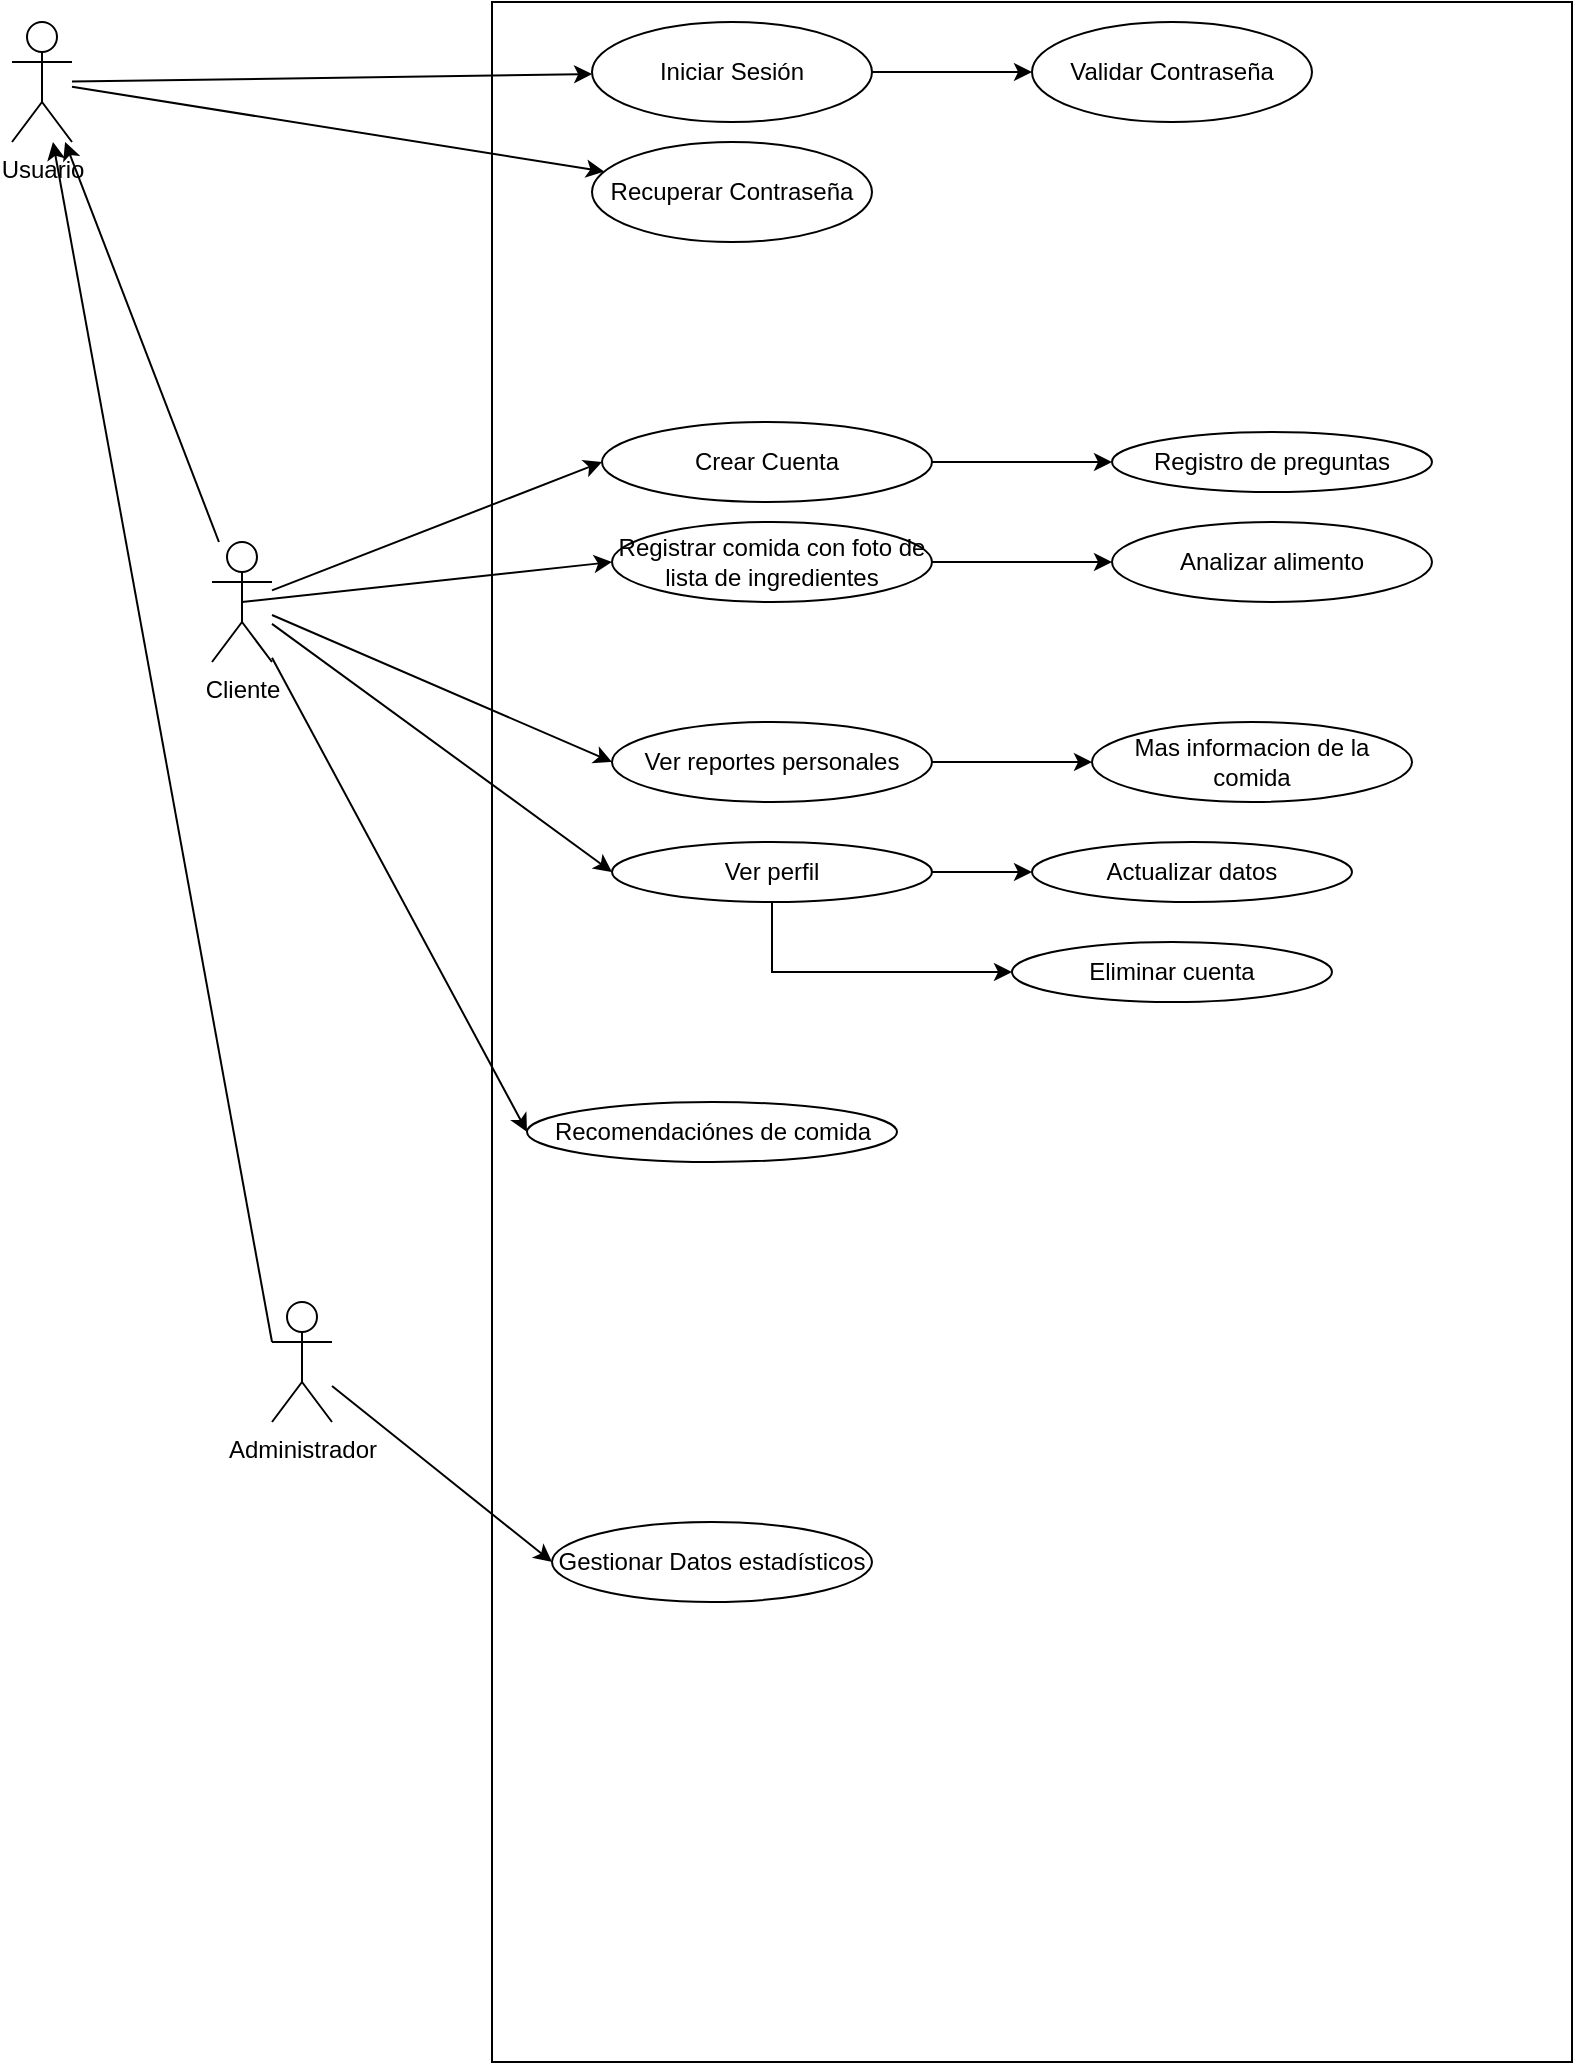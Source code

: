 <mxfile version="28.2.5" pages="16">
  <diagram name="Caso de Uso General" id="1j8N79e793Ih8rYDxBXe">
    <mxGraphModel grid="1" page="1" gridSize="10" guides="1" tooltips="1" connect="1" arrows="1" fold="1" pageScale="1" pageWidth="827" pageHeight="1169" math="0" shadow="0">
      <root>
        <mxCell id="0" />
        <mxCell id="1" parent="0" />
        <mxCell id="Whomga5-j-gFCYg0aTZS-1" value="" style="rounded=0;whiteSpace=wrap;html=1;" vertex="1" parent="1">
          <mxGeometry x="260" y="80" width="540" height="1030" as="geometry" />
        </mxCell>
        <mxCell id="UWG6IBwXtPYsY1R6WXU7-1" value="Usuario" style="shape=umlActor;verticalLabelPosition=bottom;verticalAlign=top;html=1;outlineConnect=0;" vertex="1" parent="1">
          <mxGeometry x="20" y="90" width="30" height="60" as="geometry" />
        </mxCell>
        <mxCell id="GT5UhjeU3pOO2SgVBzwh-4" value="" style="edgeStyle=orthogonalEdgeStyle;rounded=0;orthogonalLoop=1;jettySize=auto;html=1;" edge="1" parent="1" source="UWG6IBwXtPYsY1R6WXU7-2" target="GT5UhjeU3pOO2SgVBzwh-3">
          <mxGeometry relative="1" as="geometry" />
        </mxCell>
        <mxCell id="UWG6IBwXtPYsY1R6WXU7-2" value="Iniciar Sesión" style="ellipse;whiteSpace=wrap;html=1;" vertex="1" parent="1">
          <mxGeometry x="310" y="90" width="140" height="50" as="geometry" />
        </mxCell>
        <mxCell id="UWG6IBwXtPYsY1R6WXU7-4" value="Recuperar Contraseña" style="ellipse;whiteSpace=wrap;html=1;" vertex="1" parent="1">
          <mxGeometry x="310" y="150" width="140" height="50" as="geometry" />
        </mxCell>
        <mxCell id="UWG6IBwXtPYsY1R6WXU7-8" value="" style="endArrow=classic;html=1;rounded=0;" edge="1" parent="1" source="UWG6IBwXtPYsY1R6WXU7-1" target="UWG6IBwXtPYsY1R6WXU7-2">
          <mxGeometry width="50" height="50" relative="1" as="geometry">
            <mxPoint x="40" y="160" as="sourcePoint" />
            <mxPoint x="90" y="110" as="targetPoint" />
          </mxGeometry>
        </mxCell>
        <mxCell id="UWG6IBwXtPYsY1R6WXU7-9" value="" style="endArrow=classic;html=1;rounded=0;" edge="1" parent="1" source="UWG6IBwXtPYsY1R6WXU7-1" target="UWG6IBwXtPYsY1R6WXU7-4">
          <mxGeometry width="50" height="50" relative="1" as="geometry">
            <mxPoint x="80" y="186" as="sourcePoint" />
            <mxPoint x="354" y="150" as="targetPoint" />
          </mxGeometry>
        </mxCell>
        <mxCell id="UWG6IBwXtPYsY1R6WXU7-11" value="Cliente" style="shape=umlActor;verticalLabelPosition=bottom;verticalAlign=top;html=1;outlineConnect=0;" vertex="1" parent="1">
          <mxGeometry x="120" y="350" width="30" height="60" as="geometry" />
        </mxCell>
        <mxCell id="UWG6IBwXtPYsY1R6WXU7-15" value="" style="endArrow=classic;html=1;rounded=0;" edge="1" parent="1" source="UWG6IBwXtPYsY1R6WXU7-11" target="UWG6IBwXtPYsY1R6WXU7-1">
          <mxGeometry width="50" height="50" relative="1" as="geometry">
            <mxPoint x="140" y="300" as="sourcePoint" />
            <mxPoint x="190" y="250" as="targetPoint" />
          </mxGeometry>
        </mxCell>
        <mxCell id="UWG6IBwXtPYsY1R6WXU7-16" value="Administrador" style="shape=umlActor;verticalLabelPosition=bottom;verticalAlign=top;html=1;outlineConnect=0;" vertex="1" parent="1">
          <mxGeometry x="150" y="730" width="30" height="60" as="geometry" />
        </mxCell>
        <mxCell id="UWG6IBwXtPYsY1R6WXU7-22" value="" style="endArrow=classic;html=1;rounded=0;exitX=0;exitY=0.333;exitDx=0;exitDy=0;exitPerimeter=0;" edge="1" parent="1" source="UWG6IBwXtPYsY1R6WXU7-16" target="UWG6IBwXtPYsY1R6WXU7-1">
          <mxGeometry width="50" height="50" relative="1" as="geometry">
            <mxPoint x="147.258" y="555" as="sourcePoint" />
            <mxPoint x="180" y="400" as="targetPoint" />
          </mxGeometry>
        </mxCell>
        <mxCell id="T7jnaRVsFA0c79t3RSPB-4" style="edgeStyle=orthogonalEdgeStyle;rounded=0;orthogonalLoop=1;jettySize=auto;html=1;" edge="1" parent="1" source="UWG6IBwXtPYsY1R6WXU7-24" target="T7jnaRVsFA0c79t3RSPB-3">
          <mxGeometry relative="1" as="geometry" />
        </mxCell>
        <mxCell id="UWG6IBwXtPYsY1R6WXU7-24" value="Crear Cuenta" style="ellipse;whiteSpace=wrap;html=1;" vertex="1" parent="1">
          <mxGeometry x="315" y="290" width="165" height="40" as="geometry" />
        </mxCell>
        <mxCell id="UWG6IBwXtPYsY1R6WXU7-26" value="" style="endArrow=classic;html=1;rounded=0;entryX=0;entryY=0.5;entryDx=0;entryDy=0;" edge="1" parent="1" source="UWG6IBwXtPYsY1R6WXU7-11" target="UWG6IBwXtPYsY1R6WXU7-24">
          <mxGeometry width="50" height="50" relative="1" as="geometry">
            <mxPoint x="190" y="330" as="sourcePoint" />
            <mxPoint x="240" y="280" as="targetPoint" />
          </mxGeometry>
        </mxCell>
        <mxCell id="7MAm7vrYdhpTMcA_oyuH-2" value="" style="edgeStyle=orthogonalEdgeStyle;rounded=0;orthogonalLoop=1;jettySize=auto;html=1;" edge="1" parent="1" source="UWG6IBwXtPYsY1R6WXU7-27" target="7MAm7vrYdhpTMcA_oyuH-1">
          <mxGeometry relative="1" as="geometry" />
        </mxCell>
        <mxCell id="UWG6IBwXtPYsY1R6WXU7-27" value="Ver reportes personales" style="ellipse;whiteSpace=wrap;html=1;" vertex="1" parent="1">
          <mxGeometry x="320" y="440" width="160" height="40" as="geometry" />
        </mxCell>
        <mxCell id="A_UfBVuaO-edtXHpQnMw-2" style="edgeStyle=orthogonalEdgeStyle;rounded=0;orthogonalLoop=1;jettySize=auto;html=1;" edge="1" parent="1" source="UWG6IBwXtPYsY1R6WXU7-30" target="A_UfBVuaO-edtXHpQnMw-1">
          <mxGeometry relative="1" as="geometry" />
        </mxCell>
        <mxCell id="UWG6IBwXtPYsY1R6WXU7-30" value="Registrar comida con foto de lista de ingredientes" style="ellipse;whiteSpace=wrap;html=1;" vertex="1" parent="1">
          <mxGeometry x="320" y="340" width="160" height="40" as="geometry" />
        </mxCell>
        <mxCell id="UWG6IBwXtPYsY1R6WXU7-33" value="" style="endArrow=classic;html=1;rounded=0;exitX=0.5;exitY=0.5;exitDx=0;exitDy=0;exitPerimeter=0;entryX=0;entryY=0.5;entryDx=0;entryDy=0;" edge="1" parent="1" source="UWG6IBwXtPYsY1R6WXU7-11" target="UWG6IBwXtPYsY1R6WXU7-30">
          <mxGeometry width="50" height="50" relative="1" as="geometry">
            <mxPoint x="190" y="320" as="sourcePoint" />
            <mxPoint x="240" y="270" as="targetPoint" />
          </mxGeometry>
        </mxCell>
        <mxCell id="UWG6IBwXtPYsY1R6WXU7-37" value="" style="endArrow=classic;html=1;rounded=0;entryX=0;entryY=0.5;entryDx=0;entryDy=0;" edge="1" parent="1" source="UWG6IBwXtPYsY1R6WXU7-11" target="UWG6IBwXtPYsY1R6WXU7-27">
          <mxGeometry width="50" height="50" relative="1" as="geometry">
            <mxPoint x="170" y="440" as="sourcePoint" />
            <mxPoint x="220" y="390" as="targetPoint" />
          </mxGeometry>
        </mxCell>
        <mxCell id="_V0_1DpLNdj_4PDEqgkk-4" style="edgeStyle=orthogonalEdgeStyle;rounded=0;orthogonalLoop=1;jettySize=auto;html=1;entryX=0;entryY=0.5;entryDx=0;entryDy=0;" edge="1" parent="1" source="UWG6IBwXtPYsY1R6WXU7-38" target="_V0_1DpLNdj_4PDEqgkk-3">
          <mxGeometry relative="1" as="geometry" />
        </mxCell>
        <mxCell id="7MVtCOpHn65h4ZFUlzhv-4" style="edgeStyle=orthogonalEdgeStyle;rounded=0;orthogonalLoop=1;jettySize=auto;html=1;exitX=0.5;exitY=1;exitDx=0;exitDy=0;entryX=0;entryY=0.5;entryDx=0;entryDy=0;" edge="1" parent="1" source="UWG6IBwXtPYsY1R6WXU7-38" target="7MVtCOpHn65h4ZFUlzhv-2">
          <mxGeometry relative="1" as="geometry" />
        </mxCell>
        <mxCell id="UWG6IBwXtPYsY1R6WXU7-38" value="Ver perfil" style="ellipse;whiteSpace=wrap;html=1;" vertex="1" parent="1">
          <mxGeometry x="320" y="500" width="160" height="30" as="geometry" />
        </mxCell>
        <mxCell id="UWG6IBwXtPYsY1R6WXU7-39" value="" style="endArrow=classic;html=1;rounded=0;entryX=0;entryY=0.5;entryDx=0;entryDy=0;" edge="1" parent="1" source="UWG6IBwXtPYsY1R6WXU7-11" target="UWG6IBwXtPYsY1R6WXU7-38">
          <mxGeometry width="50" height="50" relative="1" as="geometry">
            <mxPoint x="170" y="470" as="sourcePoint" />
            <mxPoint x="220" y="420" as="targetPoint" />
          </mxGeometry>
        </mxCell>
        <mxCell id="UWG6IBwXtPYsY1R6WXU7-44" value="Gestionar&amp;nbsp;Datos estadísticos" style="ellipse;whiteSpace=wrap;html=1;" vertex="1" parent="1">
          <mxGeometry x="290" y="840" width="160" height="40" as="geometry" />
        </mxCell>
        <mxCell id="UWG6IBwXtPYsY1R6WXU7-46" value="" style="endArrow=classic;html=1;rounded=0;entryX=0;entryY=0.5;entryDx=0;entryDy=0;" edge="1" parent="1" source="UWG6IBwXtPYsY1R6WXU7-16" target="UWG6IBwXtPYsY1R6WXU7-44">
          <mxGeometry width="50" height="50" relative="1" as="geometry">
            <mxPoint x="190" y="600" as="sourcePoint" />
            <mxPoint x="240" y="550" as="targetPoint" />
          </mxGeometry>
        </mxCell>
        <mxCell id="A_UfBVuaO-edtXHpQnMw-1" value="Analizar alimento" style="ellipse;whiteSpace=wrap;html=1;" vertex="1" parent="1">
          <mxGeometry x="570" y="340" width="160" height="40" as="geometry" />
        </mxCell>
        <mxCell id="U4y3Qhc9vqDRfJN95iAb-1" value="Recomendaciónes de comida" style="ellipse;whiteSpace=wrap;html=1;" vertex="1" parent="1">
          <mxGeometry x="277.5" y="630" width="185" height="30" as="geometry" />
        </mxCell>
        <mxCell id="7MAm7vrYdhpTMcA_oyuH-1" value="Mas informacion de la comida" style="ellipse;whiteSpace=wrap;html=1;" vertex="1" parent="1">
          <mxGeometry x="560" y="440" width="160" height="40" as="geometry" />
        </mxCell>
        <mxCell id="0uytrfRgP-uPiaLUrHrY-3" value="" style="endArrow=classic;html=1;rounded=0;entryX=0;entryY=0.5;entryDx=0;entryDy=0;" edge="1" parent="1" source="UWG6IBwXtPYsY1R6WXU7-11" target="U4y3Qhc9vqDRfJN95iAb-1">
          <mxGeometry width="50" height="50" relative="1" as="geometry">
            <mxPoint x="130" y="400" as="sourcePoint" />
            <mxPoint x="305" y="575" as="targetPoint" />
          </mxGeometry>
        </mxCell>
        <mxCell id="T7jnaRVsFA0c79t3RSPB-3" value="Registro de preguntas" style="ellipse;whiteSpace=wrap;html=1;" vertex="1" parent="1">
          <mxGeometry x="570" y="295" width="160" height="30" as="geometry" />
        </mxCell>
        <mxCell id="_V0_1DpLNdj_4PDEqgkk-3" value="Actualizar datos" style="ellipse;whiteSpace=wrap;html=1;" vertex="1" parent="1">
          <mxGeometry x="530" y="500" width="160" height="30" as="geometry" />
        </mxCell>
        <mxCell id="GT5UhjeU3pOO2SgVBzwh-3" value="Validar Contraseña" style="ellipse;whiteSpace=wrap;html=1;" vertex="1" parent="1">
          <mxGeometry x="530" y="90" width="140" height="50" as="geometry" />
        </mxCell>
        <mxCell id="7MVtCOpHn65h4ZFUlzhv-2" value="Eliminar cuenta" style="ellipse;whiteSpace=wrap;html=1;" vertex="1" parent="1">
          <mxGeometry x="520" y="550" width="160" height="30" as="geometry" />
        </mxCell>
      </root>
    </mxGraphModel>
  </diagram>
  <diagram id="l8twqnOdlVm8SyxDk424" name="Usuario Individual">
    <mxGraphModel grid="1" page="1" gridSize="10" guides="1" tooltips="1" connect="1" arrows="1" fold="1" pageScale="1" pageWidth="827" pageHeight="1169" math="0" shadow="0">
      <root>
        <mxCell id="0" />
        <mxCell id="1" parent="0" />
        <mxCell id="bWiVZ2qFC5YGVNdOoheP-1" value="Usuario" style="shape=umlActor;verticalLabelPosition=bottom;verticalAlign=top;html=1;outlineConnect=0;" vertex="1" parent="1">
          <mxGeometry x="50" y="240" width="150" height="240" as="geometry" />
        </mxCell>
        <mxCell id="bWiVZ2qFC5YGVNdOoheP-5" value="" style="whiteSpace=wrap;html=1;aspect=fixed;" vertex="1" parent="1">
          <mxGeometry x="370" y="80" width="910" height="910" as="geometry" />
        </mxCell>
        <mxCell id="QuzTTld-vCZ5RmqiLLQc-1" value="Iniciar sesión" style="ellipse;whiteSpace=wrap;html=1;" vertex="1" parent="1">
          <mxGeometry x="440" y="410" width="240" height="60" as="geometry" />
        </mxCell>
        <mxCell id="QuzTTld-vCZ5RmqiLLQc-2" value="" style="endArrow=classic;html=1;rounded=0;entryX=0;entryY=0.5;entryDx=0;entryDy=0;exitX=0.5;exitY=0.5;exitDx=0;exitDy=0;exitPerimeter=0;" edge="1" parent="1" source="bWiVZ2qFC5YGVNdOoheP-1" target="QuzTTld-vCZ5RmqiLLQc-1">
          <mxGeometry width="50" height="50" relative="1" as="geometry">
            <mxPoint x="120" y="370" as="sourcePoint" />
            <mxPoint x="170" y="320" as="targetPoint" />
          </mxGeometry>
        </mxCell>
        <mxCell id="QuzTTld-vCZ5RmqiLLQc-4" value="" style="endArrow=classic;html=1;rounded=0;exitX=0.626;exitY=1;exitDx=0;exitDy=0;exitPerimeter=0;" edge="1" parent="1" source="QuzTTld-vCZ5RmqiLLQc-1" target="QuzTTld-vCZ5RmqiLLQc-5">
          <mxGeometry width="50" height="50" relative="1" as="geometry">
            <mxPoint x="650" y="600" as="sourcePoint" />
            <mxPoint x="700" y="550" as="targetPoint" />
          </mxGeometry>
        </mxCell>
        <mxCell id="QuzTTld-vCZ5RmqiLLQc-6" value="Incluido" style="edgeLabel;html=1;align=center;verticalAlign=middle;resizable=0;points=[];" connectable="0" vertex="1" parent="QuzTTld-vCZ5RmqiLLQc-4">
          <mxGeometry x="0.065" y="-3" relative="1" as="geometry">
            <mxPoint x="-1" as="offset" />
          </mxGeometry>
        </mxCell>
        <mxCell id="QuzTTld-vCZ5RmqiLLQc-5" value="validación de credenciales" style="ellipse;whiteSpace=wrap;html=1;" vertex="1" parent="1">
          <mxGeometry x="680" y="550" width="240" height="60" as="geometry" />
        </mxCell>
        <mxCell id="10ZPnPwqzhBWEkY-Vh7I-1" value="" style="endArrow=classic;html=1;rounded=0;exitX=0.69;exitY=0.012;exitDx=0;exitDy=0;exitPerimeter=0;" edge="1" parent="1" source="QuzTTld-vCZ5RmqiLLQc-5">
          <mxGeometry width="50" height="50" relative="1" as="geometry">
            <mxPoint x="870" y="570" as="sourcePoint" />
            <mxPoint x="920" y="520" as="targetPoint" />
          </mxGeometry>
        </mxCell>
        <mxCell id="Ak7zimi2FKl74av3s8JE-1" value="extiende" style="edgeLabel;html=1;align=center;verticalAlign=middle;resizable=0;points=[];" connectable="0" vertex="1" parent="10ZPnPwqzhBWEkY-Vh7I-1">
          <mxGeometry x="-0.111" y="1" relative="1" as="geometry">
            <mxPoint x="1" as="offset" />
          </mxGeometry>
        </mxCell>
        <mxCell id="Ak7zimi2FKl74av3s8JE-3" value="Actualizar datos" style="ellipse;whiteSpace=wrap;html=1;" vertex="1" parent="1">
          <mxGeometry x="910" y="480" width="240" height="60" as="geometry" />
        </mxCell>
        <mxCell id="6hBHyH0AFLTYd71DjCKj-1" value="Recuperar contraseña" style="ellipse;whiteSpace=wrap;html=1;" vertex="1" parent="1">
          <mxGeometry x="660" y="300" width="240" height="60" as="geometry" />
        </mxCell>
        <mxCell id="JOy5oMwbrXryxiWTTxpF-1" value="" style="endArrow=classic;html=1;rounded=0;" edge="1" parent="1" target="6hBHyH0AFLTYd71DjCKj-1">
          <mxGeometry width="50" height="50" relative="1" as="geometry">
            <mxPoint x="560" y="420" as="sourcePoint" />
            <mxPoint x="610" y="370" as="targetPoint" />
          </mxGeometry>
        </mxCell>
        <mxCell id="JOy5oMwbrXryxiWTTxpF-2" value="extiende" style="edgeLabel;html=1;align=center;verticalAlign=middle;resizable=0;points=[];" connectable="0" vertex="1" parent="JOy5oMwbrXryxiWTTxpF-1">
          <mxGeometry x="0.225" y="-6" relative="1" as="geometry">
            <mxPoint as="offset" />
          </mxGeometry>
        </mxCell>
      </root>
    </mxGraphModel>
  </diagram>
  <diagram id="Bif578PH0Klv5wlMOAsq" name="Cliente">
    <mxGraphModel grid="1" page="1" gridSize="10" guides="1" tooltips="1" connect="1" arrows="1" fold="1" pageScale="1" pageWidth="827" pageHeight="1169" math="0" shadow="0">
      <root>
        <mxCell id="0" />
        <mxCell id="1" parent="0" />
        <mxCell id="tl3rCdHXQp48uDL-FXYw-1" value="Cliente" style="shape=umlActor;verticalLabelPosition=bottom;verticalAlign=top;html=1;" vertex="1" parent="1">
          <mxGeometry x="40" y="140" width="80" height="130" as="geometry" />
        </mxCell>
        <mxCell id="tl3rCdHXQp48uDL-FXYw-2" value="" style="rounded=0;whiteSpace=wrap;html=1;" vertex="1" parent="1">
          <mxGeometry x="190" y="40" width="1130" height="840" as="geometry" />
        </mxCell>
        <mxCell id="tl3rCdHXQp48uDL-FXYw-3" value="Crear una cuenta" style="ellipse;whiteSpace=wrap;html=1;" vertex="1" parent="1">
          <mxGeometry x="230" y="370" width="170" height="50" as="geometry" />
        </mxCell>
        <mxCell id="tl3rCdHXQp48uDL-FXYw-4" value="" style="endArrow=classic;html=1;rounded=0;entryX=0.059;entryY=0.6;entryDx=0;entryDy=0;entryPerimeter=0;exitX=0.5;exitY=0.5;exitDx=0;exitDy=0;exitPerimeter=0;" edge="1" parent="1" source="tl3rCdHXQp48uDL-FXYw-1" target="tl3rCdHXQp48uDL-FXYw-3">
          <mxGeometry width="50" height="50" relative="1" as="geometry">
            <mxPoint x="80" y="240" as="sourcePoint" />
            <mxPoint x="130" y="190" as="targetPoint" />
          </mxGeometry>
        </mxCell>
        <mxCell id="K3ochL5EilrfBZG5lucY-1" value="Validar formato" style="ellipse;whiteSpace=wrap;html=1;" vertex="1" parent="1">
          <mxGeometry x="480" y="520" width="170" height="50" as="geometry" />
        </mxCell>
        <mxCell id="K3ochL5EilrfBZG5lucY-2" value="" style="endArrow=classic;html=1;rounded=0;exitX=0.5;exitY=1;exitDx=0;exitDy=0;" edge="1" parent="1" source="tl3rCdHXQp48uDL-FXYw-3" target="K3ochL5EilrfBZG5lucY-1">
          <mxGeometry width="50" height="50" relative="1" as="geometry">
            <mxPoint x="360" y="300" as="sourcePoint" />
            <mxPoint x="410" y="250" as="targetPoint" />
          </mxGeometry>
        </mxCell>
        <mxCell id="K3ochL5EilrfBZG5lucY-3" value="&lt;pre&gt;&amp;lt;&amp;lt;include&amp;gt;&amp;gt; &lt;/pre&gt;" style="edgeLabel;html=1;align=center;verticalAlign=middle;resizable=0;points=[];" connectable="0" vertex="1" parent="K3ochL5EilrfBZG5lucY-2">
          <mxGeometry x="-0.273" y="-2" relative="1" as="geometry">
            <mxPoint x="11" as="offset" />
          </mxGeometry>
        </mxCell>
        <mxCell id="xK0UOOhCKrdneQudKdvH-1" value="Visualizar pantalla inicio" style="ellipse;whiteSpace=wrap;html=1;" vertex="1" parent="1">
          <mxGeometry x="430" y="250" width="170" height="50" as="geometry" />
        </mxCell>
        <mxCell id="xK0UOOhCKrdneQudKdvH-2" value="" style="endArrow=classic;html=1;rounded=0;entryX=0;entryY=0.5;entryDx=0;entryDy=0;exitX=0.5;exitY=0;exitDx=0;exitDy=0;" edge="1" parent="1" source="tl3rCdHXQp48uDL-FXYw-3" target="xK0UOOhCKrdneQudKdvH-1">
          <mxGeometry width="50" height="50" relative="1" as="geometry">
            <mxPoint x="310" y="380" as="sourcePoint" />
            <mxPoint x="360" y="330" as="targetPoint" />
          </mxGeometry>
        </mxCell>
        <mxCell id="xK0UOOhCKrdneQudKdvH-3" value="&lt;pre&gt;&amp;lt;&amp;lt;include&amp;gt;&amp;gt; &lt;/pre&gt;" style="edgeLabel;html=1;align=center;verticalAlign=middle;resizable=0;points=[];" connectable="0" vertex="1" parent="xK0UOOhCKrdneQudKdvH-2">
          <mxGeometry x="-0.229" relative="1" as="geometry">
            <mxPoint as="offset" />
          </mxGeometry>
        </mxCell>
        <mxCell id="tUsm0S5P7IVBZkrieHCN-2" value="" style="edgeStyle=orthogonalEdgeStyle;rounded=0;orthogonalLoop=1;jettySize=auto;html=1;" edge="1" parent="1" source="R8NtkrN_wa6ZbMpQ-y-m-1" target="tUsm0S5P7IVBZkrieHCN-1">
          <mxGeometry relative="1" as="geometry" />
        </mxCell>
        <mxCell id="tUsm0S5P7IVBZkrieHCN-7" value="&lt;pre&gt;&amp;lt;&amp;lt;include&amp;gt;&amp;gt; &lt;/pre&gt;" style="edgeLabel;html=1;align=center;verticalAlign=middle;resizable=0;points=[];" connectable="0" vertex="1" parent="tUsm0S5P7IVBZkrieHCN-2">
          <mxGeometry x="-0.19" relative="1" as="geometry">
            <mxPoint x="15" as="offset" />
          </mxGeometry>
        </mxCell>
        <mxCell id="R8NtkrN_wa6ZbMpQ-y-m-1" value="Registrar comida con foto de etiqueta" style="ellipse;whiteSpace=wrap;html=1;" vertex="1" parent="1">
          <mxGeometry x="750" y="70" width="170" height="40" as="geometry" />
        </mxCell>
        <mxCell id="YgVYxd1fGjOvLZUJuHsT-6" value="" style="edgeStyle=orthogonalEdgeStyle;rounded=0;orthogonalLoop=1;jettySize=auto;html=1;" edge="1" parent="1" source="R8NtkrN_wa6ZbMpQ-y-m-3" target="YgVYxd1fGjOvLZUJuHsT-5">
          <mxGeometry relative="1" as="geometry" />
        </mxCell>
        <mxCell id="YgVYxd1fGjOvLZUJuHsT-7" value="&lt;pre&gt;&amp;lt;&amp;lt;include&amp;gt;&amp;gt; &lt;/pre&gt;" style="edgeLabel;html=1;align=center;verticalAlign=middle;resizable=0;points=[];" connectable="0" vertex="1" parent="YgVYxd1fGjOvLZUJuHsT-6">
          <mxGeometry x="-0.183" y="2" relative="1" as="geometry">
            <mxPoint as="offset" />
          </mxGeometry>
        </mxCell>
        <mxCell id="R8NtkrN_wa6ZbMpQ-y-m-3" value="Ver reportes personales" style="ellipse;whiteSpace=wrap;html=1;" vertex="1" parent="1">
          <mxGeometry x="750" y="190" width="170" height="25" as="geometry" />
        </mxCell>
        <mxCell id="PUKfvzJYRcpw2Kb9A2bH-5" value="" style="edgeStyle=orthogonalEdgeStyle;rounded=0;orthogonalLoop=1;jettySize=auto;html=1;" edge="1" parent="1" source="R8NtkrN_wa6ZbMpQ-y-m-4" target="PUKfvzJYRcpw2Kb9A2bH-4">
          <mxGeometry relative="1" as="geometry" />
        </mxCell>
        <mxCell id="PUKfvzJYRcpw2Kb9A2bH-6" value="&lt;pre&gt;&amp;lt;&amp;lt;include&amp;gt;&amp;gt; &lt;/pre&gt;" style="edgeLabel;html=1;align=center;verticalAlign=middle;resizable=0;points=[];" connectable="0" vertex="1" parent="PUKfvzJYRcpw2Kb9A2bH-5">
          <mxGeometry x="-0.118" y="2" relative="1" as="geometry">
            <mxPoint as="offset" />
          </mxGeometry>
        </mxCell>
        <mxCell id="R8NtkrN_wa6ZbMpQ-y-m-4" value="Ver perfil" style="ellipse;whiteSpace=wrap;html=1;" vertex="1" parent="1">
          <mxGeometry x="750" y="250" width="170" height="30" as="geometry" />
        </mxCell>
        <mxCell id="urh_iPeLCC5G7S9lgUbG-1" value="" style="endArrow=classic;html=1;rounded=0;entryX=0.053;entryY=0.4;entryDx=0;entryDy=0;entryPerimeter=0;exitX=0.5;exitY=0;exitDx=0;exitDy=0;" edge="1" parent="1" source="xK0UOOhCKrdneQudKdvH-1" target="R8NtkrN_wa6ZbMpQ-y-m-1">
          <mxGeometry width="50" height="50" relative="1" as="geometry">
            <mxPoint x="490" y="240" as="sourcePoint" />
            <mxPoint x="784" y="125" as="targetPoint" />
          </mxGeometry>
        </mxCell>
        <mxCell id="FRePCCAt0tcWwOPVVC6P-3" value="&lt;pre&gt;&amp;lt;&amp;lt;extend&amp;gt;&amp;gt;&lt;/pre&gt;" style="edgeLabel;html=1;align=center;verticalAlign=middle;resizable=0;points=[];" connectable="0" vertex="1" parent="urh_iPeLCC5G7S9lgUbG-1">
          <mxGeometry x="0.009" y="-3" relative="1" as="geometry">
            <mxPoint as="offset" />
          </mxGeometry>
        </mxCell>
        <mxCell id="urh_iPeLCC5G7S9lgUbG-3" value="" style="endArrow=classic;html=1;rounded=0;exitX=1;exitY=0.5;exitDx=0;exitDy=0;entryX=0;entryY=0.5;entryDx=0;entryDy=0;" edge="1" parent="1" source="xK0UOOhCKrdneQudKdvH-1" target="R8NtkrN_wa6ZbMpQ-y-m-3">
          <mxGeometry width="50" height="50" relative="1" as="geometry">
            <mxPoint x="640" y="300" as="sourcePoint" />
            <mxPoint x="690" y="250" as="targetPoint" />
          </mxGeometry>
        </mxCell>
        <mxCell id="FRePCCAt0tcWwOPVVC6P-5" value="&lt;pre&gt;&amp;lt;&amp;lt;extend&amp;gt;&amp;gt;&lt;/pre&gt;" style="edgeLabel;html=1;align=center;verticalAlign=middle;resizable=0;points=[];" connectable="0" vertex="1" parent="urh_iPeLCC5G7S9lgUbG-3">
          <mxGeometry x="0.033" y="-3" relative="1" as="geometry">
            <mxPoint as="offset" />
          </mxGeometry>
        </mxCell>
        <mxCell id="urh_iPeLCC5G7S9lgUbG-4" value="" style="endArrow=classic;html=1;rounded=0;exitX=1;exitY=1;exitDx=0;exitDy=0;entryX=0;entryY=0.5;entryDx=0;entryDy=0;" edge="1" parent="1" source="xK0UOOhCKrdneQudKdvH-1" target="R8NtkrN_wa6ZbMpQ-y-m-4">
          <mxGeometry width="50" height="50" relative="1" as="geometry">
            <mxPoint x="630" y="350" as="sourcePoint" />
            <mxPoint x="680" y="300" as="targetPoint" />
          </mxGeometry>
        </mxCell>
        <mxCell id="FRePCCAt0tcWwOPVVC6P-6" value="&lt;pre&gt;&amp;lt;&amp;lt;extend&amp;gt;&amp;gt;&lt;/pre&gt;" style="edgeLabel;html=1;align=center;verticalAlign=middle;resizable=0;points=[];" connectable="0" vertex="1" parent="urh_iPeLCC5G7S9lgUbG-4">
          <mxGeometry x="0.062" y="2" relative="1" as="geometry">
            <mxPoint y="1" as="offset" />
          </mxGeometry>
        </mxCell>
        <mxCell id="XNIELSe1dLTdNQolx0nn-1" value="Seleccionar tipo de dieta" style="ellipse;whiteSpace=wrap;html=1;" vertex="1" parent="1">
          <mxGeometry x="755" y="300" width="160" height="25" as="geometry" />
        </mxCell>
        <mxCell id="ENWf3m13QCCYrVBA3bQs-8" value="" style="endArrow=classic;html=1;rounded=0;exitX=0.5;exitY=1;exitDx=0;exitDy=0;entryX=0;entryY=0.5;entryDx=0;entryDy=0;" edge="1" parent="1" source="xK0UOOhCKrdneQudKdvH-1" target="XNIELSe1dLTdNQolx0nn-1">
          <mxGeometry width="50" height="50" relative="1" as="geometry">
            <mxPoint x="650" y="400" as="sourcePoint" />
            <mxPoint x="700" y="350" as="targetPoint" />
          </mxGeometry>
        </mxCell>
        <mxCell id="ENWf3m13QCCYrVBA3bQs-9" value="&lt;pre&gt;&amp;lt;&amp;lt;extend&amp;gt;&amp;gt;&lt;/pre&gt;" style="edgeLabel;html=1;align=center;verticalAlign=middle;resizable=0;points=[];" connectable="0" vertex="1" parent="ENWf3m13QCCYrVBA3bQs-8">
          <mxGeometry x="-0.138" y="1" relative="1" as="geometry">
            <mxPoint as="offset" />
          </mxGeometry>
        </mxCell>
        <mxCell id="tUsm0S5P7IVBZkrieHCN-1" value="Analizar alimento" style="ellipse;whiteSpace=wrap;html=1;" vertex="1" parent="1">
          <mxGeometry x="1090" y="65" width="170" height="35" as="geometry" />
        </mxCell>
        <mxCell id="YgVYxd1fGjOvLZUJuHsT-1" value="Recomendaciones de comida" style="ellipse;whiteSpace=wrap;html=1;" vertex="1" parent="1">
          <mxGeometry x="780" y="350" width="195" height="30" as="geometry" />
        </mxCell>
        <mxCell id="YgVYxd1fGjOvLZUJuHsT-5" value="Mas informacion de la comida" style="ellipse;whiteSpace=wrap;html=1;" vertex="1" parent="1">
          <mxGeometry x="1080" y="182.5" width="190" height="37.5" as="geometry" />
        </mxCell>
        <mxCell id="vAQOrLtEGFO1L47UE_Mb-2" value="Registro de preguntas" style="ellipse;whiteSpace=wrap;html=1;" vertex="1" parent="1">
          <mxGeometry x="230" y="525" width="220" height="40" as="geometry" />
        </mxCell>
        <mxCell id="vAQOrLtEGFO1L47UE_Mb-3" value="" style="endArrow=classic;html=1;rounded=0;exitX=0;exitY=1;exitDx=0;exitDy=0;entryX=0.5;entryY=0;entryDx=0;entryDy=0;" edge="1" parent="1" source="tl3rCdHXQp48uDL-FXYw-3" target="vAQOrLtEGFO1L47UE_Mb-2">
          <mxGeometry width="50" height="50" relative="1" as="geometry">
            <mxPoint x="280" y="530" as="sourcePoint" />
            <mxPoint x="330" y="480" as="targetPoint" />
          </mxGeometry>
        </mxCell>
        <mxCell id="vAQOrLtEGFO1L47UE_Mb-5" value="&lt;pre&gt;&amp;lt;&amp;lt;include&amp;gt;&amp;gt; &lt;/pre&gt;" style="edgeLabel;html=1;align=center;verticalAlign=middle;resizable=0;points=[];" connectable="0" vertex="1" parent="vAQOrLtEGFO1L47UE_Mb-3">
          <mxGeometry x="-0.05" y="-2" relative="1" as="geometry">
            <mxPoint as="offset" />
          </mxGeometry>
        </mxCell>
        <mxCell id="vAQOrLtEGFO1L47UE_Mb-6" value="" style="endArrow=classic;html=1;rounded=0;exitX=0.5;exitY=1;exitDx=0;exitDy=0;entryX=0;entryY=0.5;entryDx=0;entryDy=0;" edge="1" parent="1" source="xK0UOOhCKrdneQudKdvH-1" target="YgVYxd1fGjOvLZUJuHsT-1">
          <mxGeometry width="50" height="50" relative="1" as="geometry">
            <mxPoint x="515" y="330" as="sourcePoint" />
            <mxPoint x="755" y="343" as="targetPoint" />
          </mxGeometry>
        </mxCell>
        <mxCell id="vAQOrLtEGFO1L47UE_Mb-7" value="&lt;pre&gt;&amp;lt;&amp;lt;extend&amp;gt;&amp;gt;&lt;/pre&gt;" style="edgeLabel;html=1;align=center;verticalAlign=middle;resizable=0;points=[];" connectable="0" vertex="1" parent="vAQOrLtEGFO1L47UE_Mb-6">
          <mxGeometry x="-0.138" y="1" relative="1" as="geometry">
            <mxPoint as="offset" />
          </mxGeometry>
        </mxCell>
        <mxCell id="UNe2VI74mSUzSrXicT4o-1" value="Generar Reportes" style="ellipse;whiteSpace=wrap;html=1;" vertex="1" parent="1">
          <mxGeometry x="760" y="460" width="185" height="30" as="geometry" />
        </mxCell>
        <mxCell id="UNe2VI74mSUzSrXicT4o-2" value="" style="endArrow=classic;html=1;rounded=0;entryX=0.059;entryY=0.7;entryDx=0;entryDy=0;entryPerimeter=0;exitX=0.312;exitY=0.96;exitDx=0;exitDy=0;exitPerimeter=0;" edge="1" parent="1" source="xK0UOOhCKrdneQudKdvH-1" target="UNe2VI74mSUzSrXicT4o-1">
          <mxGeometry width="50" height="50" relative="1" as="geometry">
            <mxPoint x="510" y="300" as="sourcePoint" />
            <mxPoint x="745" y="552" as="targetPoint" />
          </mxGeometry>
        </mxCell>
        <mxCell id="UNe2VI74mSUzSrXicT4o-3" value="&lt;pre&gt;&amp;lt;&amp;lt;extend&amp;gt;&amp;gt;&lt;/pre&gt;" style="edgeLabel;html=1;align=center;verticalAlign=middle;resizable=0;points=[];" connectable="0" vertex="1" parent="UNe2VI74mSUzSrXicT4o-2">
          <mxGeometry x="-0.022" y="-2" relative="1" as="geometry">
            <mxPoint as="offset" />
          </mxGeometry>
        </mxCell>
        <mxCell id="PUKfvzJYRcpw2Kb9A2bH-4" value="Eliminar cuenta" style="ellipse;whiteSpace=wrap;html=1;" vertex="1" parent="1">
          <mxGeometry x="1090" y="250" width="170" height="30" as="geometry" />
        </mxCell>
      </root>
    </mxGraphModel>
  </diagram>
  <diagram id="AUmKMEuPAjJI2aNv0UUZ" name="Administrador">
    <mxGraphModel grid="1" page="1" gridSize="10" guides="1" tooltips="1" connect="1" arrows="1" fold="1" pageScale="1" pageWidth="827" pageHeight="1169" math="0" shadow="0">
      <root>
        <mxCell id="0" />
        <mxCell id="1" parent="0" />
        <mxCell id="Zc4JoH3XW2wVoL0ML7Tu-1" value="Administrador" style="shape=umlActor;verticalLabelPosition=bottom;verticalAlign=top;html=1;" vertex="1" parent="1">
          <mxGeometry x="30" y="220" width="140" height="200" as="geometry" />
        </mxCell>
        <mxCell id="XBYoTtuQ9JhOyzIyBmgZ-3" value="" style="rounded=0;whiteSpace=wrap;html=1;" vertex="1" parent="1">
          <mxGeometry x="210" y="20" width="900" height="710" as="geometry" />
        </mxCell>
        <mxCell id="fvFR4CSLHg4fgGuutjI2-1" value="Administrar" style="text;html=1;align=center;verticalAlign=middle;whiteSpace=wrap;rounded=0;" vertex="1" parent="1">
          <mxGeometry x="200" y="20" width="240" height="60" as="geometry" />
        </mxCell>
        <mxCell id="fvFR4CSLHg4fgGuutjI2-2" value="Iniciar Sesion" style="ellipse;whiteSpace=wrap;html=1;" vertex="1" parent="1">
          <mxGeometry x="250" y="330" width="210" height="50" as="geometry" />
        </mxCell>
        <mxCell id="fvFR4CSLHg4fgGuutjI2-4" value="" style="endArrow=classic;html=1;rounded=0;" edge="1" parent="1" target="fvFR4CSLHg4fgGuutjI2-2">
          <mxGeometry width="50" height="50" relative="1" as="geometry">
            <mxPoint x="100" y="330" as="sourcePoint" />
            <mxPoint x="150" y="280" as="targetPoint" />
          </mxGeometry>
        </mxCell>
        <mxCell id="fvFR4CSLHg4fgGuutjI2-5" value="Validación de credenciales" style="ellipse;whiteSpace=wrap;html=1;" vertex="1" parent="1">
          <mxGeometry x="580" y="440" width="210" height="50" as="geometry" />
        </mxCell>
        <mxCell id="pEPo-DJWia8cQ9WEdEaq-1" value="" style="endArrow=classic;html=1;rounded=0;exitX=0.5;exitY=1;exitDx=0;exitDy=0;" edge="1" parent="1" source="fvFR4CSLHg4fgGuutjI2-2" target="fvFR4CSLHg4fgGuutjI2-5">
          <mxGeometry width="50" height="50" relative="1" as="geometry">
            <mxPoint x="490" y="370" as="sourcePoint" />
            <mxPoint x="540" y="320" as="targetPoint" />
          </mxGeometry>
        </mxCell>
        <mxCell id="TWnBYErlprCXbms4lt0y-2" value="&lt;pre&gt;&amp;lt;&amp;lt;include&amp;gt;&amp;gt; &lt;/pre&gt;" style="edgeLabel;html=1;align=center;verticalAlign=middle;resizable=0;points=[];" connectable="0" vertex="1" parent="pEPo-DJWia8cQ9WEdEaq-1">
          <mxGeometry x="0.001" y="-2" relative="1" as="geometry">
            <mxPoint as="offset" />
          </mxGeometry>
        </mxCell>
        <mxCell id="pEPo-DJWia8cQ9WEdEaq-2" value="" style="endArrow=classic;html=1;rounded=0;exitX=1;exitY=0.5;exitDx=0;exitDy=0;entryX=0.048;entryY=0.4;entryDx=0;entryDy=0;entryPerimeter=0;" edge="1" parent="1" source="fvFR4CSLHg4fgGuutjI2-2" target="pEPo-DJWia8cQ9WEdEaq-3">
          <mxGeometry width="50" height="50" relative="1" as="geometry">
            <mxPoint x="410" y="349.5" as="sourcePoint" />
            <mxPoint x="652" y="360.5" as="targetPoint" />
          </mxGeometry>
        </mxCell>
        <mxCell id="TWnBYErlprCXbms4lt0y-4" value="&lt;pre&gt;&amp;lt;&amp;lt;include&amp;gt;&amp;gt; &lt;/pre&gt;" style="edgeLabel;html=1;align=center;verticalAlign=middle;resizable=0;points=[];" connectable="0" vertex="1" parent="pEPo-DJWia8cQ9WEdEaq-2">
          <mxGeometry x="-0.001" relative="1" as="geometry">
            <mxPoint as="offset" />
          </mxGeometry>
        </mxCell>
        <mxCell id="pEPo-DJWia8cQ9WEdEaq-3" value="Gestionar&amp;nbsp;datos estadísticos" style="ellipse;whiteSpace=wrap;html=1;" vertex="1" parent="1">
          <mxGeometry x="580" y="295" width="210" height="50" as="geometry" />
        </mxCell>
      </root>
    </mxGraphModel>
  </diagram>
  <diagram id="xF0WZKGqRRE7pxNa_NPu" name="Diagrama actividad 1 - usuario">
    <mxGraphModel grid="1" page="1" gridSize="10" guides="1" tooltips="1" connect="1" arrows="1" fold="1" pageScale="1" pageWidth="827" pageHeight="1169" math="0" shadow="0">
      <root>
        <mxCell id="0" />
        <mxCell id="1" parent="0" />
        <mxCell id="J4pnW_7DAfFkXefoDysG-2" value="" style="rounded=1;whiteSpace=wrap;html=1;" vertex="1" parent="1">
          <mxGeometry x="50" y="70" width="1530" height="990" as="geometry" />
        </mxCell>
        <mxCell id="J4pnW_7DAfFkXefoDysG-3" value="" style="ellipse;whiteSpace=wrap;html=1;aspect=fixed;" vertex="1" parent="1">
          <mxGeometry x="250" y="130" width="80" height="80" as="geometry" />
        </mxCell>
        <mxCell id="J4pnW_7DAfFkXefoDysG-4" value="Usuario" style="text;html=1;align=center;verticalAlign=middle;whiteSpace=wrap;rounded=0;" vertex="1" parent="1">
          <mxGeometry x="260" y="90" width="60" height="30" as="geometry" />
        </mxCell>
        <mxCell id="9q_rRfsKb9nse9XqqFS_-1" value="" style="endArrow=classic;html=1;rounded=0;fontSize=12;startSize=8;endSize=8;curved=1;exitX=0.5;exitY=1;exitDx=0;exitDy=0;" edge="1" parent="1" source="J4pnW_7DAfFkXefoDysG-3">
          <mxGeometry width="50" height="50" relative="1" as="geometry">
            <mxPoint x="270" y="340" as="sourcePoint" />
            <mxPoint x="320" y="290" as="targetPoint" />
          </mxGeometry>
        </mxCell>
        <mxCell id="9q_rRfsKb9nse9XqqFS_-4" style="edgeStyle=none;curved=1;rounded=0;orthogonalLoop=1;jettySize=auto;html=1;fontSize=12;startSize=8;endSize=8;" edge="1" parent="1" source="9q_rRfsKb9nse9XqqFS_-2" target="9q_rRfsKb9nse9XqqFS_-3">
          <mxGeometry relative="1" as="geometry" />
        </mxCell>
        <mxCell id="9q_rRfsKb9nse9XqqFS_-2" value="Ingresa sus datos para iniciar sesión" style="rounded=0;whiteSpace=wrap;html=1;" vertex="1" parent="1">
          <mxGeometry x="260" y="290" width="240" height="40" as="geometry" />
        </mxCell>
        <mxCell id="9q_rRfsKb9nse9XqqFS_-8" style="edgeStyle=none;curved=1;rounded=0;orthogonalLoop=1;jettySize=auto;html=1;entryX=0;entryY=0.5;entryDx=0;entryDy=0;fontSize=12;startSize=8;endSize=8;exitX=1;exitY=1;exitDx=0;exitDy=0;" edge="1" parent="1" source="9q_rRfsKb9nse9XqqFS_-3" target="9q_rRfsKb9nse9XqqFS_-6">
          <mxGeometry relative="1" as="geometry" />
        </mxCell>
        <mxCell id="9q_rRfsKb9nse9XqqFS_-9" value="Si" style="edgeLabel;html=1;align=center;verticalAlign=middle;resizable=0;points=[];fontSize=12;" connectable="0" vertex="1" parent="9q_rRfsKb9nse9XqqFS_-8">
          <mxGeometry x="-0.223" y="1" relative="1" as="geometry">
            <mxPoint as="offset" />
          </mxGeometry>
        </mxCell>
        <mxCell id="9q_rRfsKb9nse9XqqFS_-17" value="" style="edgeStyle=none;curved=1;rounded=0;orthogonalLoop=1;jettySize=auto;html=1;fontSize=12;startSize=8;endSize=8;exitX=0.5;exitY=0;exitDx=0;exitDy=0;" edge="1" parent="1" source="9q_rRfsKb9nse9XqqFS_-3" target="9q_rRfsKb9nse9XqqFS_-16">
          <mxGeometry relative="1" as="geometry" />
        </mxCell>
        <mxCell id="9q_rRfsKb9nse9XqqFS_-19" value="No" style="edgeLabel;html=1;align=center;verticalAlign=middle;resizable=0;points=[];fontSize=12;" connectable="0" vertex="1" parent="9q_rRfsKb9nse9XqqFS_-17">
          <mxGeometry x="-0.147" y="-2" relative="1" as="geometry">
            <mxPoint as="offset" />
          </mxGeometry>
        </mxCell>
        <mxCell id="9q_rRfsKb9nse9XqqFS_-3" value="Validación de sus datos" style="rhombus;whiteSpace=wrap;html=1;" vertex="1" parent="1">
          <mxGeometry x="650" y="270" width="100" height="100" as="geometry" />
        </mxCell>
        <mxCell id="9q_rRfsKb9nse9XqqFS_-5" value="Coloca correctamente sus datos?" style="text;html=1;align=center;verticalAlign=middle;whiteSpace=wrap;rounded=0;" vertex="1" parent="1">
          <mxGeometry x="500" y="320" width="140" height="30" as="geometry" />
        </mxCell>
        <mxCell id="9q_rRfsKb9nse9XqqFS_-13" style="edgeStyle=none;curved=1;rounded=0;orthogonalLoop=1;jettySize=auto;html=1;fontSize=12;startSize=8;endSize=8;" edge="1" parent="1" source="9q_rRfsKb9nse9XqqFS_-6" target="9q_rRfsKb9nse9XqqFS_-12">
          <mxGeometry relative="1" as="geometry" />
        </mxCell>
        <mxCell id="9q_rRfsKb9nse9XqqFS_-6" value="Ingresa correctamente sus datos" style="rounded=0;whiteSpace=wrap;html=1;" vertex="1" parent="1">
          <mxGeometry x="780" y="390" width="120" height="60" as="geometry" />
        </mxCell>
        <mxCell id="9q_rRfsKb9nse9XqqFS_-15" style="edgeStyle=none;curved=1;rounded=0;orthogonalLoop=1;jettySize=auto;html=1;fontSize=12;startSize=8;endSize=8;" edge="1" parent="1" source="9q_rRfsKb9nse9XqqFS_-12" target="9q_rRfsKb9nse9XqqFS_-14">
          <mxGeometry relative="1" as="geometry" />
        </mxCell>
        <mxCell id="9q_rRfsKb9nse9XqqFS_-12" value="Autenticado correctamente y inicio de sesion." style="rounded=0;whiteSpace=wrap;html=1;" vertex="1" parent="1">
          <mxGeometry x="1010" y="390" width="120" height="60" as="geometry" />
        </mxCell>
        <mxCell id="9q_rRfsKb9nse9XqqFS_-14" value="pantalla de inicio" style="ellipse;whiteSpace=wrap;html=1;aspect=fixed;" vertex="1" parent="1">
          <mxGeometry x="1199" y="385" width="65" height="65" as="geometry" />
        </mxCell>
        <mxCell id="9q_rRfsKb9nse9XqqFS_-21" value="" style="edgeStyle=none;curved=1;rounded=0;orthogonalLoop=1;jettySize=auto;html=1;fontSize=12;startSize=8;endSize=8;" edge="1" parent="1" source="9q_rRfsKb9nse9XqqFS_-16" target="9q_rRfsKb9nse9XqqFS_-20">
          <mxGeometry relative="1" as="geometry" />
        </mxCell>
        <mxCell id="9q_rRfsKb9nse9XqqFS_-16" value="Ingresa Incorrectamente sus datos" style="whiteSpace=wrap;html=1;" vertex="1" parent="1">
          <mxGeometry x="790" y="220" width="120" height="60" as="geometry" />
        </mxCell>
        <mxCell id="7XRw2KmAYbJCEYiN6rwf-3" value="" style="edgeStyle=none;curved=1;rounded=0;orthogonalLoop=1;jettySize=auto;html=1;fontSize=12;startSize=8;endSize=8;" edge="1" parent="1" source="9q_rRfsKb9nse9XqqFS_-20" target="7XRw2KmAYbJCEYiN6rwf-2">
          <mxGeometry relative="1" as="geometry" />
        </mxCell>
        <mxCell id="9q_rRfsKb9nse9XqqFS_-20" value="Alerta de error al no ingresar sus datos correctamente" style="whiteSpace=wrap;html=1;" vertex="1" parent="1">
          <mxGeometry x="950" y="220" width="120" height="60" as="geometry" />
        </mxCell>
        <mxCell id="7XRw2KmAYbJCEYiN6rwf-2" value="Vuelve a intentar nuevamente" style="ellipse;whiteSpace=wrap;html=1;" vertex="1" parent="1">
          <mxGeometry x="1199" y="190" width="84" height="70" as="geometry" />
        </mxCell>
        <mxCell id="7XRw2KmAYbJCEYiN6rwf-8" value="" style="edgeStyle=segmentEdgeStyle;endArrow=classic;html=1;curved=0;rounded=0;endSize=8;startSize=8;fontSize=12;exitX=0.5;exitY=0;exitDx=0;exitDy=0;" edge="1" parent="1" source="7XRw2KmAYbJCEYiN6rwf-2" target="9q_rRfsKb9nse9XqqFS_-2">
          <mxGeometry width="50" height="50" relative="1" as="geometry">
            <mxPoint x="1210" y="190" as="sourcePoint" />
            <mxPoint x="1260" y="140" as="targetPoint" />
          </mxGeometry>
        </mxCell>
        <mxCell id="xCGVsmXi5DoUFjWZ1dO6-1" value="Iniciar Sesión" style="text;html=1;align=center;verticalAlign=middle;whiteSpace=wrap;rounded=0;" vertex="1" parent="1">
          <mxGeometry x="370" y="70" width="130" height="30" as="geometry" />
        </mxCell>
      </root>
    </mxGraphModel>
  </diagram>
  <diagram id="AyW0IRYZCx2fBjy4-2hE" name="Diagrama de actividad Administrador">
    <mxGraphModel grid="0" page="0" gridSize="10" guides="1" tooltips="1" connect="1" arrows="1" fold="1" pageScale="1" pageWidth="827" pageHeight="1169" math="0" shadow="0">
      <root>
        <mxCell id="0" />
        <mxCell id="1" parent="0" />
        <mxCell id="N335JJF0SMcSWFUaH71K-1" value="" style="rounded=0;whiteSpace=wrap;html=1;" vertex="1" parent="1">
          <mxGeometry x="-469" y="-788" width="2408" height="785" as="geometry" />
        </mxCell>
        <mxCell id="N335JJF0SMcSWFUaH71K-5" value="" style="edgeStyle=none;curved=1;rounded=0;orthogonalLoop=1;jettySize=auto;html=1;fontSize=12;startSize=8;endSize=8;" edge="1" parent="1" source="N335JJF0SMcSWFUaH71K-2" target="N335JJF0SMcSWFUaH71K-4">
          <mxGeometry relative="1" as="geometry" />
        </mxCell>
        <mxCell id="N335JJF0SMcSWFUaH71K-2" value="" style="ellipse;whiteSpace=wrap;html=1;aspect=fixed;" vertex="1" parent="1">
          <mxGeometry x="-375" y="-732" width="62" height="62" as="geometry" />
        </mxCell>
        <mxCell id="oCFoDSnQr_XwMFI3pqIV-2" value="" style="edgeStyle=none;curved=1;rounded=0;orthogonalLoop=1;jettySize=auto;html=1;fontSize=12;startSize=8;endSize=8;" edge="1" parent="1" source="N335JJF0SMcSWFUaH71K-4" target="oCFoDSnQr_XwMFI3pqIV-1">
          <mxGeometry relative="1" as="geometry" />
        </mxCell>
        <mxCell id="vmqHFVzBiJnxS3LcUyW1-7" value="Presionar botón de iniciar sesión" style="edgeLabel;html=1;align=center;verticalAlign=middle;resizable=0;points=[];fontSize=12;" connectable="0" vertex="1" parent="oCFoDSnQr_XwMFI3pqIV-2">
          <mxGeometry x="-0.177" y="2" relative="1" as="geometry">
            <mxPoint as="offset" />
          </mxGeometry>
        </mxCell>
        <mxCell id="N335JJF0SMcSWFUaH71K-4" value="Pantalla de inicio de Sesión" style="whiteSpace=wrap;html=1;" vertex="1" parent="1">
          <mxGeometry x="-143" y="-615" width="120" height="60" as="geometry" />
        </mxCell>
        <mxCell id="vmqHFVzBiJnxS3LcUyW1-2" value="" style="edgeStyle=none;curved=1;rounded=0;orthogonalLoop=1;jettySize=auto;html=1;fontSize=12;startSize=8;endSize=8;" edge="1" parent="1" source="oCFoDSnQr_XwMFI3pqIV-1" target="vmqHFVzBiJnxS3LcUyW1-1">
          <mxGeometry relative="1" as="geometry" />
        </mxCell>
        <mxCell id="vmqHFVzBiJnxS3LcUyW1-3" value="No" style="edgeLabel;html=1;align=center;verticalAlign=middle;resizable=0;points=[];fontSize=12;" connectable="0" vertex="1" parent="vmqHFVzBiJnxS3LcUyW1-2">
          <mxGeometry x="-0.343" y="-3" relative="1" as="geometry">
            <mxPoint as="offset" />
          </mxGeometry>
        </mxCell>
        <mxCell id="vmqHFVzBiJnxS3LcUyW1-5" value="" style="edgeStyle=none;curved=1;rounded=0;orthogonalLoop=1;jettySize=auto;html=1;fontSize=12;startSize=8;endSize=8;exitX=0.5;exitY=1;exitDx=0;exitDy=0;" edge="1" parent="1" source="oCFoDSnQr_XwMFI3pqIV-1" target="vmqHFVzBiJnxS3LcUyW1-4">
          <mxGeometry relative="1" as="geometry" />
        </mxCell>
        <mxCell id="vmqHFVzBiJnxS3LcUyW1-6" value="Si" style="edgeLabel;html=1;align=center;verticalAlign=middle;resizable=0;points=[];fontSize=12;" connectable="0" vertex="1" parent="vmqHFVzBiJnxS3LcUyW1-5">
          <mxGeometry x="-0.042" relative="1" as="geometry">
            <mxPoint as="offset" />
          </mxGeometry>
        </mxCell>
        <mxCell id="oCFoDSnQr_XwMFI3pqIV-1" value="Validación de los datos" style="rhombus;whiteSpace=wrap;html=1;" vertex="1" parent="1">
          <mxGeometry x="-123" y="-445" width="93" height="108" as="geometry" />
        </mxCell>
        <mxCell id="vmqHFVzBiJnxS3LcUyW1-9" value="" style="edgeStyle=none;curved=1;rounded=0;orthogonalLoop=1;jettySize=auto;html=1;fontSize=12;startSize=8;endSize=8;" edge="1" parent="1" source="vmqHFVzBiJnxS3LcUyW1-1" target="vmqHFVzBiJnxS3LcUyW1-8">
          <mxGeometry relative="1" as="geometry" />
        </mxCell>
        <mxCell id="vmqHFVzBiJnxS3LcUyW1-1" value="No se valida correctamente sus datos" style="whiteSpace=wrap;html=1;" vertex="1" parent="1">
          <mxGeometry x="76.5" y="-421" width="120" height="60" as="geometry" />
        </mxCell>
        <mxCell id="vmqHFVzBiJnxS3LcUyW1-14" value="" style="edgeStyle=none;curved=1;rounded=0;orthogonalLoop=1;jettySize=auto;html=1;fontSize=12;startSize=8;endSize=8;" edge="1" parent="1" source="vmqHFVzBiJnxS3LcUyW1-4" target="vmqHFVzBiJnxS3LcUyW1-13">
          <mxGeometry relative="1" as="geometry" />
        </mxCell>
        <mxCell id="vmqHFVzBiJnxS3LcUyW1-4" value="Se valida correctamente los datos" style="whiteSpace=wrap;html=1;" vertex="1" parent="1">
          <mxGeometry x="80" y="-291" width="120" height="60" as="geometry" />
        </mxCell>
        <mxCell id="vmqHFVzBiJnxS3LcUyW1-11" value="" style="edgeStyle=none;curved=1;rounded=0;orthogonalLoop=1;jettySize=auto;html=1;fontSize=12;startSize=8;endSize=8;" edge="1" parent="1" source="vmqHFVzBiJnxS3LcUyW1-8" target="vmqHFVzBiJnxS3LcUyW1-10">
          <mxGeometry relative="1" as="geometry" />
        </mxCell>
        <mxCell id="vmqHFVzBiJnxS3LcUyW1-8" value="Alerta de error de dato erroneo" style="whiteSpace=wrap;html=1;" vertex="1" parent="1">
          <mxGeometry x="316.5" y="-421" width="120" height="60" as="geometry" />
        </mxCell>
        <mxCell id="vmqHFVzBiJnxS3LcUyW1-10" value="Error vuelve a intentar nuevamente" style="ellipse;whiteSpace=wrap;html=1;" vertex="1" parent="1">
          <mxGeometry x="518" y="-431" width="80" height="80" as="geometry" />
        </mxCell>
        <mxCell id="vmqHFVzBiJnxS3LcUyW1-12" value="" style="edgeStyle=segmentEdgeStyle;endArrow=classic;html=1;curved=0;rounded=0;endSize=8;startSize=8;fontSize=12;entryX=1;entryY=0;entryDx=0;entryDy=0;exitX=0.5;exitY=0;exitDx=0;exitDy=0;" edge="1" parent="1" source="vmqHFVzBiJnxS3LcUyW1-10" target="oCFoDSnQr_XwMFI3pqIV-1">
          <mxGeometry width="50" height="50" relative="1" as="geometry">
            <mxPoint x="540" y="-449" as="sourcePoint" />
            <mxPoint x="590" y="-499" as="targetPoint" />
            <Array as="points">
              <mxPoint x="554" y="-430" />
              <mxPoint x="-53" y="-430" />
            </Array>
          </mxGeometry>
        </mxCell>
        <mxCell id="vmqHFVzBiJnxS3LcUyW1-16" value="" style="edgeStyle=none;curved=1;rounded=0;orthogonalLoop=1;jettySize=auto;html=1;fontSize=12;startSize=8;endSize=8;" edge="1" parent="1" source="vmqHFVzBiJnxS3LcUyW1-13" target="vmqHFVzBiJnxS3LcUyW1-15">
          <mxGeometry relative="1" as="geometry" />
        </mxCell>
        <mxCell id="vmqHFVzBiJnxS3LcUyW1-13" value="Ingreso correcto a la pantalla de inicio" style="whiteSpace=wrap;html=1;" vertex="1" parent="1">
          <mxGeometry x="320" y="-291" width="120" height="60" as="geometry" />
        </mxCell>
        <mxCell id="NrsSPOW9634r7QbcELnb-4" value="" style="edgeStyle=none;curved=1;rounded=0;orthogonalLoop=1;jettySize=auto;html=1;fontSize=12;startSize=8;endSize=8;" edge="1" parent="1" source="vmqHFVzBiJnxS3LcUyW1-15" target="NrsSPOW9634r7QbcELnb-3">
          <mxGeometry relative="1" as="geometry" />
        </mxCell>
        <mxCell id="vmqHFVzBiJnxS3LcUyW1-15" value="Seleccionar la opcion" style="whiteSpace=wrap;html=1;" vertex="1" parent="1">
          <mxGeometry x="537" y="-291" width="120" height="60" as="geometry" />
        </mxCell>
        <mxCell id="NrsSPOW9634r7QbcELnb-7" value="" style="edgeStyle=none;curved=1;rounded=0;orthogonalLoop=1;jettySize=auto;html=1;fontSize=12;startSize=8;endSize=8;" edge="1" parent="1" source="NrsSPOW9634r7QbcELnb-3" target="NrsSPOW9634r7QbcELnb-6">
          <mxGeometry relative="1" as="geometry" />
        </mxCell>
        <mxCell id="U2viDZ8XgP5CVX5w9409-4" value="Desea ver datos estadisticos?" style="edgeLabel;html=1;align=center;verticalAlign=middle;resizable=0;points=[];" connectable="0" vertex="1" parent="NrsSPOW9634r7QbcELnb-7">
          <mxGeometry x="-0.009" y="-3" relative="1" as="geometry">
            <mxPoint x="-3" y="-3" as="offset" />
          </mxGeometry>
        </mxCell>
        <mxCell id="NrsSPOW9634r7QbcELnb-3" value="Ir a manejar Datos estadisticos" style="whiteSpace=wrap;html=1;" vertex="1" parent="1">
          <mxGeometry x="869" y="-289" width="120" height="60" as="geometry" />
        </mxCell>
        <mxCell id="NrsSPOW9634r7QbcELnb-9" value="" style="edgeStyle=none;curved=1;rounded=0;orthogonalLoop=1;jettySize=auto;html=1;fontSize=12;startSize=8;endSize=8;" edge="1" parent="1" source="NrsSPOW9634r7QbcELnb-6" target="NrsSPOW9634r7QbcELnb-8">
          <mxGeometry relative="1" as="geometry" />
        </mxCell>
        <mxCell id="NrsSPOW9634r7QbcELnb-12" value="No" style="edgeLabel;html=1;align=center;verticalAlign=middle;resizable=0;points=[];fontSize=12;" connectable="0" vertex="1" parent="NrsSPOW9634r7QbcELnb-9">
          <mxGeometry x="-0.061" y="-5" relative="1" as="geometry">
            <mxPoint as="offset" />
          </mxGeometry>
        </mxCell>
        <mxCell id="NrsSPOW9634r7QbcELnb-11" value="" style="edgeStyle=none;curved=1;rounded=0;orthogonalLoop=1;jettySize=auto;html=1;fontSize=12;startSize=8;endSize=8;" edge="1" parent="1" source="NrsSPOW9634r7QbcELnb-6" target="NrsSPOW9634r7QbcELnb-10">
          <mxGeometry relative="1" as="geometry" />
        </mxCell>
        <mxCell id="NrsSPOW9634r7QbcELnb-13" value="Si" style="edgeLabel;html=1;align=center;verticalAlign=middle;resizable=0;points=[];fontSize=12;" connectable="0" vertex="1" parent="NrsSPOW9634r7QbcELnb-11">
          <mxGeometry x="-0.368" y="4" relative="1" as="geometry">
            <mxPoint as="offset" />
          </mxGeometry>
        </mxCell>
        <mxCell id="NrsSPOW9634r7QbcELnb-6" value="" style="rhombus;whiteSpace=wrap;html=1;" vertex="1" parent="1">
          <mxGeometry x="1166" y="-301" width="80" height="80" as="geometry" />
        </mxCell>
        <mxCell id="NrsSPOW9634r7QbcELnb-15" value="" style="edgeStyle=none;curved=1;rounded=0;orthogonalLoop=1;jettySize=auto;html=1;fontSize=12;startSize=8;endSize=8;" edge="1" parent="1" source="NrsSPOW9634r7QbcELnb-8" target="NrsSPOW9634r7QbcELnb-14">
          <mxGeometry relative="1" as="geometry" />
        </mxCell>
        <mxCell id="NrsSPOW9634r7QbcELnb-8" value="Presionar el boton para ir al inicio o solo salir de la app" style="whiteSpace=wrap;html=1;" vertex="1" parent="1">
          <mxGeometry x="1146" y="-703" width="120" height="60" as="geometry" />
        </mxCell>
        <mxCell id="U2viDZ8XgP5CVX5w9409-8" value="" style="edgeStyle=orthogonalEdgeStyle;rounded=0;orthogonalLoop=1;jettySize=auto;html=1;" edge="1" parent="1" source="NrsSPOW9634r7QbcELnb-10" target="U2viDZ8XgP5CVX5w9409-7">
          <mxGeometry relative="1" as="geometry" />
        </mxCell>
        <mxCell id="NrsSPOW9634r7QbcELnb-10" value="El administrador tiene una vista de los módulos mas usado dentro de la app" style="whiteSpace=wrap;html=1;" vertex="1" parent="1">
          <mxGeometry x="1146" y="-155" width="120" height="60" as="geometry" />
        </mxCell>
        <mxCell id="NrsSPOW9634r7QbcELnb-14" value="Salida o devuelta al inicio" style="ellipse;whiteSpace=wrap;html=1;" vertex="1" parent="1">
          <mxGeometry x="1365" y="-713" width="80" height="80" as="geometry" />
        </mxCell>
        <mxCell id="NrsSPOW9634r7QbcELnb-26" value="Administrador" style="text;html=1;align=center;verticalAlign=middle;whiteSpace=wrap;rounded=0;" vertex="1" parent="1">
          <mxGeometry x="-360" y="-758" width="60" height="30" as="geometry" />
        </mxCell>
        <mxCell id="FNvN0EPxxhDwMJIfOook-1" value="Gestionar Datos estadísticos" style="text;html=1;align=center;verticalAlign=middle;whiteSpace=wrap;rounded=0;" vertex="1" parent="1">
          <mxGeometry x="-250" y="-785" width="138" height="30" as="geometry" />
        </mxCell>
        <mxCell id="U2viDZ8XgP5CVX5w9409-12" value="" style="edgeStyle=orthogonalEdgeStyle;rounded=0;orthogonalLoop=1;jettySize=auto;html=1;" edge="1" parent="1" source="U2viDZ8XgP5CVX5w9409-7" target="U2viDZ8XgP5CVX5w9409-11">
          <mxGeometry relative="1" as="geometry" />
        </mxCell>
        <mxCell id="U2viDZ8XgP5CVX5w9409-7" value="Se le muestra una grafica y las preguntas respondidas" style="whiteSpace=wrap;html=1;" vertex="1" parent="1">
          <mxGeometry x="1346" y="-155" width="120" height="60" as="geometry" />
        </mxCell>
        <mxCell id="U2viDZ8XgP5CVX5w9409-14" value="" style="edgeStyle=orthogonalEdgeStyle;rounded=0;orthogonalLoop=1;jettySize=auto;html=1;" edge="1" parent="1" source="U2viDZ8XgP5CVX5w9409-11" target="U2viDZ8XgP5CVX5w9409-13">
          <mxGeometry relative="1" as="geometry" />
        </mxCell>
        <mxCell id="U2viDZ8XgP5CVX5w9409-11" value="Descargar los datos de las graficas y respuesta de los usuarios" style="whiteSpace=wrap;html=1;" vertex="1" parent="1">
          <mxGeometry x="1546" y="-155" width="120" height="60" as="geometry" />
        </mxCell>
        <mxCell id="U2viDZ8XgP5CVX5w9409-13" value="Fin" style="ellipse;whiteSpace=wrap;html=1;" vertex="1" parent="1">
          <mxGeometry x="1766" y="-165" width="80" height="80" as="geometry" />
        </mxCell>
      </root>
    </mxGraphModel>
  </diagram>
  <diagram id="bDSbu_gbvygasc6aGvol" name="Diagrama de actividad cliente">
    <mxGraphModel grid="1" page="1" gridSize="10" guides="1" tooltips="1" connect="1" arrows="1" fold="1" pageScale="1" pageWidth="827" pageHeight="1169" math="0" shadow="0">
      <root>
        <mxCell id="0" />
        <mxCell id="1" parent="0" />
        <mxCell id="Nwr9gmaJk6qneUCAB0Md-3" value="" style="rounded=0;whiteSpace=wrap;html=1;" vertex="1" parent="1">
          <mxGeometry x="70" y="70" width="3020" height="820" as="geometry" />
        </mxCell>
        <mxCell id="Nwr9gmaJk6qneUCAB0Md-9" value="" style="edgeStyle=orthogonalEdgeStyle;rounded=0;orthogonalLoop=1;jettySize=auto;html=1;" edge="1" parent="1" source="Nwr9gmaJk6qneUCAB0Md-4" target="Nwr9gmaJk6qneUCAB0Md-8">
          <mxGeometry relative="1" as="geometry" />
        </mxCell>
        <mxCell id="Nwr9gmaJk6qneUCAB0Md-4" value="" style="ellipse;whiteSpace=wrap;html=1;aspect=fixed;" vertex="1" parent="1">
          <mxGeometry x="140" y="170" width="80" height="80" as="geometry" />
        </mxCell>
        <mxCell id="Nwr9gmaJk6qneUCAB0Md-5" value="Crear Cuenta" style="text;html=1;align=center;verticalAlign=middle;whiteSpace=wrap;rounded=0;" vertex="1" parent="1">
          <mxGeometry x="140" y="70" width="190" height="30" as="geometry" />
        </mxCell>
        <mxCell id="Nwr9gmaJk6qneUCAB0Md-6" style="edgeStyle=orthogonalEdgeStyle;rounded=0;orthogonalLoop=1;jettySize=auto;html=1;exitX=0.5;exitY=1;exitDx=0;exitDy=0;" edge="1" parent="1" source="Nwr9gmaJk6qneUCAB0Md-5" target="Nwr9gmaJk6qneUCAB0Md-5">
          <mxGeometry relative="1" as="geometry" />
        </mxCell>
        <mxCell id="Nwr9gmaJk6qneUCAB0Md-7" value="Cliente" style="text;html=1;align=center;verticalAlign=middle;whiteSpace=wrap;rounded=0;" vertex="1" parent="1">
          <mxGeometry x="150" y="130" width="60" height="30" as="geometry" />
        </mxCell>
        <mxCell id="Nwr9gmaJk6qneUCAB0Md-15" value="" style="edgeStyle=orthogonalEdgeStyle;rounded=0;orthogonalLoop=1;jettySize=auto;html=1;" edge="1" parent="1" source="Nwr9gmaJk6qneUCAB0Md-8" target="Nwr9gmaJk6qneUCAB0Md-14">
          <mxGeometry relative="1" as="geometry" />
        </mxCell>
        <mxCell id="Nwr9gmaJk6qneUCAB0Md-8" value="&lt;pre&gt;Cliente accede a &quot;Crear Cuenta&quot;&lt;/pre&gt;" style="whiteSpace=wrap;html=1;" vertex="1" parent="1">
          <mxGeometry x="280" y="180" width="260" height="60" as="geometry" />
        </mxCell>
        <mxCell id="Nwr9gmaJk6qneUCAB0Md-17" value="" style="edgeStyle=orthogonalEdgeStyle;rounded=0;orthogonalLoop=1;jettySize=auto;html=1;" edge="1" parent="1" source="Nwr9gmaJk6qneUCAB0Md-14" target="Nwr9gmaJk6qneUCAB0Md-16">
          <mxGeometry relative="1" as="geometry" />
        </mxCell>
        <mxCell id="Nwr9gmaJk6qneUCAB0Md-14" value="&lt;pre&gt;Mostrar formulario de registro&lt;/pre&gt;" style="whiteSpace=wrap;html=1;" vertex="1" parent="1">
          <mxGeometry x="680" y="180" width="260" height="60" as="geometry" />
        </mxCell>
        <mxCell id="Nwr9gmaJk6qneUCAB0Md-19" value="" style="edgeStyle=orthogonalEdgeStyle;rounded=0;orthogonalLoop=1;jettySize=auto;html=1;" edge="1" parent="1" source="Nwr9gmaJk6qneUCAB0Md-16" target="Nwr9gmaJk6qneUCAB0Md-18">
          <mxGeometry relative="1" as="geometry" />
        </mxCell>
        <mxCell id="Nwr9gmaJk6qneUCAB0Md-33" value="Validar el formato" style="edgeLabel;html=1;align=center;verticalAlign=middle;resizable=0;points=[];" connectable="0" vertex="1" parent="Nwr9gmaJk6qneUCAB0Md-19">
          <mxGeometry x="-0.306" y="-1" relative="1" as="geometry">
            <mxPoint as="offset" />
          </mxGeometry>
        </mxCell>
        <mxCell id="Nwr9gmaJk6qneUCAB0Md-16" value="&lt;pre&gt;Cliente ingresa datos personales&lt;/pre&gt;" style="whiteSpace=wrap;html=1;" vertex="1" parent="1">
          <mxGeometry x="695" y="320" width="230" height="60" as="geometry" />
        </mxCell>
        <mxCell id="Nwr9gmaJk6qneUCAB0Md-21" value="" style="edgeStyle=orthogonalEdgeStyle;rounded=0;orthogonalLoop=1;jettySize=auto;html=1;entryX=0;entryY=0.5;entryDx=0;entryDy=0;" edge="1" parent="1" source="Nwr9gmaJk6qneUCAB0Md-18" target="Nwr9gmaJk6qneUCAB0Md-20">
          <mxGeometry relative="1" as="geometry" />
        </mxCell>
        <mxCell id="Nwr9gmaJk6qneUCAB0Md-23" value="&lt;pre&gt;No válido&lt;/pre&gt;" style="edgeLabel;html=1;align=center;verticalAlign=middle;resizable=0;points=[];" connectable="0" vertex="1" parent="Nwr9gmaJk6qneUCAB0Md-21">
          <mxGeometry x="0.03" y="-3" relative="1" as="geometry">
            <mxPoint as="offset" />
          </mxGeometry>
        </mxCell>
        <mxCell id="Nwr9gmaJk6qneUCAB0Md-27" value="" style="edgeStyle=orthogonalEdgeStyle;rounded=0;orthogonalLoop=1;jettySize=auto;html=1;exitX=0.5;exitY=1;exitDx=0;exitDy=0;entryX=0;entryY=0.5;entryDx=0;entryDy=0;" edge="1" parent="1" source="Nwr9gmaJk6qneUCAB0Md-18" target="Nwr9gmaJk6qneUCAB0Md-26">
          <mxGeometry relative="1" as="geometry" />
        </mxCell>
        <mxCell id="Nwr9gmaJk6qneUCAB0Md-28" value="Valido" style="edgeLabel;html=1;align=center;verticalAlign=middle;resizable=0;points=[];" connectable="0" vertex="1" parent="Nwr9gmaJk6qneUCAB0Md-27">
          <mxGeometry x="-0.436" y="2" relative="1" as="geometry">
            <mxPoint as="offset" />
          </mxGeometry>
        </mxCell>
        <mxCell id="Nwr9gmaJk6qneUCAB0Md-18" value="&lt;pre&gt;&lt;br&gt;&lt;/pre&gt;" style="rhombus;whiteSpace=wrap;html=1;" vertex="1" parent="1">
          <mxGeometry x="1130" y="300" width="90" height="100" as="geometry" />
        </mxCell>
        <mxCell id="Nwr9gmaJk6qneUCAB0Md-30" value="" style="edgeStyle=orthogonalEdgeStyle;rounded=0;orthogonalLoop=1;jettySize=auto;html=1;" edge="1" parent="1" source="Nwr9gmaJk6qneUCAB0Md-20" target="Nwr9gmaJk6qneUCAB0Md-29">
          <mxGeometry relative="1" as="geometry" />
        </mxCell>
        <mxCell id="Nwr9gmaJk6qneUCAB0Md-20" value="&lt;pre&gt;Mostrar mensaje de error&lt;/pre&gt;" style="whiteSpace=wrap;html=1;" vertex="1" parent="1">
          <mxGeometry x="1200" y="140" width="180" height="60" as="geometry" />
        </mxCell>
        <mxCell id="Nwr9gmaJk6qneUCAB0Md-32" value="" style="edgeStyle=orthogonalEdgeStyle;rounded=0;orthogonalLoop=1;jettySize=auto;html=1;" edge="1" parent="1" source="Nwr9gmaJk6qneUCAB0Md-26" target="Nwr9gmaJk6qneUCAB0Md-31">
          <mxGeometry relative="1" as="geometry" />
        </mxCell>
        <mxCell id="Nwr9gmaJk6qneUCAB0Md-26" value="&lt;pre&gt;Verificar si el correo ya está registrado&lt;/pre&gt;" style="whiteSpace=wrap;html=1;" vertex="1" parent="1">
          <mxGeometry x="1230" y="470" width="290" height="60" as="geometry" />
        </mxCell>
        <mxCell id="Nwr9gmaJk6qneUCAB0Md-29" value="&lt;pre&gt;Permitir corrección de datos&lt;/pre&gt;" style="whiteSpace=wrap;html=1;" vertex="1" parent="1">
          <mxGeometry x="1490" y="140" width="210" height="60" as="geometry" />
        </mxCell>
        <mxCell id="Nwr9gmaJk6qneUCAB0Md-35" value="" style="edgeStyle=orthogonalEdgeStyle;rounded=0;orthogonalLoop=1;jettySize=auto;html=1;entryX=0;entryY=0.5;entryDx=0;entryDy=0;" edge="1" parent="1" source="Nwr9gmaJk6qneUCAB0Md-31" target="Nwr9gmaJk6qneUCAB0Md-34">
          <mxGeometry relative="1" as="geometry" />
        </mxCell>
        <mxCell id="Nwr9gmaJk6qneUCAB0Md-39" value="&lt;pre&gt;Ya existe&lt;/pre&gt;" style="edgeLabel;html=1;align=center;verticalAlign=middle;resizable=0;points=[];" connectable="0" vertex="1" parent="Nwr9gmaJk6qneUCAB0Md-35">
          <mxGeometry x="-0.319" y="-1" relative="1" as="geometry">
            <mxPoint as="offset" />
          </mxGeometry>
        </mxCell>
        <mxCell id="Nwr9gmaJk6qneUCAB0Md-37" value="" style="edgeStyle=orthogonalEdgeStyle;rounded=0;orthogonalLoop=1;jettySize=auto;html=1;exitX=0.5;exitY=1;exitDx=0;exitDy=0;entryX=0;entryY=0.5;entryDx=0;entryDy=0;" edge="1" parent="1" source="Nwr9gmaJk6qneUCAB0Md-31" target="Nwr9gmaJk6qneUCAB0Md-36">
          <mxGeometry relative="1" as="geometry" />
        </mxCell>
        <mxCell id="Nwr9gmaJk6qneUCAB0Md-38" value="&lt;pre&gt;No existe&lt;/pre&gt;" style="edgeLabel;html=1;align=center;verticalAlign=middle;resizable=0;points=[];" connectable="0" vertex="1" parent="Nwr9gmaJk6qneUCAB0Md-37">
          <mxGeometry x="-0.27" y="1" relative="1" as="geometry">
            <mxPoint as="offset" />
          </mxGeometry>
        </mxCell>
        <mxCell id="Nwr9gmaJk6qneUCAB0Md-31" value="" style="rhombus;whiteSpace=wrap;html=1;" vertex="1" parent="1">
          <mxGeometry x="1600" y="460" width="80" height="80" as="geometry" />
        </mxCell>
        <mxCell id="Nwr9gmaJk6qneUCAB0Md-41" value="" style="edgeStyle=orthogonalEdgeStyle;rounded=0;orthogonalLoop=1;jettySize=auto;html=1;" edge="1" parent="1" source="Nwr9gmaJk6qneUCAB0Md-34" target="Nwr9gmaJk6qneUCAB0Md-40">
          <mxGeometry relative="1" as="geometry" />
        </mxCell>
        <mxCell id="Nwr9gmaJk6qneUCAB0Md-34" value="&lt;pre&gt;Mostrar mensaje: &quot;Correo ya registrado&quot;&lt;/pre&gt;" style="whiteSpace=wrap;html=1;" vertex="1" parent="1">
          <mxGeometry x="1670" y="310" width="290" height="60" as="geometry" />
        </mxCell>
        <mxCell id="Nwr9gmaJk6qneUCAB0Md-44" value="" style="edgeStyle=orthogonalEdgeStyle;rounded=0;orthogonalLoop=1;jettySize=auto;html=1;" edge="1" parent="1" source="Nwr9gmaJk6qneUCAB0Md-36" target="Nwr9gmaJk6qneUCAB0Md-43">
          <mxGeometry relative="1" as="geometry" />
        </mxCell>
        <mxCell id="Nwr9gmaJk6qneUCAB0Md-36" value="&lt;pre&gt;Registrar correo electronico y contraseña&lt;/pre&gt;" style="whiteSpace=wrap;html=1;" vertex="1" parent="1">
          <mxGeometry x="1680" y="630" width="290" height="60" as="geometry" />
        </mxCell>
        <mxCell id="Nwr9gmaJk6qneUCAB0Md-40" value="Vuelve a probar otro correo" style="ellipse;whiteSpace=wrap;html=1;" vertex="1" parent="1">
          <mxGeometry x="2050" y="300" width="80" height="80" as="geometry" />
        </mxCell>
        <mxCell id="Nwr9gmaJk6qneUCAB0Md-46" value="" style="edgeStyle=orthogonalEdgeStyle;rounded=0;orthogonalLoop=1;jettySize=auto;html=1;" edge="1" parent="1" source="Nwr9gmaJk6qneUCAB0Md-43" target="Nwr9gmaJk6qneUCAB0Md-45">
          <mxGeometry relative="1" as="geometry" />
        </mxCell>
        <mxCell id="Nwr9gmaJk6qneUCAB0Md-43" value="&lt;pre&gt;Guardar datos en la base de datos&lt;/pre&gt;" style="whiteSpace=wrap;html=1;" vertex="1" parent="1">
          <mxGeometry x="2030" y="630" width="240" height="60" as="geometry" />
        </mxCell>
        <mxCell id="Nwr9gmaJk6qneUCAB0Md-48" value="" style="edgeStyle=orthogonalEdgeStyle;rounded=0;orthogonalLoop=1;jettySize=auto;html=1;" edge="1" parent="1" source="Nwr9gmaJk6qneUCAB0Md-45" target="Nwr9gmaJk6qneUCAB0Md-47">
          <mxGeometry relative="1" as="geometry" />
        </mxCell>
        <mxCell id="Nwr9gmaJk6qneUCAB0Md-45" value="&lt;pre&gt;Mostrar mensaje de éxito&lt;/pre&gt;" style="whiteSpace=wrap;html=1;" vertex="1" parent="1">
          <mxGeometry x="2350" y="630" width="190" height="60" as="geometry" />
        </mxCell>
        <mxCell id="Nwr9gmaJk6qneUCAB0Md-50" value="" style="edgeStyle=orthogonalEdgeStyle;rounded=0;orthogonalLoop=1;jettySize=auto;html=1;" edge="1" parent="1" source="Nwr9gmaJk6qneUCAB0Md-47" target="Nwr9gmaJk6qneUCAB0Md-49">
          <mxGeometry relative="1" as="geometry" />
        </mxCell>
        <mxCell id="Nwr9gmaJk6qneUCAB0Md-47" value="&lt;pre&gt;Redirigir a pantalla principal&lt;/pre&gt;" style="whiteSpace=wrap;html=1;" vertex="1" parent="1">
          <mxGeometry x="2600" y="630" width="210" height="60" as="geometry" />
        </mxCell>
        <mxCell id="Nwr9gmaJk6qneUCAB0Md-49" value="Fin del proceso" style="ellipse;whiteSpace=wrap;html=1;" vertex="1" parent="1">
          <mxGeometry x="2955" y="620" width="80" height="80" as="geometry" />
        </mxCell>
        <mxCell id="Nwr9gmaJk6qneUCAB0Md-53" value="" style="edgeStyle=segmentEdgeStyle;endArrow=classic;html=1;curved=0;rounded=0;endSize=8;startSize=8;exitX=0.5;exitY=0;exitDx=0;exitDy=0;" edge="1" parent="1" source="Nwr9gmaJk6qneUCAB0Md-40" target="Nwr9gmaJk6qneUCAB0Md-26">
          <mxGeometry width="50" height="50" relative="1" as="geometry">
            <mxPoint x="2090" y="290" as="sourcePoint" />
            <mxPoint x="2140" y="240" as="targetPoint" />
          </mxGeometry>
        </mxCell>
      </root>
    </mxGraphModel>
  </diagram>
  <diagram name="Diagrama de actividad cliente Registrar comida con foto de etiqueta" id="HQKPyEGS_JZUxOtVjpyJ">
    <mxGraphModel grid="1" page="1" gridSize="10" guides="1" tooltips="1" connect="1" arrows="1" fold="1" pageScale="1" pageWidth="827" pageHeight="1169" math="0" shadow="0">
      <root>
        <mxCell id="Lv3GXvhnJZOuqA4Hq6bU-0" />
        <mxCell id="Lv3GXvhnJZOuqA4Hq6bU-1" parent="Lv3GXvhnJZOuqA4Hq6bU-0" />
        <mxCell id="Lv3GXvhnJZOuqA4Hq6bU-2" value="" style="rounded=0;whiteSpace=wrap;html=1;" vertex="1" parent="Lv3GXvhnJZOuqA4Hq6bU-1">
          <mxGeometry x="70" y="90" width="4370" height="850" as="geometry" />
        </mxCell>
        <mxCell id="Lv3GXvhnJZOuqA4Hq6bU-3" value="" style="edgeStyle=orthogonalEdgeStyle;rounded=0;orthogonalLoop=1;jettySize=auto;html=1;" edge="1" parent="Lv3GXvhnJZOuqA4Hq6bU-1" source="Lv3GXvhnJZOuqA4Hq6bU-4" target="Lv3GXvhnJZOuqA4Hq6bU-7">
          <mxGeometry relative="1" as="geometry" />
        </mxCell>
        <mxCell id="Lv3GXvhnJZOuqA4Hq6bU-4" value="" style="ellipse;whiteSpace=wrap;html=1;aspect=fixed;" vertex="1" parent="Lv3GXvhnJZOuqA4Hq6bU-1">
          <mxGeometry x="210" y="220" width="80" height="80" as="geometry" />
        </mxCell>
        <mxCell id="Lv3GXvhnJZOuqA4Hq6bU-5" value="Registrar comida con foto de etiqueta" style="text;html=1;align=center;verticalAlign=middle;whiteSpace=wrap;rounded=0;" vertex="1" parent="Lv3GXvhnJZOuqA4Hq6bU-1">
          <mxGeometry x="260" y="110" width="170" height="30" as="geometry" />
        </mxCell>
        <mxCell id="Lv3GXvhnJZOuqA4Hq6bU-6" value="" style="edgeStyle=orthogonalEdgeStyle;rounded=0;orthogonalLoop=1;jettySize=auto;html=1;" edge="1" parent="Lv3GXvhnJZOuqA4Hq6bU-1" source="Lv3GXvhnJZOuqA4Hq6bU-7" target="Lv3GXvhnJZOuqA4Hq6bU-10">
          <mxGeometry relative="1" as="geometry" />
        </mxCell>
        <mxCell id="Lv3GXvhnJZOuqA4Hq6bU-7" value="&lt;pre&gt;&lt;div&gt;Inicio&lt;br/&gt;&lt;/div&gt;&lt;/pre&gt;" style="whiteSpace=wrap;html=1;" vertex="1" parent="Lv3GXvhnJZOuqA4Hq6bU-1">
          <mxGeometry x="350" y="230" width="200" height="60" as="geometry" />
        </mxCell>
        <mxCell id="JA6xBXMgg7VWVrQMUl2a-5" value="" style="edgeStyle=orthogonalEdgeStyle;rounded=0;orthogonalLoop=1;jettySize=auto;html=1;" edge="1" parent="Lv3GXvhnJZOuqA4Hq6bU-1" source="Lv3GXvhnJZOuqA4Hq6bU-10" target="JA6xBXMgg7VWVrQMUl2a-4">
          <mxGeometry relative="1" as="geometry" />
        </mxCell>
        <mxCell id="Lv3GXvhnJZOuqA4Hq6bU-10" value="&lt;pre&gt;&lt;div&gt;Cliente accede a &quot;Registrar comida con foto de etiqueta&quot;&lt;/div&gt;&lt;/pre&gt;" style="whiteSpace=wrap;html=1;" vertex="1" parent="Lv3GXvhnJZOuqA4Hq6bU-1">
          <mxGeometry x="660" y="230" width="390" height="60" as="geometry" />
        </mxCell>
        <mxCell id="Lv3GXvhnJZOuqA4Hq6bU-11" value="Cleinte" style="text;html=1;align=center;verticalAlign=middle;whiteSpace=wrap;rounded=0;" vertex="1" parent="Lv3GXvhnJZOuqA4Hq6bU-1">
          <mxGeometry x="220" y="180" width="60" height="30" as="geometry" />
        </mxCell>
        <mxCell id="Lv3GXvhnJZOuqA4Hq6bU-26" value="" style="edgeStyle=orthogonalEdgeStyle;rounded=0;orthogonalLoop=1;jettySize=auto;html=1;entryX=0;entryY=0.5;entryDx=0;entryDy=0;" edge="1" parent="Lv3GXvhnJZOuqA4Hq6bU-1" source="Lv3GXvhnJZOuqA4Hq6bU-30" target="Lv3GXvhnJZOuqA4Hq6bU-32">
          <mxGeometry relative="1" as="geometry" />
        </mxCell>
        <mxCell id="Lv3GXvhnJZOuqA4Hq6bU-27" value="No" style="edgeLabel;html=1;align=center;verticalAlign=middle;resizable=0;points=[];" vertex="1" connectable="0" parent="Lv3GXvhnJZOuqA4Hq6bU-26">
          <mxGeometry x="-0.138" y="-3" relative="1" as="geometry">
            <mxPoint as="offset" />
          </mxGeometry>
        </mxCell>
        <mxCell id="Lv3GXvhnJZOuqA4Hq6bU-28" value="" style="edgeStyle=orthogonalEdgeStyle;rounded=0;orthogonalLoop=1;jettySize=auto;html=1;exitX=0.5;exitY=1;exitDx=0;exitDy=0;entryX=0;entryY=0.5;entryDx=0;entryDy=0;" edge="1" parent="Lv3GXvhnJZOuqA4Hq6bU-1" source="Lv3GXvhnJZOuqA4Hq6bU-30" target="Lv3GXvhnJZOuqA4Hq6bU-34">
          <mxGeometry relative="1" as="geometry" />
        </mxCell>
        <mxCell id="Lv3GXvhnJZOuqA4Hq6bU-29" value="Si" style="edgeLabel;html=1;align=center;verticalAlign=middle;resizable=0;points=[];" vertex="1" connectable="0" parent="Lv3GXvhnJZOuqA4Hq6bU-28">
          <mxGeometry x="-0.602" y="-2" relative="1" as="geometry">
            <mxPoint as="offset" />
          </mxGeometry>
        </mxCell>
        <mxCell id="Lv3GXvhnJZOuqA4Hq6bU-30" value="" style="rhombus;whiteSpace=wrap;html=1;" vertex="1" parent="Lv3GXvhnJZOuqA4Hq6bU-1">
          <mxGeometry x="1762.5" y="440" width="80" height="80" as="geometry" />
        </mxCell>
        <mxCell id="Lv3GXvhnJZOuqA4Hq6bU-31" value="" style="edgeStyle=orthogonalEdgeStyle;rounded=0;orthogonalLoop=1;jettySize=auto;html=1;" edge="1" parent="Lv3GXvhnJZOuqA4Hq6bU-1" source="Lv3GXvhnJZOuqA4Hq6bU-32" target="Lv3GXvhnJZOuqA4Hq6bU-36">
          <mxGeometry relative="1" as="geometry" />
        </mxCell>
        <mxCell id="Lv3GXvhnJZOuqA4Hq6bU-32" value="&lt;pre&gt;&lt;div&gt;Solicitar edición manual de campos&lt;/div&gt;&lt;/pre&gt;" style="whiteSpace=wrap;html=1;" vertex="1" parent="Lv3GXvhnJZOuqA4Hq6bU-1">
          <mxGeometry x="1830" y="300" width="277.5" height="60" as="geometry" />
        </mxCell>
        <mxCell id="Lv3GXvhnJZOuqA4Hq6bU-33" value="" style="edgeStyle=orthogonalEdgeStyle;rounded=0;orthogonalLoop=1;jettySize=auto;html=1;" edge="1" parent="Lv3GXvhnJZOuqA4Hq6bU-1" source="Lv3GXvhnJZOuqA4Hq6bU-34" target="Lv3GXvhnJZOuqA4Hq6bU-39">
          <mxGeometry relative="1" as="geometry" />
        </mxCell>
        <mxCell id="Lv3GXvhnJZOuqA4Hq6bU-34" value="&lt;pre&gt;&lt;div&gt;Asociar alimento al perfil del cliente&lt;/div&gt;&lt;/pre&gt;" style="whiteSpace=wrap;html=1;" vertex="1" parent="Lv3GXvhnJZOuqA4Hq6bU-1">
          <mxGeometry x="1864" y="580" width="276" height="60" as="geometry" />
        </mxCell>
        <mxCell id="Lv3GXvhnJZOuqA4Hq6bU-35" value="" style="edgeStyle=orthogonalEdgeStyle;rounded=0;orthogonalLoop=1;jettySize=auto;html=1;" edge="1" parent="Lv3GXvhnJZOuqA4Hq6bU-1" source="Lv3GXvhnJZOuqA4Hq6bU-36" target="Lv3GXvhnJZOuqA4Hq6bU-37">
          <mxGeometry relative="1" as="geometry" />
        </mxCell>
        <mxCell id="Lv3GXvhnJZOuqA4Hq6bU-36" value="&lt;pre&gt;&lt;div&gt;Validar datos ingresados&lt;/div&gt;&lt;/pre&gt;" style="whiteSpace=wrap;html=1;" vertex="1" parent="Lv3GXvhnJZOuqA4Hq6bU-1">
          <mxGeometry x="2230" y="300" width="193.75" height="60" as="geometry" />
        </mxCell>
        <mxCell id="Lv3GXvhnJZOuqA4Hq6bU-37" value="Fin del proceso" style="ellipse;whiteSpace=wrap;html=1;" vertex="1" parent="Lv3GXvhnJZOuqA4Hq6bU-1">
          <mxGeometry x="2560.625" y="290" width="80" height="80" as="geometry" />
        </mxCell>
        <mxCell id="Lv3GXvhnJZOuqA4Hq6bU-38" value="" style="edgeStyle=orthogonalEdgeStyle;rounded=0;orthogonalLoop=1;jettySize=auto;html=1;" edge="1" parent="Lv3GXvhnJZOuqA4Hq6bU-1" source="Lv3GXvhnJZOuqA4Hq6bU-39" target="Lv3GXvhnJZOuqA4Hq6bU-42">
          <mxGeometry relative="1" as="geometry" />
        </mxCell>
        <mxCell id="Lv3GXvhnJZOuqA4Hq6bU-39" value="&lt;pre&gt;&lt;div&gt;Guardar registro en base de datos&lt;/div&gt;&lt;/pre&gt;" style="whiteSpace=wrap;html=1;" vertex="1" parent="Lv3GXvhnJZOuqA4Hq6bU-1">
          <mxGeometry x="2253" y="580" width="227" height="60" as="geometry" />
        </mxCell>
        <mxCell id="Lv3GXvhnJZOuqA4Hq6bU-40" value="" style="edgeStyle=orthogonalEdgeStyle;rounded=0;orthogonalLoop=1;jettySize=auto;html=1;" edge="1" parent="Lv3GXvhnJZOuqA4Hq6bU-1" source="Lv3GXvhnJZOuqA4Hq6bU-42" target="Lv3GXvhnJZOuqA4Hq6bU-47">
          <mxGeometry relative="1" as="geometry" />
        </mxCell>
        <mxCell id="Lv3GXvhnJZOuqA4Hq6bU-41" value="&lt;pre&gt;¿Confirmar registro?&lt;/pre&gt;" style="edgeLabel;html=1;align=center;verticalAlign=middle;resizable=0;points=[];" vertex="1" connectable="0" parent="Lv3GXvhnJZOuqA4Hq6bU-40">
          <mxGeometry x="-0.239" y="-4" relative="1" as="geometry">
            <mxPoint x="18" y="-4" as="offset" />
          </mxGeometry>
        </mxCell>
        <mxCell id="Lv3GXvhnJZOuqA4Hq6bU-42" value="&lt;pre&gt;Mostrar resumen al cliente&lt;/pre&gt;" style="whiteSpace=wrap;html=1;" vertex="1" parent="Lv3GXvhnJZOuqA4Hq6bU-1">
          <mxGeometry x="2540.63" y="580" width="189.37" height="60" as="geometry" />
        </mxCell>
        <mxCell id="Lv3GXvhnJZOuqA4Hq6bU-43" value="" style="edgeStyle=orthogonalEdgeStyle;rounded=0;orthogonalLoop=1;jettySize=auto;html=1;entryX=0;entryY=0.5;entryDx=0;entryDy=0;exitX=0.5;exitY=0;exitDx=0;exitDy=0;" edge="1" parent="Lv3GXvhnJZOuqA4Hq6bU-1" source="Lv3GXvhnJZOuqA4Hq6bU-47" target="Lv3GXvhnJZOuqA4Hq6bU-49">
          <mxGeometry relative="1" as="geometry" />
        </mxCell>
        <mxCell id="Lv3GXvhnJZOuqA4Hq6bU-44" value="&lt;pre&gt;No&lt;/pre&gt;" style="edgeLabel;html=1;align=center;verticalAlign=middle;resizable=0;points=[];" vertex="1" connectable="0" parent="Lv3GXvhnJZOuqA4Hq6bU-43">
          <mxGeometry x="-0.265" y="-5" relative="1" as="geometry">
            <mxPoint x="-5" y="-6" as="offset" />
          </mxGeometry>
        </mxCell>
        <mxCell id="Lv3GXvhnJZOuqA4Hq6bU-45" value="" style="edgeStyle=orthogonalEdgeStyle;rounded=0;orthogonalLoop=1;jettySize=auto;html=1;exitX=0.5;exitY=1;exitDx=0;exitDy=0;entryX=0;entryY=0.5;entryDx=0;entryDy=0;" edge="1" parent="Lv3GXvhnJZOuqA4Hq6bU-1" source="Lv3GXvhnJZOuqA4Hq6bU-47" target="Lv3GXvhnJZOuqA4Hq6bU-51">
          <mxGeometry relative="1" as="geometry" />
        </mxCell>
        <mxCell id="Lv3GXvhnJZOuqA4Hq6bU-46" value="Si" style="edgeLabel;html=1;align=center;verticalAlign=middle;resizable=0;points=[];" vertex="1" connectable="0" parent="Lv3GXvhnJZOuqA4Hq6bU-45">
          <mxGeometry x="-0.622" y="3" relative="1" as="geometry">
            <mxPoint x="-3" y="3" as="offset" />
          </mxGeometry>
        </mxCell>
        <mxCell id="Lv3GXvhnJZOuqA4Hq6bU-47" value="" style="rhombus;whiteSpace=wrap;html=1;" vertex="1" parent="Lv3GXvhnJZOuqA4Hq6bU-1">
          <mxGeometry x="2929.995" y="570" width="80" height="80" as="geometry" />
        </mxCell>
        <mxCell id="Lv3GXvhnJZOuqA4Hq6bU-48" value="" style="edgeStyle=orthogonalEdgeStyle;rounded=0;orthogonalLoop=1;jettySize=auto;html=1;" edge="1" parent="Lv3GXvhnJZOuqA4Hq6bU-1" source="Lv3GXvhnJZOuqA4Hq6bU-49" target="Lv3GXvhnJZOuqA4Hq6bU-52">
          <mxGeometry relative="1" as="geometry" />
        </mxCell>
        <mxCell id="Lv3GXvhnJZOuqA4Hq6bU-49" value="&lt;pre&gt;Cancelar operación&lt;/pre&gt;" style="whiteSpace=wrap;html=1;" vertex="1" parent="Lv3GXvhnJZOuqA4Hq6bU-1">
          <mxGeometry x="3109.995" y="370" width="120" height="60" as="geometry" />
        </mxCell>
        <mxCell id="Lv3GXvhnJZOuqA4Hq6bU-50" value="" style="edgeStyle=orthogonalEdgeStyle;rounded=0;orthogonalLoop=1;jettySize=auto;html=1;" edge="1" parent="Lv3GXvhnJZOuqA4Hq6bU-1" source="Lv3GXvhnJZOuqA4Hq6bU-51" target="Lv3GXvhnJZOuqA4Hq6bU-54">
          <mxGeometry relative="1" as="geometry" />
        </mxCell>
        <mxCell id="Lv3GXvhnJZOuqA4Hq6bU-51" value="&lt;pre&gt;&lt;div&gt;Mostrar dato solicitado&lt;/div&gt;&lt;/pre&gt;" style="whiteSpace=wrap;html=1;" vertex="1" parent="Lv3GXvhnJZOuqA4Hq6bU-1">
          <mxGeometry x="3058" y="730" width="262" height="60" as="geometry" />
        </mxCell>
        <mxCell id="Lv3GXvhnJZOuqA4Hq6bU-52" value="Fin del proceso" style="ellipse;whiteSpace=wrap;html=1;" vertex="1" parent="Lv3GXvhnJZOuqA4Hq6bU-1">
          <mxGeometry x="3329.995" y="360" width="80" height="80" as="geometry" />
        </mxCell>
        <mxCell id="JA6xBXMgg7VWVrQMUl2a-27" style="edgeStyle=orthogonalEdgeStyle;rounded=0;orthogonalLoop=1;jettySize=auto;html=1;" edge="1" parent="Lv3GXvhnJZOuqA4Hq6bU-1" source="Lv3GXvhnJZOuqA4Hq6bU-54" target="JA6xBXMgg7VWVrQMUl2a-26">
          <mxGeometry relative="1" as="geometry" />
        </mxCell>
        <mxCell id="Lv3GXvhnJZOuqA4Hq6bU-54" value="&lt;pre&gt;&lt;div&gt;Guardar registro en base de datos&lt;/div&gt;&lt;/pre&gt;" style="whiteSpace=wrap;html=1;" vertex="1" parent="Lv3GXvhnJZOuqA4Hq6bU-1">
          <mxGeometry x="3420.01" y="730" width="239.99" height="60" as="geometry" />
        </mxCell>
        <mxCell id="JA6xBXMgg7VWVrQMUl2a-7" value="" style="edgeStyle=orthogonalEdgeStyle;rounded=0;orthogonalLoop=1;jettySize=auto;html=1;" edge="1" parent="Lv3GXvhnJZOuqA4Hq6bU-1" source="JA6xBXMgg7VWVrQMUl2a-4" target="JA6xBXMgg7VWVrQMUl2a-6">
          <mxGeometry relative="1" as="geometry" />
        </mxCell>
        <mxCell id="JA6xBXMgg7VWVrQMUl2a-8" value="&lt;pre&gt;¿Imagen válida?&lt;/pre&gt;" style="edgeLabel;html=1;align=center;verticalAlign=middle;resizable=0;points=[];" connectable="0" vertex="1" parent="JA6xBXMgg7VWVrQMUl2a-7">
          <mxGeometry x="-0.184" y="5" relative="1" as="geometry">
            <mxPoint as="offset" />
          </mxGeometry>
        </mxCell>
        <mxCell id="JA6xBXMgg7VWVrQMUl2a-4" value="&lt;pre&gt;Capturar imagen de la etiqueta&lt;/pre&gt;" style="whiteSpace=wrap;html=1;" vertex="1" parent="Lv3GXvhnJZOuqA4Hq6bU-1">
          <mxGeometry x="730" y="370" width="255" height="60" as="geometry" />
        </mxCell>
        <mxCell id="JA6xBXMgg7VWVrQMUl2a-10" value="" style="edgeStyle=orthogonalEdgeStyle;rounded=0;orthogonalLoop=1;jettySize=auto;html=1;" edge="1" parent="Lv3GXvhnJZOuqA4Hq6bU-1" source="JA6xBXMgg7VWVrQMUl2a-6" target="JA6xBXMgg7VWVrQMUl2a-9">
          <mxGeometry relative="1" as="geometry" />
        </mxCell>
        <mxCell id="JA6xBXMgg7VWVrQMUl2a-12" value="" style="edgeStyle=orthogonalEdgeStyle;rounded=0;orthogonalLoop=1;jettySize=auto;html=1;" edge="1" parent="Lv3GXvhnJZOuqA4Hq6bU-1" source="JA6xBXMgg7VWVrQMUl2a-6" target="JA6xBXMgg7VWVrQMUl2a-11">
          <mxGeometry relative="1" as="geometry" />
        </mxCell>
        <mxCell id="JA6xBXMgg7VWVrQMUl2a-6" value="" style="rhombus;whiteSpace=wrap;html=1;" vertex="1" parent="Lv3GXvhnJZOuqA4Hq6bU-1">
          <mxGeometry x="815" y="540" width="80" height="80" as="geometry" />
        </mxCell>
        <mxCell id="JA6xBXMgg7VWVrQMUl2a-20" value="" style="edgeStyle=orthogonalEdgeStyle;rounded=0;orthogonalLoop=1;jettySize=auto;html=1;" edge="1" parent="Lv3GXvhnJZOuqA4Hq6bU-1" source="JA6xBXMgg7VWVrQMUl2a-9" target="JA6xBXMgg7VWVrQMUl2a-19">
          <mxGeometry relative="1" as="geometry" />
        </mxCell>
        <mxCell id="JA6xBXMgg7VWVrQMUl2a-9" value="&lt;pre&gt;Procesar imagen con OCR o IA&lt;/pre&gt;" style="whiteSpace=wrap;html=1;" vertex="1" parent="Lv3GXvhnJZOuqA4Hq6bU-1">
          <mxGeometry x="955" y="550" width="225" height="60" as="geometry" />
        </mxCell>
        <mxCell id="JA6xBXMgg7VWVrQMUl2a-14" value="" style="edgeStyle=orthogonalEdgeStyle;rounded=0;orthogonalLoop=1;jettySize=auto;html=1;" edge="1" parent="Lv3GXvhnJZOuqA4Hq6bU-1" source="JA6xBXMgg7VWVrQMUl2a-11" target="JA6xBXMgg7VWVrQMUl2a-13">
          <mxGeometry relative="1" as="geometry" />
        </mxCell>
        <mxCell id="JA6xBXMgg7VWVrQMUl2a-11" value="&lt;pre&gt;Mostrar mensaje de error&lt;/pre&gt;" style="whiteSpace=wrap;html=1;" vertex="1" parent="Lv3GXvhnJZOuqA4Hq6bU-1">
          <mxGeometry x="772.5" y="710" width="165" height="60" as="geometry" />
        </mxCell>
        <mxCell id="JA6xBXMgg7VWVrQMUl2a-17" value="" style="edgeStyle=orthogonalEdgeStyle;rounded=0;orthogonalLoop=1;jettySize=auto;html=1;" edge="1" parent="Lv3GXvhnJZOuqA4Hq6bU-1" source="JA6xBXMgg7VWVrQMUl2a-13" target="JA6xBXMgg7VWVrQMUl2a-16">
          <mxGeometry relative="1" as="geometry" />
        </mxCell>
        <mxCell id="JA6xBXMgg7VWVrQMUl2a-13" value="&lt;pre&gt;Solicitar nueva imagen&lt;/pre&gt;" style="whiteSpace=wrap;html=1;" vertex="1" parent="Lv3GXvhnJZOuqA4Hq6bU-1">
          <mxGeometry x="1040" y="710" width="170" height="60" as="geometry" />
        </mxCell>
        <mxCell id="JA6xBXMgg7VWVrQMUl2a-16" value="Volver a capturar la imagen" style="ellipse;whiteSpace=wrap;html=1;" vertex="1" parent="Lv3GXvhnJZOuqA4Hq6bU-1">
          <mxGeometry x="1335" y="700" width="80" height="80" as="geometry" />
        </mxCell>
        <mxCell id="JA6xBXMgg7VWVrQMUl2a-18" value="" style="edgeStyle=segmentEdgeStyle;endArrow=classic;html=1;curved=0;rounded=0;endSize=8;startSize=8;exitX=0.5;exitY=1;exitDx=0;exitDy=0;entryX=0;entryY=0.5;entryDx=0;entryDy=0;" edge="1" parent="Lv3GXvhnJZOuqA4Hq6bU-1" source="JA6xBXMgg7VWVrQMUl2a-16" target="JA6xBXMgg7VWVrQMUl2a-4">
          <mxGeometry width="50" height="50" relative="1" as="geometry">
            <mxPoint x="640" y="580" as="sourcePoint" />
            <mxPoint x="730" y="400" as="targetPoint" />
          </mxGeometry>
        </mxCell>
        <mxCell id="JA6xBXMgg7VWVrQMUl2a-24" style="edgeStyle=orthogonalEdgeStyle;rounded=0;orthogonalLoop=1;jettySize=auto;html=1;entryX=0;entryY=0.5;entryDx=0;entryDy=0;" edge="1" parent="Lv3GXvhnJZOuqA4Hq6bU-1" source="JA6xBXMgg7VWVrQMUl2a-19" target="Lv3GXvhnJZOuqA4Hq6bU-30">
          <mxGeometry relative="1" as="geometry" />
        </mxCell>
        <mxCell id="JA6xBXMgg7VWVrQMUl2a-25" value="&lt;pre&gt;¿Datos completos y legibles?&lt;/pre&gt;" style="edgeLabel;html=1;align=center;verticalAlign=middle;resizable=0;points=[];" connectable="0" vertex="1" parent="JA6xBXMgg7VWVrQMUl2a-24">
          <mxGeometry x="-0.017" y="-3" relative="1" as="geometry">
            <mxPoint as="offset" />
          </mxGeometry>
        </mxCell>
        <mxCell id="JA6xBXMgg7VWVrQMUl2a-19" value="&lt;pre&gt;Extraer datos nutricionales&lt;/pre&gt;" style="whiteSpace=wrap;html=1;" vertex="1" parent="Lv3GXvhnJZOuqA4Hq6bU-1">
          <mxGeometry x="1312.5" y="550" width="207.5" height="60" as="geometry" />
        </mxCell>
        <mxCell id="JA6xBXMgg7VWVrQMUl2a-26" value="&lt;pre&gt;&lt;div&gt;Actualizar reportes personales&lt;/div&gt;&lt;/pre&gt;" style="whiteSpace=wrap;html=1;" vertex="1" parent="Lv3GXvhnJZOuqA4Hq6bU-1">
          <mxGeometry x="3722" y="730" width="239.99" height="60" as="geometry" />
        </mxCell>
        <mxCell id="JA6xBXMgg7VWVrQMUl2a-29" value="" style="edgeStyle=orthogonalEdgeStyle;rounded=0;orthogonalLoop=1;jettySize=auto;html=1;" edge="1" parent="Lv3GXvhnJZOuqA4Hq6bU-1" source="JA6xBXMgg7VWVrQMUl2a-28" target="JA6xBXMgg7VWVrQMUl2a-26">
          <mxGeometry relative="1" as="geometry" />
        </mxCell>
        <mxCell id="JA6xBXMgg7VWVrQMUl2a-31" value="" style="edgeStyle=orthogonalEdgeStyle;rounded=0;orthogonalLoop=1;jettySize=auto;html=1;" edge="1" parent="Lv3GXvhnJZOuqA4Hq6bU-1" source="JA6xBXMgg7VWVrQMUl2a-28" target="JA6xBXMgg7VWVrQMUl2a-30">
          <mxGeometry relative="1" as="geometry" />
        </mxCell>
        <mxCell id="JA6xBXMgg7VWVrQMUl2a-28" value="&lt;pre&gt;&lt;div&gt;Mostrar mensaje de éxito&lt;/div&gt;&lt;/pre&gt;" style="whiteSpace=wrap;html=1;" vertex="1" parent="Lv3GXvhnJZOuqA4Hq6bU-1">
          <mxGeometry x="4000" y="730" width="239.99" height="60" as="geometry" />
        </mxCell>
        <mxCell id="JA6xBXMgg7VWVrQMUl2a-30" value="Fin del proceso" style="ellipse;whiteSpace=wrap;html=1;" vertex="1" parent="Lv3GXvhnJZOuqA4Hq6bU-1">
          <mxGeometry x="4329.995" y="720" width="80" height="80" as="geometry" />
        </mxCell>
      </root>
    </mxGraphModel>
  </diagram>
  <diagram id="Za5qvqOfjRHRvspw7JzV" name="Diagrama de actividad Cliente Ver perfil">
    <mxGraphModel grid="1" page="1" gridSize="10" guides="1" tooltips="1" connect="1" arrows="1" fold="1" pageScale="1" pageWidth="827" pageHeight="1169" math="0" shadow="0">
      <root>
        <mxCell id="0" />
        <mxCell id="1" parent="0" />
        <mxCell id="zzOdjd4iVBsTYVKKg2Fm-2" value="" style="rounded=0;whiteSpace=wrap;html=1;" vertex="1" parent="1">
          <mxGeometry x="250" y="70" width="3080" height="770" as="geometry" />
        </mxCell>
        <mxCell id="1xGQyZF9FoJcIzeqWp_p-4" value="" style="edgeStyle=orthogonalEdgeStyle;rounded=0;orthogonalLoop=1;jettySize=auto;html=1;" edge="1" parent="1" source="1xGQyZF9FoJcIzeqWp_p-1" target="1xGQyZF9FoJcIzeqWp_p-3">
          <mxGeometry relative="1" as="geometry" />
        </mxCell>
        <mxCell id="1xGQyZF9FoJcIzeqWp_p-1" value="" style="ellipse;whiteSpace=wrap;html=1;aspect=fixed;" vertex="1" parent="1">
          <mxGeometry x="290" y="130" width="80" height="80" as="geometry" />
        </mxCell>
        <mxCell id="1xGQyZF9FoJcIzeqWp_p-2" value="Ver perfil" style="text;whiteSpace=wrap;html=1;" vertex="1" parent="1">
          <mxGeometry x="340" y="70" width="80" height="40" as="geometry" />
        </mxCell>
        <mxCell id="FkQAennwoF0XpxCLLhnj-2" value="" style="edgeStyle=orthogonalEdgeStyle;rounded=0;orthogonalLoop=1;jettySize=auto;html=1;" edge="1" parent="1" source="1xGQyZF9FoJcIzeqWp_p-3" target="FkQAennwoF0XpxCLLhnj-1">
          <mxGeometry relative="1" as="geometry" />
        </mxCell>
        <mxCell id="1xGQyZF9FoJcIzeqWp_p-3" value="Inicio" style="whiteSpace=wrap;html=1;" vertex="1" parent="1">
          <mxGeometry x="430" y="140" width="120" height="60" as="geometry" />
        </mxCell>
        <mxCell id="1xGQyZF9FoJcIzeqWp_p-5" value="Cliente" style="text;html=1;align=center;verticalAlign=middle;whiteSpace=wrap;rounded=0;" vertex="1" parent="1">
          <mxGeometry x="300" y="210" width="60" height="30" as="geometry" />
        </mxCell>
        <mxCell id="FkQAennwoF0XpxCLLhnj-4" value="" style="edgeStyle=orthogonalEdgeStyle;rounded=0;orthogonalLoop=1;jettySize=auto;html=1;" edge="1" parent="1" source="FkQAennwoF0XpxCLLhnj-1" target="FkQAennwoF0XpxCLLhnj-3">
          <mxGeometry relative="1" as="geometry" />
        </mxCell>
        <mxCell id="FkQAennwoF0XpxCLLhnj-1" value="&lt;pre&gt;Cliente accede a la opción &quot;Ver perfil&quot;&lt;/pre&gt;" style="whiteSpace=wrap;html=1;" vertex="1" parent="1">
          <mxGeometry x="630" y="140" width="270" height="60" as="geometry" />
        </mxCell>
        <mxCell id="FkQAennwoF0XpxCLLhnj-8" value="" style="edgeStyle=orthogonalEdgeStyle;rounded=0;orthogonalLoop=1;jettySize=auto;html=1;" edge="1" parent="1" source="FkQAennwoF0XpxCLLhnj-3" target="FkQAennwoF0XpxCLLhnj-7">
          <mxGeometry relative="1" as="geometry" />
        </mxCell>
        <mxCell id="FkQAennwoF0XpxCLLhnj-10" value="&lt;pre&gt;¿Datos disponibles?&lt;/pre&gt;" style="edgeLabel;html=1;align=center;verticalAlign=middle;resizable=0;points=[];" connectable="0" vertex="1" parent="FkQAennwoF0XpxCLLhnj-8">
          <mxGeometry x="0.029" y="4" relative="1" as="geometry">
            <mxPoint as="offset" />
          </mxGeometry>
        </mxCell>
        <mxCell id="FkQAennwoF0XpxCLLhnj-3" value="&lt;pre&gt;Sistema consulta datos del cliente&lt;/pre&gt;" style="whiteSpace=wrap;html=1;" vertex="1" parent="1">
          <mxGeometry x="1020" y="140" width="385" height="60" as="geometry" />
        </mxCell>
        <mxCell id="FkQAennwoF0XpxCLLhnj-12" value="" style="edgeStyle=orthogonalEdgeStyle;rounded=0;orthogonalLoop=1;jettySize=auto;html=1;" edge="1" parent="1" source="FkQAennwoF0XpxCLLhnj-7" target="FkQAennwoF0XpxCLLhnj-11">
          <mxGeometry relative="1" as="geometry" />
        </mxCell>
        <mxCell id="FkQAennwoF0XpxCLLhnj-19" value="Si" style="edgeLabel;html=1;align=center;verticalAlign=middle;resizable=0;points=[];" connectable="0" vertex="1" parent="FkQAennwoF0XpxCLLhnj-12">
          <mxGeometry x="-0.023" y="-4" relative="1" as="geometry">
            <mxPoint x="1" as="offset" />
          </mxGeometry>
        </mxCell>
        <mxCell id="FkQAennwoF0XpxCLLhnj-14" value="" style="edgeStyle=orthogonalEdgeStyle;rounded=0;orthogonalLoop=1;jettySize=auto;html=1;" edge="1" parent="1" source="FkQAennwoF0XpxCLLhnj-7" target="FkQAennwoF0XpxCLLhnj-13">
          <mxGeometry relative="1" as="geometry" />
        </mxCell>
        <mxCell id="FkQAennwoF0XpxCLLhnj-20" value="No" style="edgeLabel;html=1;align=center;verticalAlign=middle;resizable=0;points=[];" connectable="0" vertex="1" parent="FkQAennwoF0XpxCLLhnj-14">
          <mxGeometry x="-0.036" y="-3" relative="1" as="geometry">
            <mxPoint as="offset" />
          </mxGeometry>
        </mxCell>
        <mxCell id="FkQAennwoF0XpxCLLhnj-7" value="" style="rhombus;whiteSpace=wrap;html=1;" vertex="1" parent="1">
          <mxGeometry x="1172.5" y="270" width="80" height="80" as="geometry" />
        </mxCell>
        <mxCell id="FkQAennwoF0XpxCLLhnj-25" value="" style="edgeStyle=orthogonalEdgeStyle;rounded=0;orthogonalLoop=1;jettySize=auto;html=1;" edge="1" parent="1" source="FkQAennwoF0XpxCLLhnj-11" target="FkQAennwoF0XpxCLLhnj-24">
          <mxGeometry relative="1" as="geometry" />
        </mxCell>
        <mxCell id="FkQAennwoF0XpxCLLhnj-26" value="&lt;pre&gt;¿Cliente desea editar datos?&lt;/pre&gt;" style="edgeLabel;html=1;align=center;verticalAlign=middle;resizable=0;points=[];" connectable="0" vertex="1" parent="FkQAennwoF0XpxCLLhnj-25">
          <mxGeometry x="-0.297" y="-1" relative="1" as="geometry">
            <mxPoint as="offset" />
          </mxGeometry>
        </mxCell>
        <mxCell id="FkQAennwoF0XpxCLLhnj-11" value="&lt;pre&gt;Mostrar información personal&lt;/pre&gt;" style="whiteSpace=wrap;html=1;" vertex="1" parent="1">
          <mxGeometry x="1360" y="280" width="290" height="60" as="geometry" />
        </mxCell>
        <mxCell id="FkQAennwoF0XpxCLLhnj-22" value="" style="edgeStyle=orthogonalEdgeStyle;rounded=0;orthogonalLoop=1;jettySize=auto;html=1;" edge="1" parent="1" source="FkQAennwoF0XpxCLLhnj-13" target="FkQAennwoF0XpxCLLhnj-21">
          <mxGeometry relative="1" as="geometry" />
        </mxCell>
        <mxCell id="FkQAennwoF0XpxCLLhnj-13" value="&lt;pre&gt;Mostrar mensaje: &quot;Perfil no disponible&quot;&lt;/pre&gt;" style="whiteSpace=wrap;html=1;" vertex="1" parent="1">
          <mxGeometry x="1083.75" y="460" width="257.5" height="60" as="geometry" />
        </mxCell>
        <mxCell id="FkQAennwoF0XpxCLLhnj-21" value="Vuelva intentar nuevamente" style="ellipse;whiteSpace=wrap;html=1;" vertex="1" parent="1">
          <mxGeometry x="1172.5" y="590" width="80" height="80" as="geometry" />
        </mxCell>
        <mxCell id="FkQAennwoF0XpxCLLhnj-23" value="" style="edgeStyle=segmentEdgeStyle;endArrow=classic;html=1;curved=0;rounded=0;endSize=8;startSize=8;entryX=0;entryY=1;entryDx=0;entryDy=0;" edge="1" parent="1" source="FkQAennwoF0XpxCLLhnj-21" target="FkQAennwoF0XpxCLLhnj-3">
          <mxGeometry width="50" height="50" relative="1" as="geometry">
            <mxPoint x="990" y="440" as="sourcePoint" />
            <mxPoint x="1040" y="390" as="targetPoint" />
          </mxGeometry>
        </mxCell>
        <mxCell id="FkQAennwoF0XpxCLLhnj-30" value="" style="edgeStyle=orthogonalEdgeStyle;rounded=0;orthogonalLoop=1;jettySize=auto;html=1;" edge="1" parent="1" source="FkQAennwoF0XpxCLLhnj-24" target="FkQAennwoF0XpxCLLhnj-29">
          <mxGeometry relative="1" as="geometry" />
        </mxCell>
        <mxCell id="FkQAennwoF0XpxCLLhnj-31" value="Si" style="edgeLabel;html=1;align=center;verticalAlign=middle;resizable=0;points=[];" connectable="0" vertex="1" parent="FkQAennwoF0XpxCLLhnj-30">
          <mxGeometry x="-0.156" y="-2" relative="1" as="geometry">
            <mxPoint as="offset" />
          </mxGeometry>
        </mxCell>
        <mxCell id="FkQAennwoF0XpxCLLhnj-34" value="" style="edgeStyle=orthogonalEdgeStyle;rounded=0;orthogonalLoop=1;jettySize=auto;html=1;" edge="1" parent="1" source="FkQAennwoF0XpxCLLhnj-24" target="FkQAennwoF0XpxCLLhnj-33">
          <mxGeometry relative="1" as="geometry" />
        </mxCell>
        <mxCell id="FkQAennwoF0XpxCLLhnj-35" value="No" style="edgeLabel;html=1;align=center;verticalAlign=middle;resizable=0;points=[];" connectable="0" vertex="1" parent="FkQAennwoF0XpxCLLhnj-34">
          <mxGeometry x="-0.05" y="-4" relative="1" as="geometry">
            <mxPoint as="offset" />
          </mxGeometry>
        </mxCell>
        <mxCell id="FkQAennwoF0XpxCLLhnj-24" value="" style="rhombus;whiteSpace=wrap;html=1;" vertex="1" parent="1">
          <mxGeometry x="2028" y="270" width="80" height="80" as="geometry" />
        </mxCell>
        <mxCell id="CkVPTogtEGMyHpYlgv-V-2" value="" style="edgeStyle=orthogonalEdgeStyle;rounded=0;orthogonalLoop=1;jettySize=auto;html=1;" edge="1" parent="1" source="FkQAennwoF0XpxCLLhnj-29" target="CkVPTogtEGMyHpYlgv-V-1">
          <mxGeometry relative="1" as="geometry" />
        </mxCell>
        <mxCell id="CkVPTogtEGMyHpYlgv-V-4" value="&lt;pre&gt;Validar formato y consistencia de datos&lt;/pre&gt;" style="edgeLabel;html=1;align=center;verticalAlign=middle;resizable=0;points=[];" connectable="0" vertex="1" parent="CkVPTogtEGMyHpYlgv-V-2">
          <mxGeometry x="-0.206" y="-3" relative="1" as="geometry">
            <mxPoint x="27" y="-3" as="offset" />
          </mxGeometry>
        </mxCell>
        <mxCell id="FkQAennwoF0XpxCLLhnj-29" value="&lt;pre&gt;Cliente modifica campos&lt;/pre&gt;" style="whiteSpace=wrap;html=1;" vertex="1" parent="1">
          <mxGeometry x="1982" y="440" width="172" height="60" as="geometry" />
        </mxCell>
        <mxCell id="FkQAennwoF0XpxCLLhnj-33" value="Fin del proceso" style="ellipse;whiteSpace=wrap;html=1;" vertex="1" parent="1">
          <mxGeometry x="2028" y="110" width="80" height="80" as="geometry" />
        </mxCell>
        <mxCell id="CkVPTogtEGMyHpYlgv-V-6" value="" style="edgeStyle=orthogonalEdgeStyle;rounded=0;orthogonalLoop=1;jettySize=auto;html=1;" edge="1" parent="1" source="CkVPTogtEGMyHpYlgv-V-1" target="CkVPTogtEGMyHpYlgv-V-5">
          <mxGeometry relative="1" as="geometry" />
        </mxCell>
        <mxCell id="CkVPTogtEGMyHpYlgv-V-9" value="Valido" style="edgeLabel;html=1;align=center;verticalAlign=middle;resizable=0;points=[];" connectable="0" vertex="1" parent="CkVPTogtEGMyHpYlgv-V-6">
          <mxGeometry x="-0.067" relative="1" as="geometry">
            <mxPoint as="offset" />
          </mxGeometry>
        </mxCell>
        <mxCell id="CkVPTogtEGMyHpYlgv-V-8" value="" style="edgeStyle=orthogonalEdgeStyle;rounded=0;orthogonalLoop=1;jettySize=auto;html=1;" edge="1" parent="1" source="CkVPTogtEGMyHpYlgv-V-1" target="CkVPTogtEGMyHpYlgv-V-7">
          <mxGeometry relative="1" as="geometry" />
        </mxCell>
        <mxCell id="CkVPTogtEGMyHpYlgv-V-10" value="Invalido" style="edgeLabel;html=1;align=center;verticalAlign=middle;resizable=0;points=[];" connectable="0" vertex="1" parent="CkVPTogtEGMyHpYlgv-V-8">
          <mxGeometry x="-0.311" y="-1" relative="1" as="geometry">
            <mxPoint as="offset" />
          </mxGeometry>
        </mxCell>
        <mxCell id="CkVPTogtEGMyHpYlgv-V-1" value="" style="rhombus;whiteSpace=wrap;html=1;" vertex="1" parent="1">
          <mxGeometry x="2510" y="430" width="80" height="80" as="geometry" />
        </mxCell>
        <mxCell id="CkVPTogtEGMyHpYlgv-V-17" value="" style="edgeStyle=orthogonalEdgeStyle;rounded=0;orthogonalLoop=1;jettySize=auto;html=1;" edge="1" parent="1" source="CkVPTogtEGMyHpYlgv-V-5" target="CkVPTogtEGMyHpYlgv-V-16">
          <mxGeometry relative="1" as="geometry" />
        </mxCell>
        <mxCell id="CkVPTogtEGMyHpYlgv-V-5" value="&lt;pre&gt;Actualizar datos&lt;/pre&gt;" style="whiteSpace=wrap;html=1;" vertex="1" parent="1">
          <mxGeometry x="2490" y="280" width="120" height="60" as="geometry" />
        </mxCell>
        <mxCell id="CkVPTogtEGMyHpYlgv-V-12" value="" style="edgeStyle=orthogonalEdgeStyle;rounded=0;orthogonalLoop=1;jettySize=auto;html=1;" edge="1" parent="1" source="CkVPTogtEGMyHpYlgv-V-7" target="CkVPTogtEGMyHpYlgv-V-11">
          <mxGeometry relative="1" as="geometry" />
        </mxCell>
        <mxCell id="CkVPTogtEGMyHpYlgv-V-7" value="&lt;pre&gt;Mostrar errores&lt;/pre&gt;" style="whiteSpace=wrap;html=1;" vertex="1" parent="1">
          <mxGeometry x="2490" y="600" width="120" height="60" as="geometry" />
        </mxCell>
        <mxCell id="CkVPTogtEGMyHpYlgv-V-14" value="" style="edgeStyle=orthogonalEdgeStyle;rounded=0;orthogonalLoop=1;jettySize=auto;html=1;" edge="1" parent="1" source="CkVPTogtEGMyHpYlgv-V-11" target="CkVPTogtEGMyHpYlgv-V-13">
          <mxGeometry relative="1" as="geometry" />
        </mxCell>
        <mxCell id="CkVPTogtEGMyHpYlgv-V-11" value="&lt;pre&gt;Permitir corrección&lt;/pre&gt;" style="whiteSpace=wrap;html=1;" vertex="1" parent="1">
          <mxGeometry x="2690" y="600" width="140" height="60" as="geometry" />
        </mxCell>
        <mxCell id="CkVPTogtEGMyHpYlgv-V-13" value="Vuelve a intentar nuevamente" style="ellipse;whiteSpace=wrap;html=1;" vertex="1" parent="1">
          <mxGeometry x="2940" y="590" width="80" height="80" as="geometry" />
        </mxCell>
        <mxCell id="CkVPTogtEGMyHpYlgv-V-15" value="" style="edgeStyle=segmentEdgeStyle;endArrow=classic;html=1;curved=0;rounded=0;endSize=8;startSize=8;exitX=0.5;exitY=1;exitDx=0;exitDy=0;" edge="1" parent="1" source="CkVPTogtEGMyHpYlgv-V-13" target="FkQAennwoF0XpxCLLhnj-29">
          <mxGeometry width="50" height="50" relative="1" as="geometry">
            <mxPoint x="2020" y="550" as="sourcePoint" />
            <mxPoint x="2070" y="500" as="targetPoint" />
          </mxGeometry>
        </mxCell>
        <mxCell id="CkVPTogtEGMyHpYlgv-V-19" value="" style="edgeStyle=orthogonalEdgeStyle;rounded=0;orthogonalLoop=1;jettySize=auto;html=1;" edge="1" parent="1" source="CkVPTogtEGMyHpYlgv-V-16" target="CkVPTogtEGMyHpYlgv-V-18">
          <mxGeometry relative="1" as="geometry" />
        </mxCell>
        <mxCell id="CkVPTogtEGMyHpYlgv-V-16" value="&lt;pre&gt;Mostrar mensaje de éxito&lt;/pre&gt;" style="whiteSpace=wrap;html=1;" vertex="1" parent="1">
          <mxGeometry x="2690" y="280" width="170" height="60" as="geometry" />
        </mxCell>
        <mxCell id="CkVPTogtEGMyHpYlgv-V-18" value="Fin del proceso" style="ellipse;whiteSpace=wrap;html=1;" vertex="1" parent="1">
          <mxGeometry x="2985" y="270" width="80" height="80" as="geometry" />
        </mxCell>
      </root>
    </mxGraphModel>
  </diagram>
  <diagram id="Gm_p9yNTOaOUyGn-uQCH" name="Diagrama de actividades de Cliente Seleccionar tipo de dieta">
    <mxGraphModel grid="1" page="1" gridSize="10" guides="1" tooltips="1" connect="1" arrows="1" fold="1" pageScale="1" pageWidth="827" pageHeight="1169" math="0" shadow="0">
      <root>
        <mxCell id="0" />
        <mxCell id="1" parent="0" />
        <mxCell id="myGoeXwRk6Y8UXNSMx_C-1" value="" style="rounded=0;whiteSpace=wrap;html=1;" vertex="1" parent="1">
          <mxGeometry x="90" y="80" width="2290" height="850" as="geometry" />
        </mxCell>
        <mxCell id="myGoeXwRk6Y8UXNSMx_C-5" value="" style="edgeStyle=orthogonalEdgeStyle;rounded=0;orthogonalLoop=1;jettySize=auto;html=1;" edge="1" parent="1" source="myGoeXwRk6Y8UXNSMx_C-2" target="myGoeXwRk6Y8UXNSMx_C-4">
          <mxGeometry relative="1" as="geometry" />
        </mxCell>
        <mxCell id="myGoeXwRk6Y8UXNSMx_C-2" value="" style="ellipse;whiteSpace=wrap;html=1;aspect=fixed;" vertex="1" parent="1">
          <mxGeometry x="140" y="170" width="80" height="80" as="geometry" />
        </mxCell>
        <mxCell id="myGoeXwRk6Y8UXNSMx_C-3" value="Seleccionar tipo de comida" style="text;html=1;align=center;verticalAlign=middle;whiteSpace=wrap;rounded=0;" vertex="1" parent="1">
          <mxGeometry x="170" y="90" width="180" height="30" as="geometry" />
        </mxCell>
        <mxCell id="myGoeXwRk6Y8UXNSMx_C-7" value="" style="edgeStyle=orthogonalEdgeStyle;rounded=0;orthogonalLoop=1;jettySize=auto;html=1;" edge="1" parent="1" source="myGoeXwRk6Y8UXNSMx_C-4" target="myGoeXwRk6Y8UXNSMx_C-6">
          <mxGeometry relative="1" as="geometry" />
        </mxCell>
        <mxCell id="myGoeXwRk6Y8UXNSMx_C-4" value="Inicio" style="whiteSpace=wrap;html=1;" vertex="1" parent="1">
          <mxGeometry x="320" y="180" width="120" height="60" as="geometry" />
        </mxCell>
        <mxCell id="myGoeXwRk6Y8UXNSMx_C-9" value="" style="edgeStyle=orthogonalEdgeStyle;rounded=0;orthogonalLoop=1;jettySize=auto;html=1;" edge="1" parent="1" source="myGoeXwRk6Y8UXNSMx_C-6" target="myGoeXwRk6Y8UXNSMx_C-8">
          <mxGeometry relative="1" as="geometry" />
        </mxCell>
        <mxCell id="myGoeXwRk6Y8UXNSMx_C-6" value="&lt;pre&gt;Sistema consulta perfil nutricional del cliente&lt;/pre&gt;" style="whiteSpace=wrap;html=1;" vertex="1" parent="1">
          <mxGeometry x="520" y="180" width="330" height="60" as="geometry" />
        </mxCell>
        <mxCell id="myGoeXwRk6Y8UXNSMx_C-11" value="" style="edgeStyle=orthogonalEdgeStyle;rounded=0;orthogonalLoop=1;jettySize=auto;html=1;" edge="1" parent="1" source="myGoeXwRk6Y8UXNSMx_C-8" target="myGoeXwRk6Y8UXNSMx_C-10">
          <mxGeometry relative="1" as="geometry" />
        </mxCell>
        <mxCell id="myGoeXwRk6Y8UXNSMx_C-8" value="&lt;pre&gt;Mostrar lista de comidas disponibles&lt;/pre&gt;" style="whiteSpace=wrap;html=1;" vertex="1" parent="1">
          <mxGeometry x="567.5" y="330" width="235" height="60" as="geometry" />
        </mxCell>
        <mxCell id="myGoeXwRk6Y8UXNSMx_C-13" value="" style="edgeStyle=orthogonalEdgeStyle;rounded=0;orthogonalLoop=1;jettySize=auto;html=1;" edge="1" parent="1" source="myGoeXwRk6Y8UXNSMx_C-10" target="myGoeXwRk6Y8UXNSMx_C-12">
          <mxGeometry relative="1" as="geometry" />
        </mxCell>
        <mxCell id="myGoeXwRk6Y8UXNSMx_C-14" value="&lt;pre&gt;¿comida compatible con perfil nutricional?&lt;/pre&gt;" style="edgeLabel;html=1;align=center;verticalAlign=middle;resizable=0;points=[];" connectable="0" vertex="1" parent="myGoeXwRk6Y8UXNSMx_C-13">
          <mxGeometry x="-0.411" y="-1" relative="1" as="geometry">
            <mxPoint x="52" y="-1" as="offset" />
          </mxGeometry>
        </mxCell>
        <mxCell id="myGoeXwRk6Y8UXNSMx_C-10" value="&lt;pre&gt;Cliente selecciona una comida&lt;/pre&gt;" style="whiteSpace=wrap;html=1;" vertex="1" parent="1">
          <mxGeometry x="587.5" y="470" width="195" height="60" as="geometry" />
        </mxCell>
        <mxCell id="myGoeXwRk6Y8UXNSMx_C-16" value="" style="edgeStyle=orthogonalEdgeStyle;rounded=0;orthogonalLoop=1;jettySize=auto;html=1;" edge="1" parent="1" source="myGoeXwRk6Y8UXNSMx_C-12" target="myGoeXwRk6Y8UXNSMx_C-15">
          <mxGeometry relative="1" as="geometry" />
        </mxCell>
        <mxCell id="myGoeXwRk6Y8UXNSMx_C-19" value="No" style="edgeLabel;html=1;align=center;verticalAlign=middle;resizable=0;points=[];" connectable="0" vertex="1" parent="myGoeXwRk6Y8UXNSMx_C-16">
          <mxGeometry x="0.067" y="1" relative="1" as="geometry">
            <mxPoint as="offset" />
          </mxGeometry>
        </mxCell>
        <mxCell id="myGoeXwRk6Y8UXNSMx_C-18" value="" style="edgeStyle=orthogonalEdgeStyle;rounded=0;orthogonalLoop=1;jettySize=auto;html=1;" edge="1" parent="1" source="myGoeXwRk6Y8UXNSMx_C-12" target="myGoeXwRk6Y8UXNSMx_C-17">
          <mxGeometry relative="1" as="geometry" />
        </mxCell>
        <mxCell id="myGoeXwRk6Y8UXNSMx_C-20" value="Si" style="edgeLabel;html=1;align=center;verticalAlign=middle;resizable=0;points=[];" connectable="0" vertex="1" parent="myGoeXwRk6Y8UXNSMx_C-18">
          <mxGeometry x="-0.311" y="1" relative="1" as="geometry">
            <mxPoint as="offset" />
          </mxGeometry>
        </mxCell>
        <mxCell id="myGoeXwRk6Y8UXNSMx_C-12" value="" style="rhombus;whiteSpace=wrap;html=1;" vertex="1" parent="1">
          <mxGeometry x="1110" y="460" width="80" height="80" as="geometry" />
        </mxCell>
        <mxCell id="myGoeXwRk6Y8UXNSMx_C-22" value="" style="edgeStyle=orthogonalEdgeStyle;rounded=0;orthogonalLoop=1;jettySize=auto;html=1;" edge="1" parent="1" source="myGoeXwRk6Y8UXNSMx_C-15" target="myGoeXwRk6Y8UXNSMx_C-21">
          <mxGeometry relative="1" as="geometry" />
        </mxCell>
        <mxCell id="myGoeXwRk6Y8UXNSMx_C-15" value="&lt;pre&gt;Mostrar advertencia: &quot;comida no recomendada&quot;&lt;/pre&gt;" style="whiteSpace=wrap;html=1;" vertex="1" parent="1">
          <mxGeometry x="1005" y="310" width="290" height="60" as="geometry" />
        </mxCell>
        <mxCell id="myGoeXwRk6Y8UXNSMx_C-24" value="" style="edgeStyle=orthogonalEdgeStyle;rounded=0;orthogonalLoop=1;jettySize=auto;html=1;" edge="1" parent="1" source="myGoeXwRk6Y8UXNSMx_C-17" target="myGoeXwRk6Y8UXNSMx_C-23">
          <mxGeometry relative="1" as="geometry" />
        </mxCell>
        <mxCell id="myGoeXwRk6Y8UXNSMx_C-17" value="&lt;pre&gt;Guardar comida seleccionada en el perfil del cliente&lt;/pre&gt;" style="whiteSpace=wrap;html=1;" vertex="1" parent="1">
          <mxGeometry x="985" y="630" width="345" height="60" as="geometry" />
        </mxCell>
        <mxCell id="myGoeXwRk6Y8UXNSMx_C-21" value="&lt;pre&gt;Permitir selección manual o volver a lista&lt;/pre&gt;" style="whiteSpace=wrap;html=1;" vertex="1" parent="1">
          <mxGeometry x="1410" y="310" width="300" height="60" as="geometry" />
        </mxCell>
        <mxCell id="myGoeXwRk6Y8UXNSMx_C-26" value="" style="edgeStyle=orthogonalEdgeStyle;rounded=0;orthogonalLoop=1;jettySize=auto;html=1;" edge="1" parent="1" source="myGoeXwRk6Y8UXNSMx_C-23" target="myGoeXwRk6Y8UXNSMx_C-25">
          <mxGeometry relative="1" as="geometry" />
        </mxCell>
        <mxCell id="myGoeXwRk6Y8UXNSMx_C-23" value="Actualizar datos" style="whiteSpace=wrap;html=1;" vertex="1" parent="1">
          <mxGeometry x="1430" y="630" width="120" height="60" as="geometry" />
        </mxCell>
        <mxCell id="myGoeXwRk6Y8UXNSMx_C-28" value="" style="edgeStyle=orthogonalEdgeStyle;rounded=0;orthogonalLoop=1;jettySize=auto;html=1;" edge="1" parent="1" source="myGoeXwRk6Y8UXNSMx_C-25" target="myGoeXwRk6Y8UXNSMx_C-27">
          <mxGeometry relative="1" as="geometry" />
        </mxCell>
        <mxCell id="myGoeXwRk6Y8UXNSMx_C-25" value="&lt;pre&gt;Mostrar mensaje de éxito&lt;/pre&gt;" style="whiteSpace=wrap;html=1;" vertex="1" parent="1">
          <mxGeometry x="1630" y="630" width="160" height="60" as="geometry" />
        </mxCell>
        <mxCell id="myGoeXwRk6Y8UXNSMx_C-27" value="Fin del proceso" style="ellipse;whiteSpace=wrap;html=1;" vertex="1" parent="1">
          <mxGeometry x="1910" y="620" width="80" height="80" as="geometry" />
        </mxCell>
        <mxCell id="myGoeXwRk6Y8UXNSMx_C-29" value="Cliente" style="text;html=1;align=center;verticalAlign=middle;whiteSpace=wrap;rounded=0;" vertex="1" parent="1">
          <mxGeometry x="150" y="260" width="60" height="30" as="geometry" />
        </mxCell>
      </root>
    </mxGraphModel>
  </diagram>
  <diagram id="b0RdX7sTWQNRW3B6NkMm" name="Diagrama de actividad Cliente">
    <mxGraphModel grid="1" page="1" gridSize="10" guides="1" tooltips="1" connect="1" arrows="1" fold="1" pageScale="1" pageWidth="850" pageHeight="1100" math="0" shadow="0">
      <root>
        <mxCell id="0" />
        <mxCell id="1" parent="0" />
        <mxCell id="3LYbXvABs6ilbm8n-Iav-1" value="" style="rounded=0;whiteSpace=wrap;html=1;" vertex="1" parent="1">
          <mxGeometry x="100" y="80" width="3510" height="950" as="geometry" />
        </mxCell>
        <mxCell id="3LYbXvABs6ilbm8n-Iav-4" value="" style="edgeStyle=orthogonalEdgeStyle;rounded=0;orthogonalLoop=1;jettySize=auto;html=1;" edge="1" parent="1" source="3LYbXvABs6ilbm8n-Iav-2" target="3LYbXvABs6ilbm8n-Iav-3">
          <mxGeometry relative="1" as="geometry" />
        </mxCell>
        <mxCell id="3LYbXvABs6ilbm8n-Iav-2" value="" style="ellipse;whiteSpace=wrap;html=1;aspect=fixed;" vertex="1" parent="1">
          <mxGeometry x="150" y="200" width="80" height="80" as="geometry" />
        </mxCell>
        <mxCell id="3LYbXvABs6ilbm8n-Iav-7" value="" style="edgeStyle=orthogonalEdgeStyle;rounded=0;orthogonalLoop=1;jettySize=auto;html=1;" edge="1" parent="1" source="3LYbXvABs6ilbm8n-Iav-3" target="3LYbXvABs6ilbm8n-Iav-6">
          <mxGeometry relative="1" as="geometry" />
        </mxCell>
        <mxCell id="3LYbXvABs6ilbm8n-Iav-3" value="Inicio" style="whiteSpace=wrap;html=1;" vertex="1" parent="1">
          <mxGeometry x="305" y="210" width="120" height="60" as="geometry" />
        </mxCell>
        <mxCell id="3LYbXvABs6ilbm8n-Iav-5" value="&lt;span&gt;Analizar &lt;/span&gt;&lt;span&gt;alimento&lt;/span&gt;" style="text;whiteSpace=wrap;html=1;" vertex="1" parent="1">
          <mxGeometry x="150" y="80" width="130" height="40" as="geometry" />
        </mxCell>
        <mxCell id="3LYbXvABs6ilbm8n-Iav-9" value="" style="edgeStyle=orthogonalEdgeStyle;rounded=0;orthogonalLoop=1;jettySize=auto;html=1;" edge="1" parent="1" source="3LYbXvABs6ilbm8n-Iav-6" target="3LYbXvABs6ilbm8n-Iav-8">
          <mxGeometry relative="1" as="geometry" />
        </mxCell>
        <mxCell id="3LYbXvABs6ilbm8n-Iav-6" value="&lt;pre&gt;Recibir alimento registrado (por etiqueta o plato)&lt;/pre&gt;" style="whiteSpace=wrap;html=1;" vertex="1" parent="1">
          <mxGeometry x="505" y="210" width="345" height="60" as="geometry" />
        </mxCell>
        <mxCell id="3LYbXvABs6ilbm8n-Iav-11" value="" style="edgeStyle=orthogonalEdgeStyle;rounded=0;orthogonalLoop=1;jettySize=auto;html=1;" edge="1" parent="1" source="3LYbXvABs6ilbm8n-Iav-8" target="3LYbXvABs6ilbm8n-Iav-10">
          <mxGeometry relative="1" as="geometry" />
        </mxCell>
        <mxCell id="3LYbXvABs6ilbm8n-Iav-12" value="&lt;pre&gt;¿Perfil nutricional configurado?&lt;/pre&gt;" style="edgeLabel;html=1;align=center;verticalAlign=middle;resizable=0;points=[];" connectable="0" vertex="1" parent="3LYbXvABs6ilbm8n-Iav-11">
          <mxGeometry x="-0.035" y="3" relative="1" as="geometry">
            <mxPoint y="3" as="offset" />
          </mxGeometry>
        </mxCell>
        <mxCell id="3LYbXvABs6ilbm8n-Iav-8" value="&lt;pre&gt;Extraer ingredientes y nutrientes con OCR o IA&lt;/pre&gt;" style="whiteSpace=wrap;html=1;" vertex="1" parent="1">
          <mxGeometry x="516.25" y="350" width="322.5" height="60" as="geometry" />
        </mxCell>
        <mxCell id="3LYbXvABs6ilbm8n-Iav-14" value="" style="edgeStyle=orthogonalEdgeStyle;rounded=0;orthogonalLoop=1;jettySize=auto;html=1;" edge="1" parent="1" source="3LYbXvABs6ilbm8n-Iav-10" target="3LYbXvABs6ilbm8n-Iav-13">
          <mxGeometry relative="1" as="geometry" />
        </mxCell>
        <mxCell id="3LYbXvABs6ilbm8n-Iav-17" value="&lt;pre&gt;No &lt;/pre&gt;" style="edgeLabel;html=1;align=center;verticalAlign=middle;resizable=0;points=[];" connectable="0" vertex="1" parent="3LYbXvABs6ilbm8n-Iav-14">
          <mxGeometry x="-0.175" y="1" relative="1" as="geometry">
            <mxPoint as="offset" />
          </mxGeometry>
        </mxCell>
        <mxCell id="3LYbXvABs6ilbm8n-Iav-16" value="" style="edgeStyle=orthogonalEdgeStyle;rounded=0;orthogonalLoop=1;jettySize=auto;html=1;" edge="1" parent="1" source="3LYbXvABs6ilbm8n-Iav-10" target="3LYbXvABs6ilbm8n-Iav-15">
          <mxGeometry relative="1" as="geometry" />
        </mxCell>
        <mxCell id="3LYbXvABs6ilbm8n-Iav-18" value="Si" style="edgeLabel;html=1;align=center;verticalAlign=middle;resizable=0;points=[];" connectable="0" vertex="1" parent="3LYbXvABs6ilbm8n-Iav-16">
          <mxGeometry x="-0.048" y="2" relative="1" as="geometry">
            <mxPoint as="offset" />
          </mxGeometry>
        </mxCell>
        <mxCell id="3LYbXvABs6ilbm8n-Iav-10" value="" style="rhombus;whiteSpace=wrap;html=1;" vertex="1" parent="1">
          <mxGeometry x="1170" y="340" width="80" height="80" as="geometry" />
        </mxCell>
        <mxCell id="3LYbXvABs6ilbm8n-Iav-20" value="" style="edgeStyle=orthogonalEdgeStyle;rounded=0;orthogonalLoop=1;jettySize=auto;html=1;" edge="1" parent="1" source="3LYbXvABs6ilbm8n-Iav-13" target="3LYbXvABs6ilbm8n-Iav-19">
          <mxGeometry relative="1" as="geometry" />
        </mxCell>
        <mxCell id="3LYbXvABs6ilbm8n-Iav-13" value="&lt;pre&gt;Solicitar configuración de perfil&lt;/pre&gt;" style="whiteSpace=wrap;html=1;" vertex="1" parent="1">
          <mxGeometry x="1090" y="190" width="240" height="60" as="geometry" />
        </mxCell>
        <mxCell id="3LYbXvABs6ilbm8n-Iav-24" value="" style="edgeStyle=orthogonalEdgeStyle;rounded=0;orthogonalLoop=1;jettySize=auto;html=1;" edge="1" parent="1" source="3LYbXvABs6ilbm8n-Iav-15" target="3LYbXvABs6ilbm8n-Iav-23">
          <mxGeometry relative="1" as="geometry" />
        </mxCell>
        <mxCell id="3LYbXvABs6ilbm8n-Iav-25" value="&lt;pre&gt;¿Contiene ingredientes prohibidos o riesgosos?&lt;/pre&gt;" style="edgeLabel;html=1;align=center;verticalAlign=middle;resizable=0;points=[];" connectable="0" vertex="1" parent="3LYbXvABs6ilbm8n-Iav-24">
          <mxGeometry x="-0.155" y="-1" relative="1" as="geometry">
            <mxPoint x="16" y="-1" as="offset" />
          </mxGeometry>
        </mxCell>
        <mxCell id="3LYbXvABs6ilbm8n-Iav-15" value="&lt;pre&gt;Comparar ingredientes con restricciones del perfil&lt;/pre&gt;" style="whiteSpace=wrap;html=1;" vertex="1" parent="1">
          <mxGeometry x="1035" y="510" width="350" height="60" as="geometry" />
        </mxCell>
        <mxCell id="3LYbXvABs6ilbm8n-Iav-19" value="Fin del proceso" style="ellipse;whiteSpace=wrap;html=1;" vertex="1" parent="1">
          <mxGeometry x="1490" y="180" width="80" height="80" as="geometry" />
        </mxCell>
        <mxCell id="3LYbXvABs6ilbm8n-Iav-30" style="edgeStyle=orthogonalEdgeStyle;rounded=0;orthogonalLoop=1;jettySize=auto;html=1;entryX=0.5;entryY=1;entryDx=0;entryDy=0;" edge="1" parent="1" source="3LYbXvABs6ilbm8n-Iav-23" target="3LYbXvABs6ilbm8n-Iav-26">
          <mxGeometry relative="1" as="geometry" />
        </mxCell>
        <mxCell id="3LYbXvABs6ilbm8n-Iav-31" value="Si" style="edgeLabel;html=1;align=center;verticalAlign=middle;resizable=0;points=[];" connectable="0" vertex="1" parent="3LYbXvABs6ilbm8n-Iav-30">
          <mxGeometry x="-0.143" y="-2" relative="1" as="geometry">
            <mxPoint as="offset" />
          </mxGeometry>
        </mxCell>
        <mxCell id="3LYbXvABs6ilbm8n-Iav-35" value="" style="edgeStyle=orthogonalEdgeStyle;rounded=0;orthogonalLoop=1;jettySize=auto;html=1;" edge="1" parent="1" source="3LYbXvABs6ilbm8n-Iav-23" target="3LYbXvABs6ilbm8n-Iav-34">
          <mxGeometry relative="1" as="geometry" />
        </mxCell>
        <mxCell id="3LYbXvABs6ilbm8n-Iav-23" value="" style="rhombus;whiteSpace=wrap;html=1;" vertex="1" parent="1">
          <mxGeometry x="1760" y="500" width="80" height="80" as="geometry" />
        </mxCell>
        <mxCell id="3LYbXvABs6ilbm8n-Iav-33" value="" style="edgeStyle=orthogonalEdgeStyle;rounded=0;orthogonalLoop=1;jettySize=auto;html=1;" edge="1" parent="1" source="3LYbXvABs6ilbm8n-Iav-26" target="3LYbXvABs6ilbm8n-Iav-32">
          <mxGeometry relative="1" as="geometry" />
        </mxCell>
        <mxCell id="3LYbXvABs6ilbm8n-Iav-26" value="&lt;pre&gt;Clasificar alimento como &quot;No recomendado&quot; o &quot;Riesgoso&quot;&lt;/pre&gt;" style="whiteSpace=wrap;html=1;" vertex="1" parent="1">
          <mxGeometry x="1615" y="350" width="370" height="60" as="geometry" />
        </mxCell>
        <mxCell id="3LYbXvABs6ilbm8n-Iav-32" value="&lt;pre&gt;Mostrar alerta personalizada al usuario&lt;/pre&gt;" style="whiteSpace=wrap;html=1;" vertex="1" parent="1">
          <mxGeometry x="2090" y="350" width="280" height="60" as="geometry" />
        </mxCell>
        <mxCell id="3LYbXvABs6ilbm8n-Iav-36" value="" style="edgeStyle=orthogonalEdgeStyle;rounded=0;orthogonalLoop=1;jettySize=auto;html=1;" edge="1" parent="1" source="3LYbXvABs6ilbm8n-Iav-34" target="3LYbXvABs6ilbm8n-Iav-23">
          <mxGeometry relative="1" as="geometry" />
        </mxCell>
        <mxCell id="3LYbXvABs6ilbm8n-Iav-37" value="No" style="edgeLabel;html=1;align=center;verticalAlign=middle;resizable=0;points=[];" connectable="0" vertex="1" parent="3LYbXvABs6ilbm8n-Iav-36">
          <mxGeometry x="0.286" y="-2" relative="1" as="geometry">
            <mxPoint as="offset" />
          </mxGeometry>
        </mxCell>
        <mxCell id="3LYbXvABs6ilbm8n-Iav-39" value="" style="edgeStyle=orthogonalEdgeStyle;rounded=0;orthogonalLoop=1;jettySize=auto;html=1;" edge="1" parent="1" source="3LYbXvABs6ilbm8n-Iav-34" target="3LYbXvABs6ilbm8n-Iav-38">
          <mxGeometry relative="1" as="geometry" />
        </mxCell>
        <mxCell id="3LYbXvABs6ilbm8n-Iav-34" value="&lt;pre&gt;Clasificar alimento como &quot;Apto&quot;&lt;/pre&gt;" style="whiteSpace=wrap;html=1;" vertex="1" parent="1">
          <mxGeometry x="1670" y="640" width="260" height="60" as="geometry" />
        </mxCell>
        <mxCell id="3LYbXvABs6ilbm8n-Iav-43" value="" style="edgeStyle=orthogonalEdgeStyle;rounded=0;orthogonalLoop=1;jettySize=auto;html=1;" edge="1" parent="1" source="3LYbXvABs6ilbm8n-Iav-38" target="3LYbXvABs6ilbm8n-Iav-42">
          <mxGeometry relative="1" as="geometry" />
        </mxCell>
        <mxCell id="3LYbXvABs6ilbm8n-Iav-44" value="&lt;pre&gt;¿Usuario confirma registro del alimento?&lt;/pre&gt;" style="edgeLabel;html=1;align=center;verticalAlign=middle;resizable=0;points=[];" connectable="0" vertex="1" parent="3LYbXvABs6ilbm8n-Iav-43">
          <mxGeometry x="-0.062" y="-4" relative="1" as="geometry">
            <mxPoint y="-4" as="offset" />
          </mxGeometry>
        </mxCell>
        <mxCell id="3LYbXvABs6ilbm8n-Iav-38" value="&lt;pre&gt;Mostrar resumen de compatibilidad&lt;/pre&gt;" style="whiteSpace=wrap;html=1;" vertex="1" parent="1">
          <mxGeometry x="2080" y="640" width="240" height="60" as="geometry" />
        </mxCell>
        <mxCell id="3LYbXvABs6ilbm8n-Iav-46" value="" style="edgeStyle=orthogonalEdgeStyle;rounded=0;orthogonalLoop=1;jettySize=auto;html=1;" edge="1" parent="1" source="3LYbXvABs6ilbm8n-Iav-42" target="3LYbXvABs6ilbm8n-Iav-45">
          <mxGeometry relative="1" as="geometry" />
        </mxCell>
        <mxCell id="3LYbXvABs6ilbm8n-Iav-47" value="&lt;pre&gt;No &lt;/pre&gt;" style="edgeLabel;html=1;align=center;verticalAlign=middle;resizable=0;points=[];" connectable="0" vertex="1" parent="3LYbXvABs6ilbm8n-Iav-46">
          <mxGeometry x="0.175" y="-7" relative="1" as="geometry">
            <mxPoint as="offset" />
          </mxGeometry>
        </mxCell>
        <mxCell id="3LYbXvABs6ilbm8n-Iav-53" value="" style="edgeStyle=orthogonalEdgeStyle;rounded=0;orthogonalLoop=1;jettySize=auto;html=1;" edge="1" parent="1" source="3LYbXvABs6ilbm8n-Iav-42" target="3LYbXvABs6ilbm8n-Iav-52">
          <mxGeometry relative="1" as="geometry" />
        </mxCell>
        <mxCell id="3LYbXvABs6ilbm8n-Iav-54" value="Si" style="edgeLabel;html=1;align=center;verticalAlign=middle;resizable=0;points=[];" connectable="0" vertex="1" parent="3LYbXvABs6ilbm8n-Iav-53">
          <mxGeometry x="-0.016" y="-3" relative="1" as="geometry">
            <mxPoint as="offset" />
          </mxGeometry>
        </mxCell>
        <mxCell id="3LYbXvABs6ilbm8n-Iav-42" value="" style="rhombus;whiteSpace=wrap;html=1;" vertex="1" parent="1">
          <mxGeometry x="2670" y="630" width="80" height="80" as="geometry" />
        </mxCell>
        <mxCell id="3LYbXvABs6ilbm8n-Iav-51" value="" style="edgeStyle=orthogonalEdgeStyle;rounded=0;orthogonalLoop=1;jettySize=auto;html=1;" edge="1" parent="1" source="3LYbXvABs6ilbm8n-Iav-45" target="3LYbXvABs6ilbm8n-Iav-50">
          <mxGeometry relative="1" as="geometry" />
        </mxCell>
        <mxCell id="3LYbXvABs6ilbm8n-Iav-45" value="&lt;pre&gt;Cancelar registro&lt;/pre&gt;" style="whiteSpace=wrap;html=1;" vertex="1" parent="1">
          <mxGeometry x="2650" y="480" width="120" height="60" as="geometry" />
        </mxCell>
        <mxCell id="3LYbXvABs6ilbm8n-Iav-50" value="Fin del proceso" style="ellipse;whiteSpace=wrap;html=1;" vertex="1" parent="1">
          <mxGeometry x="2870" y="470" width="80" height="80" as="geometry" />
        </mxCell>
        <mxCell id="3LYbXvABs6ilbm8n-Iav-56" value="" style="edgeStyle=orthogonalEdgeStyle;rounded=0;orthogonalLoop=1;jettySize=auto;html=1;" edge="1" parent="1" source="3LYbXvABs6ilbm8n-Iav-52" target="3LYbXvABs6ilbm8n-Iav-55">
          <mxGeometry relative="1" as="geometry" />
        </mxCell>
        <mxCell id="3LYbXvABs6ilbm8n-Iav-52" value="&lt;pre&gt;Guardar alimento en historial del usuario&lt;/pre&gt;" style="whiteSpace=wrap;html=1;" vertex="1" parent="1">
          <mxGeometry x="2570" y="800" width="280" height="60" as="geometry" />
        </mxCell>
        <mxCell id="3LYbXvABs6ilbm8n-Iav-58" value="" style="edgeStyle=orthogonalEdgeStyle;rounded=0;orthogonalLoop=1;jettySize=auto;html=1;" edge="1" parent="1" source="3LYbXvABs6ilbm8n-Iav-55" target="3LYbXvABs6ilbm8n-Iav-57">
          <mxGeometry relative="1" as="geometry" />
        </mxCell>
        <mxCell id="3LYbXvABs6ilbm8n-Iav-55" value="&lt;pre&gt;Actualizar reportes personales&lt;/pre&gt;" style="whiteSpace=wrap;html=1;" vertex="1" parent="1">
          <mxGeometry x="2930" y="800" width="210" height="60" as="geometry" />
        </mxCell>
        <mxCell id="3LYbXvABs6ilbm8n-Iav-57" value="Fin del proceso" style="ellipse;whiteSpace=wrap;html=1;" vertex="1" parent="1">
          <mxGeometry x="3285" y="790" width="80" height="80" as="geometry" />
        </mxCell>
        <mxCell id="edP5Jj7G8ilDz63d2E1H-1" value="Cliente" style="text;html=1;align=center;verticalAlign=middle;whiteSpace=wrap;rounded=0;" vertex="1" parent="1">
          <mxGeometry x="150" y="160" width="60" height="30" as="geometry" />
        </mxCell>
      </root>
    </mxGraphModel>
  </diagram>
  <diagram id="970kLIWqT2f67fnEvYRJ" name="Recomendaciones de comida">
    <mxGraphModel grid="1" page="1" gridSize="10" guides="1" tooltips="1" connect="1" arrows="1" fold="1" pageScale="1" pageWidth="850" pageHeight="1100" math="0" shadow="0">
      <root>
        <mxCell id="0" />
        <mxCell id="1" parent="0" />
        <mxCell id="CBKUqVN_I0nfzeNyt6vO-1" value="" style="rounded=0;whiteSpace=wrap;html=1;" vertex="1" parent="1">
          <mxGeometry x="140" y="120" width="2230" height="730" as="geometry" />
        </mxCell>
        <mxCell id="CBKUqVN_I0nfzeNyt6vO-3" value="Recomendaciones de comida" style="text;html=1;align=center;verticalAlign=middle;whiteSpace=wrap;rounded=0;" vertex="1" parent="1">
          <mxGeometry x="200" y="120" width="180" height="30" as="geometry" />
        </mxCell>
        <mxCell id="CBKUqVN_I0nfzeNyt6vO-6" value="" style="edgeStyle=orthogonalEdgeStyle;rounded=0;orthogonalLoop=1;jettySize=auto;html=1;" edge="1" parent="1" source="CBKUqVN_I0nfzeNyt6vO-4" target="CBKUqVN_I0nfzeNyt6vO-5">
          <mxGeometry relative="1" as="geometry" />
        </mxCell>
        <mxCell id="CBKUqVN_I0nfzeNyt6vO-4" value="" style="ellipse;whiteSpace=wrap;html=1;aspect=fixed;" vertex="1" parent="1">
          <mxGeometry x="200" y="160" width="80" height="80" as="geometry" />
        </mxCell>
        <mxCell id="CBKUqVN_I0nfzeNyt6vO-8" value="" style="edgeStyle=orthogonalEdgeStyle;rounded=0;orthogonalLoop=1;jettySize=auto;html=1;" edge="1" parent="1" source="CBKUqVN_I0nfzeNyt6vO-5" target="CBKUqVN_I0nfzeNyt6vO-7">
          <mxGeometry relative="1" as="geometry" />
        </mxCell>
        <mxCell id="CBKUqVN_I0nfzeNyt6vO-5" value="&lt;pre&gt;Cliente accede a &quot;Recomendaciones de comida&quot;&lt;/pre&gt;" style="whiteSpace=wrap;html=1;" vertex="1" parent="1">
          <mxGeometry x="340" y="170" width="310" height="60" as="geometry" />
        </mxCell>
        <mxCell id="CBKUqVN_I0nfzeNyt6vO-10" value="" style="edgeStyle=orthogonalEdgeStyle;rounded=0;orthogonalLoop=1;jettySize=auto;html=1;" edge="1" parent="1" source="CBKUqVN_I0nfzeNyt6vO-7" target="CBKUqVN_I0nfzeNyt6vO-9">
          <mxGeometry relative="1" as="geometry" />
        </mxCell>
        <mxCell id="CBKUqVN_I0nfzeNyt6vO-7" value="&lt;pre&gt;Consultar perfil nutricional&lt;/pre&gt;" style="whiteSpace=wrap;html=1;" vertex="1" parent="1">
          <mxGeometry x="820" y="170" width="235" height="60" as="geometry" />
        </mxCell>
        <mxCell id="CBKUqVN_I0nfzeNyt6vO-12" value="" style="edgeStyle=orthogonalEdgeStyle;rounded=0;orthogonalLoop=1;jettySize=auto;html=1;" edge="1" parent="1" source="CBKUqVN_I0nfzeNyt6vO-9" target="CBKUqVN_I0nfzeNyt6vO-11">
          <mxGeometry relative="1" as="geometry" />
        </mxCell>
        <mxCell id="CBKUqVN_I0nfzeNyt6vO-13" value="&lt;pre&gt;¿Hay alimentos recomendados disponibles?&lt;/pre&gt;" style="edgeLabel;html=1;align=center;verticalAlign=middle;resizable=0;points=[];" connectable="0" vertex="1" parent="CBKUqVN_I0nfzeNyt6vO-12">
          <mxGeometry x="-0.094" y="-4" relative="1" as="geometry">
            <mxPoint y="-4" as="offset" />
          </mxGeometry>
        </mxCell>
        <mxCell id="CBKUqVN_I0nfzeNyt6vO-9" value="&lt;pre&gt;Filtrar alimentos compatibles con restricciones&lt;/pre&gt;" style="whiteSpace=wrap;html=1;" vertex="1" parent="1">
          <mxGeometry x="766.25" y="310" width="342.5" height="60" as="geometry" />
        </mxCell>
        <mxCell id="CBKUqVN_I0nfzeNyt6vO-15" value="" style="edgeStyle=orthogonalEdgeStyle;rounded=0;orthogonalLoop=1;jettySize=auto;html=1;" edge="1" parent="1" source="CBKUqVN_I0nfzeNyt6vO-11" target="CBKUqVN_I0nfzeNyt6vO-14">
          <mxGeometry relative="1" as="geometry" />
        </mxCell>
        <mxCell id="CBKUqVN_I0nfzeNyt6vO-16" value="No" style="edgeLabel;html=1;align=center;verticalAlign=middle;resizable=0;points=[];" connectable="0" vertex="1" parent="CBKUqVN_I0nfzeNyt6vO-15">
          <mxGeometry x="-0.079" y="-4" relative="1" as="geometry">
            <mxPoint as="offset" />
          </mxGeometry>
        </mxCell>
        <mxCell id="CBKUqVN_I0nfzeNyt6vO-18" value="" style="edgeStyle=orthogonalEdgeStyle;rounded=0;orthogonalLoop=1;jettySize=auto;html=1;" edge="1" parent="1" source="CBKUqVN_I0nfzeNyt6vO-11" target="CBKUqVN_I0nfzeNyt6vO-17">
          <mxGeometry relative="1" as="geometry" />
        </mxCell>
        <mxCell id="CBKUqVN_I0nfzeNyt6vO-19" value="Si" style="edgeLabel;html=1;align=center;verticalAlign=middle;resizable=0;points=[];" connectable="0" vertex="1" parent="CBKUqVN_I0nfzeNyt6vO-18">
          <mxGeometry x="-0.111" y="4" relative="1" as="geometry">
            <mxPoint as="offset" />
          </mxGeometry>
        </mxCell>
        <mxCell id="CBKUqVN_I0nfzeNyt6vO-11" value="" style="rhombus;whiteSpace=wrap;html=1;" vertex="1" parent="1">
          <mxGeometry x="1450" y="300" width="80" height="80" as="geometry" />
        </mxCell>
        <mxCell id="CBKUqVN_I0nfzeNyt6vO-21" value="" style="edgeStyle=orthogonalEdgeStyle;rounded=0;orthogonalLoop=1;jettySize=auto;html=1;" edge="1" parent="1" source="CBKUqVN_I0nfzeNyt6vO-14" target="CBKUqVN_I0nfzeNyt6vO-20">
          <mxGeometry relative="1" as="geometry" />
        </mxCell>
        <mxCell id="CBKUqVN_I0nfzeNyt6vO-14" value="&lt;pre&gt;Mostrar mensaje: &quot;No hay coincidencias&quot;&lt;/pre&gt;" style="whiteSpace=wrap;html=1;" vertex="1" parent="1">
          <mxGeometry x="1350" y="140" width="280" height="60" as="geometry" />
        </mxCell>
        <mxCell id="CBKUqVN_I0nfzeNyt6vO-39" value="" style="edgeStyle=orthogonalEdgeStyle;rounded=0;orthogonalLoop=1;jettySize=auto;html=1;" edge="1" parent="1" source="CBKUqVN_I0nfzeNyt6vO-17" target="CBKUqVN_I0nfzeNyt6vO-38">
          <mxGeometry relative="1" as="geometry" />
        </mxCell>
        <mxCell id="CBKUqVN_I0nfzeNyt6vO-17" value="&lt;pre&gt;[Mostrar lista de recomendaciones personalizadas&lt;/pre&gt;" style="whiteSpace=wrap;html=1;" vertex="1" parent="1">
          <mxGeometry x="1335" y="470" width="310" height="60" as="geometry" />
        </mxCell>
        <mxCell id="CBKUqVN_I0nfzeNyt6vO-20" value="Fin del proceso" style="ellipse;whiteSpace=wrap;html=1;" vertex="1" parent="1">
          <mxGeometry x="1810" y="130" width="80" height="80" as="geometry" />
        </mxCell>
        <mxCell id="CBKUqVN_I0nfzeNyt6vO-38" value="Fin del proceso" style="ellipse;whiteSpace=wrap;html=1;" vertex="1" parent="1">
          <mxGeometry x="1840" y="460" width="80" height="80" as="geometry" />
        </mxCell>
        <mxCell id="2hVV8tmzbpXvjxdQWdnY-1" value="Cliente" style="text;html=1;align=center;verticalAlign=middle;whiteSpace=wrap;rounded=0;" vertex="1" parent="1">
          <mxGeometry x="210" y="250" width="60" height="30" as="geometry" />
        </mxCell>
      </root>
    </mxGraphModel>
  </diagram>
  <diagram id="s_S2N0QhkkaE9vUz5sIa" name="Mas informacion de la comida">
    <mxGraphModel grid="1" page="1" gridSize="10" guides="1" tooltips="1" connect="1" arrows="1" fold="1" pageScale="1" pageWidth="850" pageHeight="1100" math="0" shadow="0">
      <root>
        <mxCell id="0" />
        <mxCell id="1" parent="0" />
        <mxCell id="PR3g07CFtC8Oj9D-8551-1" value="" style="rounded=0;whiteSpace=wrap;html=1;" vertex="1" parent="1">
          <mxGeometry x="100" y="110" width="1420" height="630" as="geometry" />
        </mxCell>
        <mxCell id="n2KjiSTAYi-1zf1FDxDH-3" value="" style="edgeStyle=orthogonalEdgeStyle;rounded=0;orthogonalLoop=1;jettySize=auto;html=1;" edge="1" parent="1" source="8-vNARgtHuuJlDczMhKc-1" target="n2KjiSTAYi-1zf1FDxDH-2">
          <mxGeometry relative="1" as="geometry" />
        </mxCell>
        <mxCell id="8-vNARgtHuuJlDczMhKc-1" value="" style="ellipse;whiteSpace=wrap;html=1;aspect=fixed;" vertex="1" parent="1">
          <mxGeometry x="150" y="180" width="80" height="80" as="geometry" />
        </mxCell>
        <mxCell id="n2KjiSTAYi-1zf1FDxDH-1" value="Más información de la comida" style="text;html=1;align=center;verticalAlign=middle;whiteSpace=wrap;rounded=0;" vertex="1" parent="1">
          <mxGeometry x="150" y="120" width="180" height="30" as="geometry" />
        </mxCell>
        <mxCell id="n2KjiSTAYi-1zf1FDxDH-5" value="" style="edgeStyle=orthogonalEdgeStyle;rounded=0;orthogonalLoop=1;jettySize=auto;html=1;" edge="1" parent="1" source="n2KjiSTAYi-1zf1FDxDH-2" target="n2KjiSTAYi-1zf1FDxDH-4">
          <mxGeometry relative="1" as="geometry" />
        </mxCell>
        <mxCell id="n2KjiSTAYi-1zf1FDxDH-2" value="&lt;pre&gt;Cliente accede a &quot;Ver reportes personales&quot;&lt;/pre&gt;" style="whiteSpace=wrap;html=1;" vertex="1" parent="1">
          <mxGeometry x="280" y="190" width="310" height="60" as="geometry" />
        </mxCell>
        <mxCell id="n2KjiSTAYi-1zf1FDxDH-7" value="" style="edgeStyle=orthogonalEdgeStyle;rounded=0;orthogonalLoop=1;jettySize=auto;html=1;" edge="1" parent="1" source="n2KjiSTAYi-1zf1FDxDH-4" target="n2KjiSTAYi-1zf1FDxDH-6">
          <mxGeometry relative="1" as="geometry" />
        </mxCell>
        <mxCell id="n2KjiSTAYi-1zf1FDxDH-4" value="&lt;pre&gt;Selecciona un alimento registrado&lt;/pre&gt;" style="whiteSpace=wrap;html=1;" vertex="1" parent="1">
          <mxGeometry x="670" y="190" width="290" height="60" as="geometry" />
        </mxCell>
        <mxCell id="n2KjiSTAYi-1zf1FDxDH-9" value="" style="edgeStyle=orthogonalEdgeStyle;rounded=0;orthogonalLoop=1;jettySize=auto;html=1;" edge="1" parent="1" source="n2KjiSTAYi-1zf1FDxDH-6" target="n2KjiSTAYi-1zf1FDxDH-8">
          <mxGeometry relative="1" as="geometry" />
        </mxCell>
        <mxCell id="n2KjiSTAYi-1zf1FDxDH-6" value="&lt;pre&gt;Consultar detalles del alimento en base de datos&lt;/pre&gt;" style="whiteSpace=wrap;html=1;" vertex="1" parent="1">
          <mxGeometry x="648.75" y="330" width="332.5" height="60" as="geometry" />
        </mxCell>
        <mxCell id="n2KjiSTAYi-1zf1FDxDH-14" value="" style="edgeStyle=orthogonalEdgeStyle;rounded=0;orthogonalLoop=1;jettySize=auto;html=1;" edge="1" parent="1" source="n2KjiSTAYi-1zf1FDxDH-8" target="n2KjiSTAYi-1zf1FDxDH-13">
          <mxGeometry relative="1" as="geometry" />
        </mxCell>
        <mxCell id="n2KjiSTAYi-1zf1FDxDH-16" value="&lt;pre&gt;Mostrar ingredientes asociados?&lt;/pre&gt;" style="edgeLabel;html=1;align=center;verticalAlign=middle;resizable=0;points=[];" connectable="0" vertex="1" parent="n2KjiSTAYi-1zf1FDxDH-14">
          <mxGeometry x="-0.112" relative="1" as="geometry">
            <mxPoint x="1" as="offset" />
          </mxGeometry>
        </mxCell>
        <mxCell id="n2KjiSTAYi-1zf1FDxDH-8" value="&lt;pre&gt;Mostrar información nutricional&lt;/pre&gt;" style="whiteSpace=wrap;html=1;" vertex="1" parent="1">
          <mxGeometry x="707.5" y="470" width="215" height="60" as="geometry" />
        </mxCell>
        <mxCell id="n2KjiSTAYi-1zf1FDxDH-18" value="" style="edgeStyle=orthogonalEdgeStyle;rounded=0;orthogonalLoop=1;jettySize=auto;html=1;" edge="1" parent="1" source="n2KjiSTAYi-1zf1FDxDH-13" target="n2KjiSTAYi-1zf1FDxDH-17">
          <mxGeometry relative="1" as="geometry" />
        </mxCell>
        <mxCell id="n2KjiSTAYi-1zf1FDxDH-20" value="No" style="edgeLabel;html=1;align=center;verticalAlign=middle;resizable=0;points=[];" connectable="0" vertex="1" parent="n2KjiSTAYi-1zf1FDxDH-18">
          <mxGeometry x="-0.118" y="1" relative="1" as="geometry">
            <mxPoint as="offset" />
          </mxGeometry>
        </mxCell>
        <mxCell id="n2KjiSTAYi-1zf1FDxDH-24" value="" style="edgeStyle=orthogonalEdgeStyle;rounded=0;orthogonalLoop=1;jettySize=auto;html=1;" edge="1" parent="1" source="n2KjiSTAYi-1zf1FDxDH-13" target="n2KjiSTAYi-1zf1FDxDH-23">
          <mxGeometry relative="1" as="geometry" />
        </mxCell>
        <mxCell id="n2KjiSTAYi-1zf1FDxDH-13" value="" style="rhombus;whiteSpace=wrap;html=1;" vertex="1" parent="1">
          <mxGeometry x="1180" y="460" width="80" height="80" as="geometry" />
        </mxCell>
        <mxCell id="n2KjiSTAYi-1zf1FDxDH-22" value="" style="edgeStyle=orthogonalEdgeStyle;rounded=0;orthogonalLoop=1;jettySize=auto;html=1;" edge="1" parent="1" source="n2KjiSTAYi-1zf1FDxDH-17" target="n2KjiSTAYi-1zf1FDxDH-21">
          <mxGeometry relative="1" as="geometry" />
        </mxCell>
        <mxCell id="n2KjiSTAYi-1zf1FDxDH-17" value="Error al mostrar la informacion" style="whiteSpace=wrap;html=1;" vertex="1" parent="1">
          <mxGeometry x="1160" y="310" width="120" height="60" as="geometry" />
        </mxCell>
        <mxCell id="n2KjiSTAYi-1zf1FDxDH-21" value="Vuelva a intentar nuevamente" style="ellipse;whiteSpace=wrap;html=1;" vertex="1" parent="1">
          <mxGeometry x="1380" y="300" width="80" height="80" as="geometry" />
        </mxCell>
        <mxCell id="n2KjiSTAYi-1zf1FDxDH-26" value="" style="edgeStyle=orthogonalEdgeStyle;rounded=0;orthogonalLoop=1;jettySize=auto;html=1;" edge="1" parent="1" source="n2KjiSTAYi-1zf1FDxDH-23" target="n2KjiSTAYi-1zf1FDxDH-25">
          <mxGeometry relative="1" as="geometry" />
        </mxCell>
        <mxCell id="n2KjiSTAYi-1zf1FDxDH-23" value="Mostrar información" style="whiteSpace=wrap;html=1;" vertex="1" parent="1">
          <mxGeometry x="1160" y="630" width="120" height="60" as="geometry" />
        </mxCell>
        <mxCell id="n2KjiSTAYi-1zf1FDxDH-25" value="Fin del proceso" style="ellipse;whiteSpace=wrap;html=1;" vertex="1" parent="1">
          <mxGeometry x="1380" y="620" width="80" height="80" as="geometry" />
        </mxCell>
        <mxCell id="BONMsBO9r3LgGi7rO5oY-1" value="Cliente" style="text;html=1;align=center;verticalAlign=middle;whiteSpace=wrap;rounded=0;" vertex="1" parent="1">
          <mxGeometry x="160" y="270" width="60" height="30" as="geometry" />
        </mxCell>
      </root>
    </mxGraphModel>
  </diagram>
  <diagram id="VMqIMagTQlDwQPp5fEon" name="Registro de preguntas">
    <mxGraphModel grid="1" page="1" gridSize="10" guides="1" tooltips="1" connect="1" arrows="1" fold="1" pageScale="1" pageWidth="850" pageHeight="1100" math="0" shadow="0">
      <root>
        <mxCell id="0" />
        <mxCell id="1" parent="0" />
        <mxCell id="mAajXnENNtZoBWD9Wkim-1" value="" style="rounded=0;whiteSpace=wrap;html=1;" vertex="1" parent="1">
          <mxGeometry x="140" y="110" width="2300" height="760" as="geometry" />
        </mxCell>
        <mxCell id="JWZBy8kImRfDgTJNWwED-3" value="" style="edgeStyle=orthogonalEdgeStyle;rounded=0;orthogonalLoop=1;jettySize=auto;html=1;" edge="1" parent="1" source="JWZBy8kImRfDgTJNWwED-1" target="JWZBy8kImRfDgTJNWwED-2">
          <mxGeometry relative="1" as="geometry" />
        </mxCell>
        <mxCell id="JWZBy8kImRfDgTJNWwED-1" value="" style="ellipse;whiteSpace=wrap;html=1;aspect=fixed;" vertex="1" parent="1">
          <mxGeometry x="180" y="170" width="80" height="80" as="geometry" />
        </mxCell>
        <mxCell id="JWZBy8kImRfDgTJNWwED-6" value="" style="edgeStyle=orthogonalEdgeStyle;rounded=0;orthogonalLoop=1;jettySize=auto;html=1;" edge="1" parent="1" source="JWZBy8kImRfDgTJNWwED-2" target="JWZBy8kImRfDgTJNWwED-5">
          <mxGeometry relative="1" as="geometry" />
        </mxCell>
        <mxCell id="JWZBy8kImRfDgTJNWwED-2" value="&lt;pre&gt;Usuario crea cuenta&lt;/pre&gt;" style="whiteSpace=wrap;html=1;" vertex="1" parent="1">
          <mxGeometry x="320" y="180" width="160" height="60" as="geometry" />
        </mxCell>
        <mxCell id="JWZBy8kImRfDgTJNWwED-4" value="Registro de Preguntas" style="text;html=1;align=center;verticalAlign=middle;whiteSpace=wrap;rounded=0;" vertex="1" parent="1">
          <mxGeometry x="190" y="120" width="180" height="30" as="geometry" />
        </mxCell>
        <mxCell id="JWZBy8kImRfDgTJNWwED-10" value="" style="edgeStyle=orthogonalEdgeStyle;rounded=0;orthogonalLoop=1;jettySize=auto;html=1;" edge="1" parent="1" source="JWZBy8kImRfDgTJNWwED-5" target="JWZBy8kImRfDgTJNWwED-9">
          <mxGeometry relative="1" as="geometry" />
        </mxCell>
        <mxCell id="JWZBy8kImRfDgTJNWwED-12" value="&lt;pre&gt;¿Pregunta sobre tipo de comida?&lt;/pre&gt;" style="edgeLabel;html=1;align=center;verticalAlign=middle;resizable=0;points=[];" connectable="0" vertex="1" parent="JWZBy8kImRfDgTJNWwED-10">
          <mxGeometry x="-0.125" y="1" relative="1" as="geometry">
            <mxPoint as="offset" />
          </mxGeometry>
        </mxCell>
        <mxCell id="JWZBy8kImRfDgTJNWwED-5" value="&lt;pre&gt;Mostrar formulario de preguntas&lt;/pre&gt;" style="whiteSpace=wrap;html=1;" vertex="1" parent="1">
          <mxGeometry x="530" y="180" width="230" height="60" as="geometry" />
        </mxCell>
        <mxCell id="JWZBy8kImRfDgTJNWwED-14" value="" style="edgeStyle=orthogonalEdgeStyle;rounded=0;orthogonalLoop=1;jettySize=auto;html=1;" edge="1" parent="1" source="JWZBy8kImRfDgTJNWwED-9" target="JWZBy8kImRfDgTJNWwED-13">
          <mxGeometry relative="1" as="geometry" />
        </mxCell>
        <mxCell id="JWZBy8kImRfDgTJNWwED-48" value="No" style="edgeLabel;html=1;align=center;verticalAlign=middle;resizable=0;points=[];" connectable="0" vertex="1" parent="JWZBy8kImRfDgTJNWwED-14">
          <mxGeometry x="-0.272" y="3" relative="1" as="geometry">
            <mxPoint as="offset" />
          </mxGeometry>
        </mxCell>
        <mxCell id="JWZBy8kImRfDgTJNWwED-16" value="" style="edgeStyle=orthogonalEdgeStyle;rounded=0;orthogonalLoop=1;jettySize=auto;html=1;" edge="1" parent="1" source="JWZBy8kImRfDgTJNWwED-9" target="JWZBy8kImRfDgTJNWwED-15">
          <mxGeometry relative="1" as="geometry" />
        </mxCell>
        <mxCell id="JWZBy8kImRfDgTJNWwED-47" value="Si" style="edgeLabel;html=1;align=center;verticalAlign=middle;resizable=0;points=[];" connectable="0" vertex="1" parent="JWZBy8kImRfDgTJNWwED-16">
          <mxGeometry x="-0.362" relative="1" as="geometry">
            <mxPoint as="offset" />
          </mxGeometry>
        </mxCell>
        <mxCell id="JWZBy8kImRfDgTJNWwED-9" value="" style="rhombus;whiteSpace=wrap;html=1;" vertex="1" parent="1">
          <mxGeometry x="607.5" y="310" width="80" height="80" as="geometry" />
        </mxCell>
        <mxCell id="JWZBy8kImRfDgTJNWwED-13" value="Continuar" style="whiteSpace=wrap;html=1;" vertex="1" parent="1">
          <mxGeometry x="800" y="320" width="120" height="60" as="geometry" />
        </mxCell>
        <mxCell id="JWZBy8kImRfDgTJNWwED-20" value="" style="edgeStyle=orthogonalEdgeStyle;rounded=0;orthogonalLoop=1;jettySize=auto;html=1;" edge="1" parent="1" source="JWZBy8kImRfDgTJNWwED-15" target="JWZBy8kImRfDgTJNWwED-19">
          <mxGeometry relative="1" as="geometry" />
        </mxCell>
        <mxCell id="JWZBy8kImRfDgTJNWwED-29" value="&lt;pre&gt;¿Pregunta sobre restricciones alimenticias?&lt;/pre&gt;" style="edgeLabel;html=1;align=center;verticalAlign=middle;resizable=0;points=[];" connectable="0" vertex="1" parent="JWZBy8kImRfDgTJNWwED-20">
          <mxGeometry x="0.043" y="-4" relative="1" as="geometry">
            <mxPoint x="-1" y="-4" as="offset" />
          </mxGeometry>
        </mxCell>
        <mxCell id="JWZBy8kImRfDgTJNWwED-15" value="&lt;pre&gt;Seleccionar tipo de comida (vegano, vegetariano, etc.)&lt;/pre&gt;" style="whiteSpace=wrap;html=1;" vertex="1" parent="1">
          <mxGeometry x="470" y="440" width="355" height="60" as="geometry" />
        </mxCell>
        <mxCell id="JWZBy8kImRfDgTJNWwED-24" value="" style="edgeStyle=orthogonalEdgeStyle;rounded=0;orthogonalLoop=1;jettySize=auto;html=1;" edge="1" parent="1" source="JWZBy8kImRfDgTJNWwED-19" target="JWZBy8kImRfDgTJNWwED-23">
          <mxGeometry relative="1" as="geometry" />
        </mxCell>
        <mxCell id="JWZBy8kImRfDgTJNWwED-45" value="No" style="edgeLabel;html=1;align=center;verticalAlign=middle;resizable=0;points=[];" connectable="0" vertex="1" parent="JWZBy8kImRfDgTJNWwED-24">
          <mxGeometry x="-0.344" y="-4" relative="1" as="geometry">
            <mxPoint as="offset" />
          </mxGeometry>
        </mxCell>
        <mxCell id="JWZBy8kImRfDgTJNWwED-26" value="" style="edgeStyle=orthogonalEdgeStyle;rounded=0;orthogonalLoop=1;jettySize=auto;html=1;" edge="1" parent="1" source="JWZBy8kImRfDgTJNWwED-19" target="JWZBy8kImRfDgTJNWwED-25">
          <mxGeometry relative="1" as="geometry" />
        </mxCell>
        <mxCell id="JWZBy8kImRfDgTJNWwED-49" value="Si" style="edgeLabel;html=1;align=center;verticalAlign=middle;resizable=0;points=[];" connectable="0" vertex="1" parent="JWZBy8kImRfDgTJNWwED-26">
          <mxGeometry x="-0.19" y="-2" relative="1" as="geometry">
            <mxPoint as="offset" />
          </mxGeometry>
        </mxCell>
        <mxCell id="JWZBy8kImRfDgTJNWwED-19" value="" style="rhombus;whiteSpace=wrap;html=1;" vertex="1" parent="1">
          <mxGeometry x="1150" y="430" width="80" height="80" as="geometry" />
        </mxCell>
        <mxCell id="JWZBy8kImRfDgTJNWwED-44" style="edgeStyle=orthogonalEdgeStyle;rounded=0;orthogonalLoop=1;jettySize=auto;html=1;entryX=0;entryY=1;entryDx=0;entryDy=0;" edge="1" parent="1" source="JWZBy8kImRfDgTJNWwED-23" target="JWZBy8kImRfDgTJNWwED-27">
          <mxGeometry relative="1" as="geometry" />
        </mxCell>
        <mxCell id="JWZBy8kImRfDgTJNWwED-23" value="Continuar" style="whiteSpace=wrap;html=1;" vertex="1" parent="1">
          <mxGeometry x="1130" y="610" width="120" height="60" as="geometry" />
        </mxCell>
        <mxCell id="JWZBy8kImRfDgTJNWwED-28" value="" style="edgeStyle=orthogonalEdgeStyle;rounded=0;orthogonalLoop=1;jettySize=auto;html=1;" edge="1" parent="1" source="JWZBy8kImRfDgTJNWwED-25" target="JWZBy8kImRfDgTJNWwED-27">
          <mxGeometry relative="1" as="geometry" />
        </mxCell>
        <mxCell id="JWZBy8kImRfDgTJNWwED-30" value="&lt;pre&gt;¿Pregunta sobre objetivos personales?&lt;/pre&gt;" style="edgeLabel;html=1;align=center;verticalAlign=middle;resizable=0;points=[];" connectable="0" vertex="1" parent="JWZBy8kImRfDgTJNWwED-28">
          <mxGeometry x="0.0" y="1" relative="1" as="geometry">
            <mxPoint as="offset" />
          </mxGeometry>
        </mxCell>
        <mxCell id="JWZBy8kImRfDgTJNWwED-25" value="&lt;pre&gt;Seleccionar restricciones (lactosa, gluten, embarazo, etc.&lt;/pre&gt;" style="whiteSpace=wrap;html=1;" vertex="1" parent="1">
          <mxGeometry x="1005" y="160" width="370" height="60" as="geometry" />
        </mxCell>
        <mxCell id="JWZBy8kImRfDgTJNWwED-32" value="" style="edgeStyle=orthogonalEdgeStyle;rounded=0;orthogonalLoop=1;jettySize=auto;html=1;" edge="1" parent="1" source="JWZBy8kImRfDgTJNWwED-27" target="JWZBy8kImRfDgTJNWwED-31">
          <mxGeometry relative="1" as="geometry" />
        </mxCell>
        <mxCell id="JWZBy8kImRfDgTJNWwED-33" value="&lt;pre&gt;¿Usuario confirma respuestas?&lt;/pre&gt;" style="edgeLabel;html=1;align=center;verticalAlign=middle;resizable=0;points=[];" connectable="0" vertex="1" parent="JWZBy8kImRfDgTJNWwED-32">
          <mxGeometry x="-0.199" y="-2" relative="1" as="geometry">
            <mxPoint as="offset" />
          </mxGeometry>
        </mxCell>
        <mxCell id="JWZBy8kImRfDgTJNWwED-27" value="&lt;pre&gt;Seleccionar objetivo (bajar de peso, tener mas conocimiento, etc.)&lt;/pre&gt;" style="whiteSpace=wrap;html=1;" vertex="1" parent="1">
          <mxGeometry x="1640" y="160" width="450" height="60" as="geometry" />
        </mxCell>
        <mxCell id="JWZBy8kImRfDgTJNWwED-35" value="" style="edgeStyle=orthogonalEdgeStyle;rounded=0;orthogonalLoop=1;jettySize=auto;html=1;" edge="1" parent="1" source="JWZBy8kImRfDgTJNWwED-31" target="JWZBy8kImRfDgTJNWwED-34">
          <mxGeometry relative="1" as="geometry" />
        </mxCell>
        <mxCell id="JWZBy8kImRfDgTJNWwED-42" value="Si" style="edgeLabel;html=1;align=center;verticalAlign=middle;resizable=0;points=[];" connectable="0" vertex="1" parent="JWZBy8kImRfDgTJNWwED-35">
          <mxGeometry x="-0.042" y="3" relative="1" as="geometry">
            <mxPoint as="offset" />
          </mxGeometry>
        </mxCell>
        <mxCell id="JWZBy8kImRfDgTJNWwED-37" value="" style="edgeStyle=orthogonalEdgeStyle;rounded=0;orthogonalLoop=1;jettySize=auto;html=1;" edge="1" parent="1" source="JWZBy8kImRfDgTJNWwED-31" target="JWZBy8kImRfDgTJNWwED-36">
          <mxGeometry relative="1" as="geometry" />
        </mxCell>
        <mxCell id="JWZBy8kImRfDgTJNWwED-43" value="No" style="edgeLabel;html=1;align=center;verticalAlign=middle;resizable=0;points=[];" connectable="0" vertex="1" parent="JWZBy8kImRfDgTJNWwED-37">
          <mxGeometry x="-0.225" y="-1" relative="1" as="geometry">
            <mxPoint as="offset" />
          </mxGeometry>
        </mxCell>
        <mxCell id="JWZBy8kImRfDgTJNWwED-31" value="" style="rhombus;whiteSpace=wrap;html=1;" vertex="1" parent="1">
          <mxGeometry x="1825" y="290" width="80" height="80" as="geometry" />
        </mxCell>
        <mxCell id="JWZBy8kImRfDgTJNWwED-41" value="" style="edgeStyle=orthogonalEdgeStyle;rounded=0;orthogonalLoop=1;jettySize=auto;html=1;" edge="1" parent="1" source="JWZBy8kImRfDgTJNWwED-34" target="JWZBy8kImRfDgTJNWwED-40">
          <mxGeometry relative="1" as="geometry" />
        </mxCell>
        <mxCell id="JWZBy8kImRfDgTJNWwED-34" value="&lt;pre&gt;Guardar respuestas en perfil nutricional&lt;/pre&gt;" style="whiteSpace=wrap;html=1;" vertex="1" parent="1">
          <mxGeometry x="1965" y="300" width="275" height="60" as="geometry" />
        </mxCell>
        <mxCell id="JWZBy8kImRfDgTJNWwED-39" value="" style="edgeStyle=orthogonalEdgeStyle;rounded=0;orthogonalLoop=1;jettySize=auto;html=1;" edge="1" parent="1" source="JWZBy8kImRfDgTJNWwED-36" target="JWZBy8kImRfDgTJNWwED-38">
          <mxGeometry relative="1" as="geometry" />
        </mxCell>
        <mxCell id="JWZBy8kImRfDgTJNWwED-36" value="&lt;pre&gt;Permitir edición de respuestas&lt;/pre&gt;" style="whiteSpace=wrap;html=1;" vertex="1" parent="1">
          <mxGeometry x="1772.5" y="460" width="185" height="60" as="geometry" />
        </mxCell>
        <mxCell id="JWZBy8kImRfDgTJNWwED-38" value="&lt;pre&gt;Volver a &lt;/pre&gt;&lt;pre&gt;confirmar&lt;/pre&gt;" style="ellipse;whiteSpace=wrap;html=1;" vertex="1" parent="1">
          <mxGeometry x="2040" y="445" width="90" height="90" as="geometry" />
        </mxCell>
        <mxCell id="JWZBy8kImRfDgTJNWwED-40" value="Fin del proceso" style="ellipse;whiteSpace=wrap;html=1;" vertex="1" parent="1">
          <mxGeometry x="2330" y="290" width="80" height="80" as="geometry" />
        </mxCell>
        <mxCell id="JWZBy8kImRfDgTJNWwED-46" style="edgeStyle=orthogonalEdgeStyle;rounded=0;orthogonalLoop=1;jettySize=auto;html=1;entryX=0.845;entryY=0.167;entryDx=0;entryDy=0;entryPerimeter=0;" edge="1" parent="1" source="JWZBy8kImRfDgTJNWwED-13" target="JWZBy8kImRfDgTJNWwED-15">
          <mxGeometry relative="1" as="geometry" />
        </mxCell>
        <mxCell id="S5rdlXA19lWHoTMtbqWj-1" value="Cliente" style="text;html=1;align=center;verticalAlign=middle;whiteSpace=wrap;rounded=0;" vertex="1" parent="1">
          <mxGeometry x="190" y="260" width="60" height="30" as="geometry" />
        </mxCell>
      </root>
    </mxGraphModel>
  </diagram>
  <diagram id="uWleiPdoPslwW_iIBKOX" name="recuperar contraseña">
    <mxGraphModel grid="1" page="1" gridSize="10" guides="1" tooltips="1" connect="1" arrows="1" fold="1" pageScale="1" pageWidth="850" pageHeight="1100" math="0" shadow="0">
      <root>
        <mxCell id="0" />
        <mxCell id="1" parent="0" />
        <mxCell id="sl2x2kzxSMCObhnQmd1g-1" value="" style="rounded=0;whiteSpace=wrap;html=1;" vertex="1" parent="1">
          <mxGeometry x="150" y="30" width="1690" height="630" as="geometry" />
        </mxCell>
        <mxCell id="wt5nrjXyjgcBEl9ivY_9-3" value="" style="edgeStyle=orthogonalEdgeStyle;rounded=0;orthogonalLoop=1;jettySize=auto;html=1;" edge="1" parent="1" source="wt5nrjXyjgcBEl9ivY_9-1" target="wt5nrjXyjgcBEl9ivY_9-2">
          <mxGeometry relative="1" as="geometry" />
        </mxCell>
        <mxCell id="wt5nrjXyjgcBEl9ivY_9-1" value="" style="ellipse;whiteSpace=wrap;html=1;aspect=fixed;" vertex="1" parent="1">
          <mxGeometry x="180" y="130" width="80" height="80" as="geometry" />
        </mxCell>
        <mxCell id="wt5nrjXyjgcBEl9ivY_9-5" value="" style="edgeStyle=orthogonalEdgeStyle;rounded=0;orthogonalLoop=1;jettySize=auto;html=1;" edge="1" parent="1" source="wt5nrjXyjgcBEl9ivY_9-2" target="wt5nrjXyjgcBEl9ivY_9-4">
          <mxGeometry relative="1" as="geometry" />
        </mxCell>
        <mxCell id="wt5nrjXyjgcBEl9ivY_9-6" value="Logra iniciar sesión?" style="edgeLabel;html=1;align=center;verticalAlign=middle;resizable=0;points=[];" connectable="0" vertex="1" parent="wt5nrjXyjgcBEl9ivY_9-5">
          <mxGeometry x="-0.053" y="1" relative="1" as="geometry">
            <mxPoint as="offset" />
          </mxGeometry>
        </mxCell>
        <mxCell id="wt5nrjXyjgcBEl9ivY_9-2" value="El usuario intenta iniciar sesión" style="whiteSpace=wrap;html=1;" vertex="1" parent="1">
          <mxGeometry x="320" y="140" width="120" height="60" as="geometry" />
        </mxCell>
        <mxCell id="wt5nrjXyjgcBEl9ivY_9-8" value="" style="edgeStyle=orthogonalEdgeStyle;rounded=0;orthogonalLoop=1;jettySize=auto;html=1;" edge="1" parent="1" source="wt5nrjXyjgcBEl9ivY_9-4" target="wt5nrjXyjgcBEl9ivY_9-7">
          <mxGeometry relative="1" as="geometry" />
        </mxCell>
        <mxCell id="wt5nrjXyjgcBEl9ivY_9-12" value="Si" style="edgeLabel;html=1;align=center;verticalAlign=middle;resizable=0;points=[];" connectable="0" vertex="1" parent="wt5nrjXyjgcBEl9ivY_9-8">
          <mxGeometry x="-0.11" y="-1" relative="1" as="geometry">
            <mxPoint as="offset" />
          </mxGeometry>
        </mxCell>
        <mxCell id="wt5nrjXyjgcBEl9ivY_9-10" value="" style="edgeStyle=orthogonalEdgeStyle;rounded=0;orthogonalLoop=1;jettySize=auto;html=1;" edge="1" parent="1" source="wt5nrjXyjgcBEl9ivY_9-4" target="wt5nrjXyjgcBEl9ivY_9-9">
          <mxGeometry relative="1" as="geometry" />
        </mxCell>
        <mxCell id="wt5nrjXyjgcBEl9ivY_9-11" value="No" style="edgeLabel;html=1;align=center;verticalAlign=middle;resizable=0;points=[];" connectable="0" vertex="1" parent="wt5nrjXyjgcBEl9ivY_9-10">
          <mxGeometry x="-0.343" relative="1" as="geometry">
            <mxPoint as="offset" />
          </mxGeometry>
        </mxCell>
        <mxCell id="wt5nrjXyjgcBEl9ivY_9-4" value="" style="rhombus;whiteSpace=wrap;html=1;" vertex="1" parent="1">
          <mxGeometry x="740" y="130" width="80" height="80" as="geometry" />
        </mxCell>
        <mxCell id="wt5nrjXyjgcBEl9ivY_9-14" value="" style="edgeStyle=orthogonalEdgeStyle;rounded=0;orthogonalLoop=1;jettySize=auto;html=1;" edge="1" parent="1" source="wt5nrjXyjgcBEl9ivY_9-7" target="wt5nrjXyjgcBEl9ivY_9-13">
          <mxGeometry relative="1" as="geometry" />
        </mxCell>
        <mxCell id="wt5nrjXyjgcBEl9ivY_9-7" value="Logra iniciar sesion con exito" style="whiteSpace=wrap;html=1;" vertex="1" parent="1">
          <mxGeometry x="880" y="140" width="120" height="60" as="geometry" />
        </mxCell>
        <mxCell id="wt5nrjXyjgcBEl9ivY_9-16" value="" style="edgeStyle=orthogonalEdgeStyle;rounded=0;orthogonalLoop=1;jettySize=auto;html=1;" edge="1" parent="1" source="wt5nrjXyjgcBEl9ivY_9-9" target="wt5nrjXyjgcBEl9ivY_9-15">
          <mxGeometry relative="1" as="geometry" />
        </mxCell>
        <mxCell id="wt5nrjXyjgcBEl9ivY_9-9" value="Presionar boton de recuperar contraseña" style="whiteSpace=wrap;html=1;" vertex="1" parent="1">
          <mxGeometry x="720" y="300" width="120" height="60" as="geometry" />
        </mxCell>
        <mxCell id="wt5nrjXyjgcBEl9ivY_9-13" value="Fin del proceso" style="ellipse;whiteSpace=wrap;html=1;" vertex="1" parent="1">
          <mxGeometry x="1100" y="130" width="80" height="80" as="geometry" />
        </mxCell>
        <mxCell id="wt5nrjXyjgcBEl9ivY_9-18" value="" style="edgeStyle=orthogonalEdgeStyle;rounded=0;orthogonalLoop=1;jettySize=auto;html=1;" edge="1" parent="1" source="wt5nrjXyjgcBEl9ivY_9-15" target="wt5nrjXyjgcBEl9ivY_9-17">
          <mxGeometry relative="1" as="geometry" />
        </mxCell>
        <mxCell id="wt5nrjXyjgcBEl9ivY_9-19" value="Coloca ambas contraseñas correctamente?" style="edgeLabel;html=1;align=center;verticalAlign=middle;resizable=0;points=[];" connectable="0" vertex="1" parent="wt5nrjXyjgcBEl9ivY_9-18">
          <mxGeometry x="0.246" relative="1" as="geometry">
            <mxPoint x="-26" as="offset" />
          </mxGeometry>
        </mxCell>
        <mxCell id="wt5nrjXyjgcBEl9ivY_9-15" value="usuario rellena el formulario" style="whiteSpace=wrap;html=1;" vertex="1" parent="1">
          <mxGeometry x="920" y="300" width="120" height="60" as="geometry" />
        </mxCell>
        <mxCell id="wt5nrjXyjgcBEl9ivY_9-21" value="" style="edgeStyle=orthogonalEdgeStyle;rounded=0;orthogonalLoop=1;jettySize=auto;html=1;" edge="1" parent="1" source="wt5nrjXyjgcBEl9ivY_9-17" target="wt5nrjXyjgcBEl9ivY_9-20">
          <mxGeometry relative="1" as="geometry" />
        </mxCell>
        <mxCell id="wt5nrjXyjgcBEl9ivY_9-22" value="Si" style="edgeLabel;html=1;align=center;verticalAlign=middle;resizable=0;points=[];" connectable="0" vertex="1" parent="wt5nrjXyjgcBEl9ivY_9-21">
          <mxGeometry x="-0.218" y="-1" relative="1" as="geometry">
            <mxPoint as="offset" />
          </mxGeometry>
        </mxCell>
        <mxCell id="wt5nrjXyjgcBEl9ivY_9-24" value="" style="edgeStyle=orthogonalEdgeStyle;rounded=0;orthogonalLoop=1;jettySize=auto;html=1;" edge="1" parent="1" source="wt5nrjXyjgcBEl9ivY_9-17" target="wt5nrjXyjgcBEl9ivY_9-23">
          <mxGeometry relative="1" as="geometry" />
        </mxCell>
        <mxCell id="wt5nrjXyjgcBEl9ivY_9-25" value="No" style="edgeLabel;html=1;align=center;verticalAlign=middle;resizable=0;points=[];" connectable="0" vertex="1" parent="wt5nrjXyjgcBEl9ivY_9-24">
          <mxGeometry x="-0.395" y="5" relative="1" as="geometry">
            <mxPoint as="offset" />
          </mxGeometry>
        </mxCell>
        <mxCell id="wt5nrjXyjgcBEl9ivY_9-17" value="" style="rhombus;whiteSpace=wrap;html=1;" vertex="1" parent="1">
          <mxGeometry x="1275" y="290" width="80" height="80" as="geometry" />
        </mxCell>
        <mxCell id="wt5nrjXyjgcBEl9ivY_9-29" value="" style="edgeStyle=orthogonalEdgeStyle;rounded=0;orthogonalLoop=1;jettySize=auto;html=1;" edge="1" parent="1" source="wt5nrjXyjgcBEl9ivY_9-20" target="wt5nrjXyjgcBEl9ivY_9-28">
          <mxGeometry relative="1" as="geometry" />
        </mxCell>
        <mxCell id="wt5nrjXyjgcBEl9ivY_9-20" value="Mensaje de cambio de contraseña exitosa" style="whiteSpace=wrap;html=1;" vertex="1" parent="1">
          <mxGeometry x="1415" y="300" width="120" height="60" as="geometry" />
        </mxCell>
        <mxCell id="wt5nrjXyjgcBEl9ivY_9-27" value="" style="edgeStyle=orthogonalEdgeStyle;rounded=0;orthogonalLoop=1;jettySize=auto;html=1;" edge="1" parent="1" source="wt5nrjXyjgcBEl9ivY_9-23" target="wt5nrjXyjgcBEl9ivY_9-26">
          <mxGeometry relative="1" as="geometry" />
        </mxCell>
        <mxCell id="wt5nrjXyjgcBEl9ivY_9-23" value="Mensaje de error al no coincidir las contraseñas" style="whiteSpace=wrap;html=1;" vertex="1" parent="1">
          <mxGeometry x="1255" y="460" width="120" height="60" as="geometry" />
        </mxCell>
        <mxCell id="wt5nrjXyjgcBEl9ivY_9-26" value="Vuelva a intentar nuevamente" style="ellipse;whiteSpace=wrap;html=1;" vertex="1" parent="1">
          <mxGeometry x="1475" y="450" width="80" height="80" as="geometry" />
        </mxCell>
        <mxCell id="wt5nrjXyjgcBEl9ivY_9-28" value="Fin del proceso" style="ellipse;whiteSpace=wrap;html=1;" vertex="1" parent="1">
          <mxGeometry x="1635" y="290" width="80" height="80" as="geometry" />
        </mxCell>
        <mxCell id="wt5nrjXyjgcBEl9ivY_9-30" value="Recuperar contraseña" style="text;html=1;align=center;verticalAlign=middle;whiteSpace=wrap;rounded=0;" vertex="1" parent="1">
          <mxGeometry x="280" y="30" width="180" height="30" as="geometry" />
        </mxCell>
        <mxCell id="wt5nrjXyjgcBEl9ivY_9-31" value="Usuario" style="text;html=1;align=center;verticalAlign=middle;whiteSpace=wrap;rounded=0;" vertex="1" parent="1">
          <mxGeometry x="190" y="220" width="60" height="30" as="geometry" />
        </mxCell>
      </root>
    </mxGraphModel>
  </diagram>
  <diagram id="UzP9tpVG_Ve6Nk2ri0xJ" name="Actualizar datos">
    <mxGraphModel grid="1" page="1" gridSize="10" guides="1" tooltips="1" connect="1" arrows="1" fold="1" pageScale="1" pageWidth="850" pageHeight="1100" math="0" shadow="0">
      <root>
        <mxCell id="0" />
        <mxCell id="1" parent="0" />
        <mxCell id="hhqaI4Pi--griSktRHdV-1" value="" style="rounded=0;whiteSpace=wrap;html=1;" vertex="1" parent="1">
          <mxGeometry x="140" y="120" width="2460" height="760" as="geometry" />
        </mxCell>
        <mxCell id="hhqaI4Pi--griSktRHdV-4" value="" style="edgeStyle=orthogonalEdgeStyle;rounded=0;orthogonalLoop=1;jettySize=auto;html=1;" edge="1" parent="1" source="hhqaI4Pi--griSktRHdV-2" target="hhqaI4Pi--griSktRHdV-3">
          <mxGeometry relative="1" as="geometry" />
        </mxCell>
        <mxCell id="hhqaI4Pi--griSktRHdV-2" value="" style="ellipse;whiteSpace=wrap;html=1;aspect=fixed;" vertex="1" parent="1">
          <mxGeometry x="180" y="160" width="80" height="80" as="geometry" />
        </mxCell>
        <mxCell id="hhqaI4Pi--griSktRHdV-6" value="" style="edgeStyle=orthogonalEdgeStyle;rounded=0;orthogonalLoop=1;jettySize=auto;html=1;" edge="1" parent="1" source="hhqaI4Pi--griSktRHdV-3" target="hhqaI4Pi--griSktRHdV-5">
          <mxGeometry relative="1" as="geometry" />
        </mxCell>
        <mxCell id="hhqaI4Pi--griSktRHdV-3" value="El cliente va a ver su perfil" style="whiteSpace=wrap;html=1;" vertex="1" parent="1">
          <mxGeometry x="410" y="170" width="120" height="60" as="geometry" />
        </mxCell>
        <mxCell id="hhqaI4Pi--griSktRHdV-8" value="" style="edgeStyle=orthogonalEdgeStyle;rounded=0;orthogonalLoop=1;jettySize=auto;html=1;" edge="1" parent="1" source="hhqaI4Pi--griSktRHdV-5" target="hhqaI4Pi--griSktRHdV-7">
          <mxGeometry relative="1" as="geometry" />
        </mxCell>
        <mxCell id="hhqaI4Pi--griSktRHdV-5" value="Presiona el boton de actualizar datos y entra a una nueva vista" style="whiteSpace=wrap;html=1;" vertex="1" parent="1">
          <mxGeometry x="610" y="170" width="120" height="60" as="geometry" />
        </mxCell>
        <mxCell id="hhqaI4Pi--griSktRHdV-10" value="" style="edgeStyle=orthogonalEdgeStyle;rounded=0;orthogonalLoop=1;jettySize=auto;html=1;" edge="1" parent="1" source="hhqaI4Pi--griSktRHdV-7" target="hhqaI4Pi--griSktRHdV-9">
          <mxGeometry relative="1" as="geometry" />
        </mxCell>
        <mxCell id="hhqaI4Pi--griSktRHdV-7" value="&lt;pre&gt;Mostrar formulario con datos actuales&lt;/pre&gt;" style="whiteSpace=wrap;html=1;" vertex="1" parent="1">
          <mxGeometry x="535" y="310" width="270" height="60" as="geometry" />
        </mxCell>
        <mxCell id="hhqaI4Pi--griSktRHdV-14" value="" style="edgeStyle=orthogonalEdgeStyle;rounded=0;orthogonalLoop=1;jettySize=auto;html=1;" edge="1" parent="1" source="hhqaI4Pi--griSktRHdV-9" target="hhqaI4Pi--griSktRHdV-13">
          <mxGeometry relative="1" as="geometry" />
        </mxCell>
        <mxCell id="hhqaI4Pi--griSktRHdV-16" value="&lt;pre&gt;¿Datos válidos y completos?&lt;/pre&gt;" style="edgeLabel;html=1;align=center;verticalAlign=middle;resizable=0;points=[];" connectable="0" vertex="1" parent="hhqaI4Pi--griSktRHdV-14">
          <mxGeometry x="-0.006" relative="1" as="geometry">
            <mxPoint as="offset" />
          </mxGeometry>
        </mxCell>
        <mxCell id="hhqaI4Pi--griSktRHdV-9" value="&lt;pre&gt;Usuario modifica campos (nombre, correo, comidas , restricciones, etc.&lt;/pre&gt;" style="whiteSpace=wrap;html=1;" vertex="1" parent="1">
          <mxGeometry x="890" y="310" width="460" height="60" as="geometry" />
        </mxCell>
        <mxCell id="hhqaI4Pi--griSktRHdV-18" value="" style="edgeStyle=orthogonalEdgeStyle;rounded=0;orthogonalLoop=1;jettySize=auto;html=1;" edge="1" parent="1" source="hhqaI4Pi--griSktRHdV-13" target="hhqaI4Pi--griSktRHdV-17">
          <mxGeometry relative="1" as="geometry" />
        </mxCell>
        <mxCell id="hhqaI4Pi--griSktRHdV-21" value="Si" style="edgeLabel;html=1;align=center;verticalAlign=middle;resizable=0;points=[];" connectable="0" vertex="1" parent="hhqaI4Pi--griSktRHdV-18">
          <mxGeometry x="-0.078" y="1" relative="1" as="geometry">
            <mxPoint as="offset" />
          </mxGeometry>
        </mxCell>
        <mxCell id="hhqaI4Pi--griSktRHdV-20" value="" style="edgeStyle=orthogonalEdgeStyle;rounded=0;orthogonalLoop=1;jettySize=auto;html=1;" edge="1" parent="1" source="hhqaI4Pi--griSktRHdV-13" target="hhqaI4Pi--griSktRHdV-19">
          <mxGeometry relative="1" as="geometry" />
        </mxCell>
        <mxCell id="hhqaI4Pi--griSktRHdV-22" value="No" style="edgeLabel;html=1;align=center;verticalAlign=middle;resizable=0;points=[];" connectable="0" vertex="1" parent="hhqaI4Pi--griSktRHdV-20">
          <mxGeometry x="-0.209" y="-1" relative="1" as="geometry">
            <mxPoint as="offset" />
          </mxGeometry>
        </mxCell>
        <mxCell id="hhqaI4Pi--griSktRHdV-13" value="" style="rhombus;whiteSpace=wrap;html=1;" vertex="1" parent="1">
          <mxGeometry x="1080" y="440" width="80" height="80" as="geometry" />
        </mxCell>
        <mxCell id="hhqaI4Pi--griSktRHdV-26" value="" style="edgeStyle=orthogonalEdgeStyle;rounded=0;orthogonalLoop=1;jettySize=auto;html=1;" edge="1" parent="1" source="hhqaI4Pi--griSktRHdV-17" target="hhqaI4Pi--griSktRHdV-25">
          <mxGeometry relative="1" as="geometry" />
        </mxCell>
        <mxCell id="hhqaI4Pi--griSktRHdV-17" value="&lt;pre&gt;Guardar cambios y actualizar perfil&lt;/pre&gt;" style="whiteSpace=wrap;html=1;" vertex="1" parent="1">
          <mxGeometry x="1240" y="450" width="240" height="60" as="geometry" />
        </mxCell>
        <mxCell id="hhqaI4Pi--griSktRHdV-24" value="" style="edgeStyle=orthogonalEdgeStyle;rounded=0;orthogonalLoop=1;jettySize=auto;html=1;" edge="1" parent="1" source="hhqaI4Pi--griSktRHdV-19" target="hhqaI4Pi--griSktRHdV-23">
          <mxGeometry relative="1" as="geometry" />
        </mxCell>
        <mxCell id="hhqaI4Pi--griSktRHdV-19" value="&lt;pre&gt;Mostrar mensaje de error y permitir corrección&lt;/pre&gt;" style="whiteSpace=wrap;html=1;" vertex="1" parent="1">
          <mxGeometry x="960" y="610" width="320" height="60" as="geometry" />
        </mxCell>
        <mxCell id="hhqaI4Pi--griSktRHdV-23" value="&lt;pre&gt;Volver a validar&lt;/pre&gt;" style="ellipse;whiteSpace=wrap;html=1;" vertex="1" parent="1">
          <mxGeometry x="1410" y="590" width="100" height="100" as="geometry" />
        </mxCell>
        <mxCell id="hhqaI4Pi--griSktRHdV-28" value="" style="edgeStyle=orthogonalEdgeStyle;rounded=0;orthogonalLoop=1;jettySize=auto;html=1;" edge="1" parent="1" source="hhqaI4Pi--griSktRHdV-25" target="hhqaI4Pi--griSktRHdV-27">
          <mxGeometry relative="1" as="geometry" />
        </mxCell>
        <mxCell id="hhqaI4Pi--griSktRHdV-25" value="&lt;pre&gt;Mostrar mensaje: &quot;Datos actualizados correctamente&quot;&lt;/pre&gt;" style="whiteSpace=wrap;html=1;" vertex="1" parent="1">
          <mxGeometry x="1620" y="450" width="350" height="60" as="geometry" />
        </mxCell>
        <mxCell id="hhqaI4Pi--griSktRHdV-27" value="Fin del proceso" style="ellipse;whiteSpace=wrap;html=1;" vertex="1" parent="1">
          <mxGeometry x="2060" y="440" width="80" height="80" as="geometry" />
        </mxCell>
        <mxCell id="hhqaI4Pi--griSktRHdV-29" value="Actualizar datos" style="text;html=1;align=center;verticalAlign=middle;whiteSpace=wrap;rounded=0;" vertex="1" parent="1">
          <mxGeometry x="280" y="120" width="100" height="30" as="geometry" />
        </mxCell>
        <mxCell id="EiwhqJbp5CDMZxvU4OvD-1" value="Cliente" style="text;html=1;align=center;verticalAlign=middle;whiteSpace=wrap;rounded=0;" vertex="1" parent="1">
          <mxGeometry x="190" y="250" width="60" height="30" as="geometry" />
        </mxCell>
      </root>
    </mxGraphModel>
  </diagram>
</mxfile>
